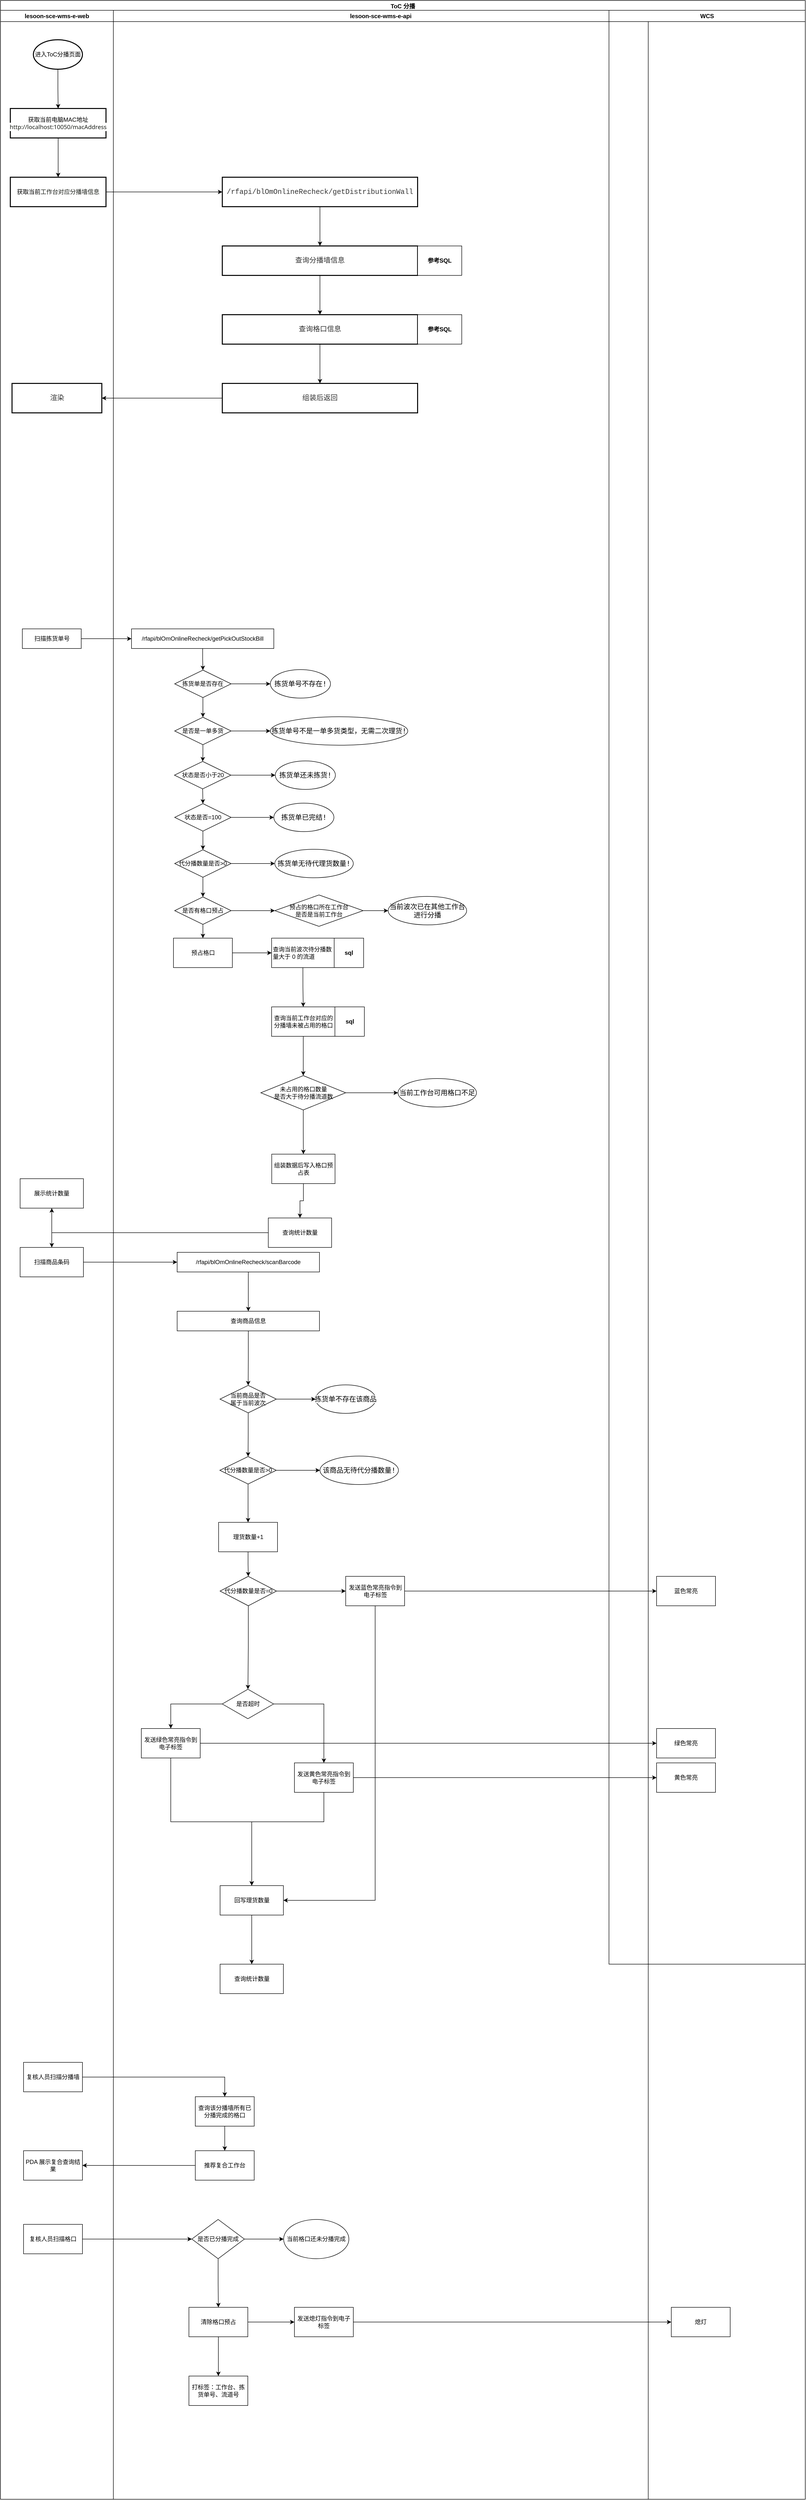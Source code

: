 <mxfile version="24.0.1" type="github" pages="4">
  <diagram id="prtHgNgQTEPvFCAcTncT" name="Page-1">
    <mxGraphModel dx="11632" dy="3701" grid="1" gridSize="10" guides="1" tooltips="1" connect="1" arrows="1" fold="1" page="1" pageScale="1" pageWidth="827" pageHeight="1169" math="0" shadow="0">
      <root>
        <mxCell id="0" />
        <mxCell id="1" parent="0" />
        <mxCell id="tjXnVJBQ9HKJjdVD9FGJ-2" value="ToC 分播" style="swimlane;whiteSpace=wrap;html=1;" parent="1" vertex="1">
          <mxGeometry x="-350" y="1340" width="1640" height="5090" as="geometry" />
        </mxCell>
        <mxCell id="FaZC592zvoWZjne6oMdN-1" value="lesoon-sce-wms-e-web" style="swimlane;whiteSpace=wrap;html=1;" parent="tjXnVJBQ9HKJjdVD9FGJ-2" vertex="1">
          <mxGeometry y="20" width="230" height="5070" as="geometry" />
        </mxCell>
        <mxCell id="FaZC592zvoWZjne6oMdN-2" value="扫描拣货单号" style="rounded=0;whiteSpace=wrap;html=1;" parent="FaZC592zvoWZjne6oMdN-1" vertex="1">
          <mxGeometry x="44.5" y="1260" width="120" height="40" as="geometry" />
        </mxCell>
        <mxCell id="Yv0LOf2NeITes6On473w-61" value="" style="edgeStyle=orthogonalEdgeStyle;rounded=0;orthogonalLoop=1;jettySize=auto;html=1;" parent="FaZC592zvoWZjne6oMdN-1" source="Yv0LOf2NeITes6On473w-58" target="Yv0LOf2NeITes6On473w-60" edge="1">
          <mxGeometry relative="1" as="geometry" />
        </mxCell>
        <mxCell id="Yv0LOf2NeITes6On473w-58" value="展示统计数量" style="whiteSpace=wrap;html=1;" parent="FaZC592zvoWZjne6oMdN-1" vertex="1">
          <mxGeometry x="40" y="2380" width="129" height="60" as="geometry" />
        </mxCell>
        <mxCell id="Yv0LOf2NeITes6On473w-60" value="扫描商品条码" style="whiteSpace=wrap;html=1;" parent="FaZC592zvoWZjne6oMdN-1" vertex="1">
          <mxGeometry x="40" y="2520" width="129" height="60" as="geometry" />
        </mxCell>
        <mxCell id="saPdWObUAmixJngYpiTu-10" value="&lt;div style=&quot;text-align: start;&quot;&gt;&lt;span style=&quot;background-color: initial;&quot;&gt;获取当前&lt;/span&gt;&lt;font face=&quot;Segoe UI, tahoma, sans-serif&quot; color=&quot;#191d17&quot;&gt;&lt;span style=&quot;background-color: rgb(255, 255, 255);&quot;&gt;工作台对应分播墙信息&lt;/span&gt;&lt;/font&gt;&lt;/div&gt;" style="whiteSpace=wrap;html=1;strokeWidth=2;" vertex="1" parent="FaZC592zvoWZjne6oMdN-1">
          <mxGeometry x="20" y="340" width="195" height="60" as="geometry" />
        </mxCell>
        <mxCell id="qH0Zp2juqjix7ojZrz54-9" value="&lt;div style=&quot;orphans: 4;&quot;&gt;&lt;font face=&quot;Lucida Console, Consolas, Courier, monospace&quot; color=&quot;#333333&quot;&gt;&lt;span style=&quot;font-size: 14.4px; white-space-collapse: preserve;&quot;&gt;渲染&lt;/span&gt;&lt;/font&gt;&lt;/div&gt;" style="whiteSpace=wrap;html=1;strokeWidth=2;" vertex="1" parent="FaZC592zvoWZjne6oMdN-1">
          <mxGeometry x="23.5" y="760" width="183" height="60" as="geometry" />
        </mxCell>
        <mxCell id="FaZC592zvoWZjne6oMdN-4" value="lesoon-sce-wms-e-api" style="swimlane;whiteSpace=wrap;html=1;" parent="tjXnVJBQ9HKJjdVD9FGJ-2" vertex="1">
          <mxGeometry x="230" y="20" width="1090" height="5070" as="geometry" />
        </mxCell>
        <mxCell id="FaZC592zvoWZjne6oMdN-27" value="" style="edgeStyle=orthogonalEdgeStyle;rounded=0;orthogonalLoop=1;jettySize=auto;html=1;" parent="FaZC592zvoWZjne6oMdN-4" source="FaZC592zvoWZjne6oMdN-3" target="FaZC592zvoWZjne6oMdN-26" edge="1">
          <mxGeometry relative="1" as="geometry" />
        </mxCell>
        <mxCell id="FaZC592zvoWZjne6oMdN-29" value="" style="edgeStyle=orthogonalEdgeStyle;rounded=0;orthogonalLoop=1;jettySize=auto;html=1;" parent="FaZC592zvoWZjne6oMdN-4" source="FaZC592zvoWZjne6oMdN-3" target="FaZC592zvoWZjne6oMdN-28" edge="1">
          <mxGeometry relative="1" as="geometry" />
        </mxCell>
        <mxCell id="FaZC592zvoWZjne6oMdN-3" value="拣货单是否存在" style="rhombus;whiteSpace=wrap;html=1;" parent="FaZC592zvoWZjne6oMdN-4" vertex="1">
          <mxGeometry x="125" y="1344" width="115" height="56" as="geometry" />
        </mxCell>
        <mxCell id="FaZC592zvoWZjne6oMdN-20" style="edgeStyle=orthogonalEdgeStyle;rounded=0;orthogonalLoop=1;jettySize=auto;html=1;exitX=0.5;exitY=1;exitDx=0;exitDy=0;entryX=0.5;entryY=0;entryDx=0;entryDy=0;" parent="FaZC592zvoWZjne6oMdN-4" source="FaZC592zvoWZjne6oMdN-14" target="FaZC592zvoWZjne6oMdN-3" edge="1">
          <mxGeometry relative="1" as="geometry" />
        </mxCell>
        <mxCell id="FaZC592zvoWZjne6oMdN-14" value="&lt;div style=&quot;&quot;&gt;&lt;pre style=&quot;&quot;&gt;&lt;span style=&quot;background-color: rgb(255, 255, 255);&quot;&gt;&lt;font face=&quot;Helvetica&quot; style=&quot;font-size: 12px;&quot;&gt;/rfapi/blOmOnlineRecheck/getPickOutStockBill&lt;/font&gt;&lt;/span&gt;&lt;/pre&gt;&lt;/div&gt;" style="text;html=1;align=center;verticalAlign=middle;whiteSpace=wrap;rounded=0;strokeColor=default;" parent="FaZC592zvoWZjne6oMdN-4" vertex="1">
          <mxGeometry x="37" y="1260" width="290" height="40" as="geometry" />
        </mxCell>
        <mxCell id="FaZC592zvoWZjne6oMdN-26" value="&lt;div style=&quot;&quot;&gt;&lt;pre style=&quot;font-family: 宋体, monospace; font-size: 10.5pt;&quot;&gt;&lt;span style=&quot;background-color: rgb(255, 255, 255);&quot;&gt;拣货单号不存在&lt;span style=&quot;font-family: &amp;quot;JetBrains Mono&amp;quot;, monospace;&quot;&gt;!&lt;/span&gt;&lt;/span&gt;&lt;/pre&gt;&lt;/div&gt;" style="ellipse;whiteSpace=wrap;html=1;" parent="FaZC592zvoWZjne6oMdN-4" vertex="1">
          <mxGeometry x="320" y="1343" width="122.5" height="58" as="geometry" />
        </mxCell>
        <mxCell id="FaZC592zvoWZjne6oMdN-31" style="edgeStyle=orthogonalEdgeStyle;rounded=0;orthogonalLoop=1;jettySize=auto;html=1;exitX=1;exitY=0.5;exitDx=0;exitDy=0;entryX=0;entryY=0.5;entryDx=0;entryDy=0;" parent="FaZC592zvoWZjne6oMdN-4" source="FaZC592zvoWZjne6oMdN-28" target="FaZC592zvoWZjne6oMdN-30" edge="1">
          <mxGeometry relative="1" as="geometry" />
        </mxCell>
        <mxCell id="FaZC592zvoWZjne6oMdN-33" value="" style="edgeStyle=orthogonalEdgeStyle;rounded=0;orthogonalLoop=1;jettySize=auto;html=1;entryX=0.5;entryY=0;entryDx=0;entryDy=0;" parent="FaZC592zvoWZjne6oMdN-4" source="FaZC592zvoWZjne6oMdN-28" target="FaZC592zvoWZjne6oMdN-34" edge="1">
          <mxGeometry relative="1" as="geometry">
            <mxPoint x="191.3" y="1514.029" as="targetPoint" />
          </mxGeometry>
        </mxCell>
        <mxCell id="FaZC592zvoWZjne6oMdN-28" value="是否是一单多货" style="rhombus;whiteSpace=wrap;html=1;" parent="FaZC592zvoWZjne6oMdN-4" vertex="1">
          <mxGeometry x="125" y="1440" width="115" height="56" as="geometry" />
        </mxCell>
        <mxCell id="FaZC592zvoWZjne6oMdN-30" value="&lt;div style=&quot;&quot;&gt;&lt;pre style=&quot;&quot;&gt;&lt;font face=&quot;JetBrains Mono, monospace&quot;&gt;&lt;span style=&quot;font-size: 14px;&quot;&gt;拣货单号不是一单多货类型，无需二次理货!&lt;/span&gt;&lt;/font&gt;&lt;/pre&gt;&lt;/div&gt;" style="ellipse;whiteSpace=wrap;html=1;" parent="FaZC592zvoWZjne6oMdN-4" vertex="1">
          <mxGeometry x="320" y="1439" width="280" height="58" as="geometry" />
        </mxCell>
        <mxCell id="FaZC592zvoWZjne6oMdN-36" style="edgeStyle=orthogonalEdgeStyle;rounded=0;orthogonalLoop=1;jettySize=auto;html=1;exitX=1;exitY=0.5;exitDx=0;exitDy=0;entryX=0;entryY=0.5;entryDx=0;entryDy=0;" parent="FaZC592zvoWZjne6oMdN-4" source="FaZC592zvoWZjne6oMdN-34" target="FaZC592zvoWZjne6oMdN-35" edge="1">
          <mxGeometry relative="1" as="geometry" />
        </mxCell>
        <mxCell id="FaZC592zvoWZjne6oMdN-39" style="edgeStyle=orthogonalEdgeStyle;rounded=0;orthogonalLoop=1;jettySize=auto;html=1;exitX=0.5;exitY=1;exitDx=0;exitDy=0;entryX=0.5;entryY=0;entryDx=0;entryDy=0;" parent="FaZC592zvoWZjne6oMdN-4" source="FaZC592zvoWZjne6oMdN-34" target="FaZC592zvoWZjne6oMdN-37" edge="1">
          <mxGeometry relative="1" as="geometry" />
        </mxCell>
        <mxCell id="FaZC592zvoWZjne6oMdN-34" value="状态是否小于20" style="rhombus;whiteSpace=wrap;html=1;" parent="FaZC592zvoWZjne6oMdN-4" vertex="1">
          <mxGeometry x="124.5" y="1530" width="115" height="56" as="geometry" />
        </mxCell>
        <mxCell id="FaZC592zvoWZjne6oMdN-35" value="&lt;div style=&quot;&quot;&gt;&lt;pre style=&quot;&quot;&gt;&lt;font face=&quot;宋体, monospace&quot;&gt;&lt;span style=&quot;font-size: 14px;&quot;&gt;拣货单还未拣货!&lt;/span&gt;&lt;span style=&quot;font-size: 10.5pt;&quot;&gt;&lt;br&gt;&lt;/span&gt;&lt;/font&gt;&lt;/pre&gt;&lt;/div&gt;" style="ellipse;whiteSpace=wrap;html=1;" parent="FaZC592zvoWZjne6oMdN-4" vertex="1">
          <mxGeometry x="330" y="1529" width="122.5" height="58" as="geometry" />
        </mxCell>
        <mxCell id="FaZC592zvoWZjne6oMdN-40" style="edgeStyle=orthogonalEdgeStyle;rounded=0;orthogonalLoop=1;jettySize=auto;html=1;exitX=1;exitY=0.5;exitDx=0;exitDy=0;entryX=0;entryY=0.5;entryDx=0;entryDy=0;" parent="FaZC592zvoWZjne6oMdN-4" source="FaZC592zvoWZjne6oMdN-37" target="FaZC592zvoWZjne6oMdN-38" edge="1">
          <mxGeometry relative="1" as="geometry" />
        </mxCell>
        <mxCell id="FaZC592zvoWZjne6oMdN-43" style="edgeStyle=orthogonalEdgeStyle;rounded=0;orthogonalLoop=1;jettySize=auto;html=1;exitX=0.5;exitY=1;exitDx=0;exitDy=0;entryX=0.5;entryY=0;entryDx=0;entryDy=0;" parent="FaZC592zvoWZjne6oMdN-4" source="FaZC592zvoWZjne6oMdN-37" target="FaZC592zvoWZjne6oMdN-41" edge="1">
          <mxGeometry relative="1" as="geometry" />
        </mxCell>
        <mxCell id="FaZC592zvoWZjne6oMdN-37" value="状态是否=100" style="rhombus;whiteSpace=wrap;html=1;" parent="FaZC592zvoWZjne6oMdN-4" vertex="1">
          <mxGeometry x="125" y="1616" width="115" height="56" as="geometry" />
        </mxCell>
        <mxCell id="FaZC592zvoWZjne6oMdN-38" value="&lt;div style=&quot;&quot;&gt;&lt;pre style=&quot;&quot;&gt;&lt;font face=&quot;宋体, monospace&quot;&gt;&lt;span style=&quot;font-size: 14px;&quot;&gt;拣货单已完结!&lt;/span&gt;&lt;span style=&quot;font-size: 10.5pt;&quot;&gt;&lt;br&gt;&lt;/span&gt;&lt;/font&gt;&lt;/pre&gt;&lt;/div&gt;" style="ellipse;whiteSpace=wrap;html=1;" parent="FaZC592zvoWZjne6oMdN-4" vertex="1">
          <mxGeometry x="327" y="1615" width="122.5" height="58" as="geometry" />
        </mxCell>
        <mxCell id="FaZC592zvoWZjne6oMdN-44" style="edgeStyle=orthogonalEdgeStyle;rounded=0;orthogonalLoop=1;jettySize=auto;html=1;exitX=1;exitY=0.5;exitDx=0;exitDy=0;entryX=0;entryY=0.5;entryDx=0;entryDy=0;" parent="FaZC592zvoWZjne6oMdN-4" source="FaZC592zvoWZjne6oMdN-41" target="FaZC592zvoWZjne6oMdN-42" edge="1">
          <mxGeometry relative="1" as="geometry" />
        </mxCell>
        <mxCell id="FaZC592zvoWZjne6oMdN-46" value="" style="edgeStyle=orthogonalEdgeStyle;rounded=0;orthogonalLoop=1;jettySize=auto;html=1;" parent="FaZC592zvoWZjne6oMdN-4" source="FaZC592zvoWZjne6oMdN-41" target="FaZC592zvoWZjne6oMdN-45" edge="1">
          <mxGeometry relative="1" as="geometry" />
        </mxCell>
        <mxCell id="FaZC592zvoWZjne6oMdN-41" value="代分播数量是否&amp;gt;0" style="rhombus;whiteSpace=wrap;html=1;" parent="FaZC592zvoWZjne6oMdN-4" vertex="1">
          <mxGeometry x="125" y="1710" width="115" height="56" as="geometry" />
        </mxCell>
        <mxCell id="FaZC592zvoWZjne6oMdN-42" value="&lt;div style=&quot;&quot;&gt;&lt;pre style=&quot;&quot;&gt;&lt;font face=&quot;宋体, monospace&quot;&gt;&lt;span style=&quot;font-size: 14px;&quot;&gt;拣货单无待代理货数量!&lt;/span&gt;&lt;span style=&quot;font-size: 10.5pt;&quot;&gt;&lt;br&gt;&lt;/span&gt;&lt;/font&gt;&lt;/pre&gt;&lt;/div&gt;" style="ellipse;whiteSpace=wrap;html=1;" parent="FaZC592zvoWZjne6oMdN-4" vertex="1">
          <mxGeometry x="329" y="1709" width="160" height="58" as="geometry" />
        </mxCell>
        <mxCell id="FaZC592zvoWZjne6oMdN-50" value="" style="edgeStyle=orthogonalEdgeStyle;rounded=0;orthogonalLoop=1;jettySize=auto;html=1;" parent="FaZC592zvoWZjne6oMdN-4" source="FaZC592zvoWZjne6oMdN-45" target="FaZC592zvoWZjne6oMdN-49" edge="1">
          <mxGeometry relative="1" as="geometry" />
        </mxCell>
        <mxCell id="FaZC592zvoWZjne6oMdN-54" value="" style="edgeStyle=orthogonalEdgeStyle;rounded=0;orthogonalLoop=1;jettySize=auto;html=1;" parent="FaZC592zvoWZjne6oMdN-4" source="FaZC592zvoWZjne6oMdN-45" target="FaZC592zvoWZjne6oMdN-53" edge="1">
          <mxGeometry relative="1" as="geometry" />
        </mxCell>
        <mxCell id="FaZC592zvoWZjne6oMdN-45" value="是否有格口预占" style="rhombus;whiteSpace=wrap;html=1;" parent="FaZC592zvoWZjne6oMdN-4" vertex="1">
          <mxGeometry x="125" y="1806" width="115" height="56" as="geometry" />
        </mxCell>
        <mxCell id="FaZC592zvoWZjne6oMdN-52" style="edgeStyle=orthogonalEdgeStyle;rounded=0;orthogonalLoop=1;jettySize=auto;html=1;exitX=1;exitY=0.5;exitDx=0;exitDy=0;entryX=0;entryY=0.5;entryDx=0;entryDy=0;" parent="FaZC592zvoWZjne6oMdN-4" source="FaZC592zvoWZjne6oMdN-49" target="FaZC592zvoWZjne6oMdN-51" edge="1">
          <mxGeometry relative="1" as="geometry" />
        </mxCell>
        <mxCell id="FaZC592zvoWZjne6oMdN-49" value="预占的格口所在工作台&lt;div&gt;是否是当前工作台&lt;/div&gt;" style="rhombus;whiteSpace=wrap;html=1;" parent="FaZC592zvoWZjne6oMdN-4" vertex="1">
          <mxGeometry x="329" y="1802" width="180" height="64" as="geometry" />
        </mxCell>
        <mxCell id="FaZC592zvoWZjne6oMdN-51" value="&lt;div style=&quot;&quot;&gt;&lt;pre style=&quot;&quot;&gt;&lt;font face=&quot;宋体, monospace&quot;&gt;&lt;span style=&quot;font-size: 14px;&quot;&gt;当前波次已在其他工作台&lt;br/&gt;&lt;/span&gt;&lt;span style=&quot;font-size: 10.5pt;&quot;&gt;进行分播&lt;/span&gt;&lt;/font&gt;&lt;/pre&gt;&lt;/div&gt;" style="ellipse;whiteSpace=wrap;html=1;" parent="FaZC592zvoWZjne6oMdN-4" vertex="1">
          <mxGeometry x="560" y="1805" width="160" height="58" as="geometry" />
        </mxCell>
        <mxCell id="Yv0LOf2NeITes6On473w-2" value="" style="edgeStyle=orthogonalEdgeStyle;rounded=0;orthogonalLoop=1;jettySize=auto;html=1;" parent="FaZC592zvoWZjne6oMdN-4" source="FaZC592zvoWZjne6oMdN-53" target="Yv0LOf2NeITes6On473w-1" edge="1">
          <mxGeometry relative="1" as="geometry" />
        </mxCell>
        <mxCell id="FaZC592zvoWZjne6oMdN-53" value="预占格口" style="whiteSpace=wrap;html=1;" parent="FaZC592zvoWZjne6oMdN-4" vertex="1">
          <mxGeometry x="122.5" y="1890" width="120" height="60" as="geometry" />
        </mxCell>
        <mxCell id="Yv0LOf2NeITes6On473w-48" style="edgeStyle=orthogonalEdgeStyle;rounded=0;orthogonalLoop=1;jettySize=auto;html=1;exitX=0.5;exitY=1;exitDx=0;exitDy=0;entryX=0.5;entryY=0;entryDx=0;entryDy=0;" parent="FaZC592zvoWZjne6oMdN-4" source="Yv0LOf2NeITes6On473w-1" target="Yv0LOf2NeITes6On473w-3" edge="1">
          <mxGeometry relative="1" as="geometry" />
        </mxCell>
        <mxCell id="Yv0LOf2NeITes6On473w-1" value="查询当前波次&lt;span style=&quot;background-color: initial;&quot;&gt;待分播数&lt;/span&gt;&lt;span style=&quot;background-color: initial;&quot;&gt;量大于 0 的流道&lt;/span&gt;" style="whiteSpace=wrap;html=1;align=left;" parent="FaZC592zvoWZjne6oMdN-4" vertex="1">
          <mxGeometry x="322.5" y="1890" width="127.5" height="60" as="geometry" />
        </mxCell>
        <mxCell id="Yv0LOf2NeITes6On473w-52" value="" style="edgeStyle=orthogonalEdgeStyle;rounded=0;orthogonalLoop=1;jettySize=auto;html=1;" parent="FaZC592zvoWZjne6oMdN-4" source="Yv0LOf2NeITes6On473w-3" target="Yv0LOf2NeITes6On473w-51" edge="1">
          <mxGeometry relative="1" as="geometry" />
        </mxCell>
        <mxCell id="Yv0LOf2NeITes6On473w-3" value="查询当前工作台对应的分播墙未被占用的格口" style="whiteSpace=wrap;html=1;" parent="FaZC592zvoWZjne6oMdN-4" vertex="1">
          <mxGeometry x="322.5" y="2030" width="129" height="60" as="geometry" />
        </mxCell>
        <mxCell id="Yv0LOf2NeITes6On473w-43" value="sql" style="swimlane;whiteSpace=wrap;html=1;startSize=60;" parent="FaZC592zvoWZjne6oMdN-4" vertex="1" collapsed="1">
          <mxGeometry x="450" y="1890" width="60" height="60" as="geometry">
            <mxRectangle x="450" y="880" width="359.5" height="160" as="alternateBounds" />
          </mxGeometry>
        </mxCell>
        <mxCell id="Yv0LOf2NeITes6On473w-45" value="&lt;div&gt;SELECT DISTINCT&amp;nbsp; `store_no`, `bill_no`, `serial_no`&lt;/div&gt;&lt;div&gt;FROM&lt;/div&gt;&lt;div&gt;&amp;nbsp; `bl_om_online_outstock_dtl`&lt;/div&gt;&lt;div&gt;WHERE&lt;/div&gt;&lt;div&gt;&amp;nbsp; `store_no` = &#39;Z752Y&#39;&lt;/div&gt;&lt;div&gt;&amp;nbsp; and `bill_no` = &#39;Z752YHO2403030000532&#39;&lt;/div&gt;&lt;div&gt;&amp;nbsp; and `outstock_qty` - `recheck_qty` - `diff_qty` - `sort_qty` &amp;gt; 0;&lt;/div&gt;" style="text;html=1;align=left;verticalAlign=middle;resizable=0;points=[];autosize=1;strokeColor=none;fillColor=none;" parent="Yv0LOf2NeITes6On473w-43" vertex="1">
          <mxGeometry x="14" y="40" width="350" height="110" as="geometry" />
        </mxCell>
        <mxCell id="Yv0LOf2NeITes6On473w-46" value="sql" style="swimlane;whiteSpace=wrap;html=1;startSize=60;" parent="FaZC592zvoWZjne6oMdN-4" vertex="1" collapsed="1">
          <mxGeometry x="451.5" y="2030" width="60" height="60" as="geometry">
            <mxRectangle x="451.5" y="1020" width="408.5" height="240" as="alternateBounds" />
          </mxGeometry>
        </mxCell>
        <mxCell id="Yv0LOf2NeITes6On473w-47" value="&lt;div&gt;SELECT&lt;/div&gt;&lt;div&gt;&amp;nbsp; a.`store_no`, a.`wall_no`, a.`cell_no`&lt;/div&gt;&lt;div&gt;FROM&lt;/div&gt;&lt;div&gt;&amp;nbsp; `bm_wcs_distribute_cell` a&lt;/div&gt;&lt;div&gt;&amp;nbsp; INNER JOIN `bm_wcs_distribute` b on a.`store_no` = b.`store_no`&lt;/div&gt;&lt;div&gt;&amp;nbsp; AND a.`wall_no` = b.`wall_no`&lt;/div&gt;&lt;div&gt;WHERE&lt;/div&gt;&lt;div&gt;&amp;nbsp; a.`store_no` = &#39;Z752Y&#39;&lt;/div&gt;&lt;div&gt;&amp;nbsp; and b.`workbench_no` = &#39;workbench-test-01&#39;&lt;/div&gt;&lt;div&gt;&amp;nbsp; and a.`status` = &#39;1&#39;;&lt;/div&gt;" style="text;html=1;align=left;verticalAlign=middle;resizable=0;points=[];autosize=1;strokeColor=none;fillColor=none;" parent="Yv0LOf2NeITes6On473w-46" vertex="1">
          <mxGeometry x="14.25" y="70" width="380" height="160" as="geometry" />
        </mxCell>
        <mxCell id="Yv0LOf2NeITes6On473w-49" value="组装数据后写入格口预占表" style="whiteSpace=wrap;html=1;" parent="FaZC592zvoWZjne6oMdN-4" vertex="1">
          <mxGeometry x="322.75" y="2330" width="129" height="60" as="geometry" />
        </mxCell>
        <mxCell id="Yv0LOf2NeITes6On473w-54" style="edgeStyle=orthogonalEdgeStyle;rounded=0;orthogonalLoop=1;jettySize=auto;html=1;exitX=1;exitY=0.5;exitDx=0;exitDy=0;entryX=0;entryY=0.5;entryDx=0;entryDy=0;" parent="FaZC592zvoWZjne6oMdN-4" source="Yv0LOf2NeITes6On473w-51" target="Yv0LOf2NeITes6On473w-53" edge="1">
          <mxGeometry relative="1" as="geometry" />
        </mxCell>
        <mxCell id="Yv0LOf2NeITes6On473w-55" style="edgeStyle=orthogonalEdgeStyle;rounded=0;orthogonalLoop=1;jettySize=auto;html=1;exitX=0.5;exitY=1;exitDx=0;exitDy=0;entryX=0.5;entryY=0;entryDx=0;entryDy=0;" parent="FaZC592zvoWZjne6oMdN-4" source="Yv0LOf2NeITes6On473w-51" target="Yv0LOf2NeITes6On473w-49" edge="1">
          <mxGeometry relative="1" as="geometry" />
        </mxCell>
        <mxCell id="Yv0LOf2NeITes6On473w-51" value="未占用的格口数量&lt;div&gt;是否大于待分播流道数&lt;/div&gt;" style="rhombus;whiteSpace=wrap;html=1;" parent="FaZC592zvoWZjne6oMdN-4" vertex="1">
          <mxGeometry x="300.5" y="2170" width="173" height="70" as="geometry" />
        </mxCell>
        <mxCell id="Yv0LOf2NeITes6On473w-53" value="&lt;div style=&quot;&quot;&gt;&lt;pre style=&quot;&quot;&gt;&lt;font face=&quot;宋体, monospace&quot;&gt;&lt;span style=&quot;font-size: 14px;&quot;&gt;当前工作台可用格口不足&lt;/span&gt;&lt;/font&gt;&lt;/pre&gt;&lt;/div&gt;" style="ellipse;whiteSpace=wrap;html=1;" parent="FaZC592zvoWZjne6oMdN-4" vertex="1">
          <mxGeometry x="580" y="2176" width="160" height="58" as="geometry" />
        </mxCell>
        <mxCell id="Yv0LOf2NeITes6On473w-65" value="" style="edgeStyle=orthogonalEdgeStyle;rounded=0;orthogonalLoop=1;jettySize=auto;html=1;" parent="FaZC592zvoWZjne6oMdN-4" source="Yv0LOf2NeITes6On473w-62" target="Yv0LOf2NeITes6On473w-64" edge="1">
          <mxGeometry relative="1" as="geometry" />
        </mxCell>
        <mxCell id="Yv0LOf2NeITes6On473w-62" value="&lt;div style=&quot;&quot;&gt;&lt;pre style=&quot;&quot;&gt;&lt;span style=&quot;background-color: rgb(255, 255, 255);&quot;&gt;&lt;font face=&quot;Helvetica&quot; style=&quot;font-size: 12px;&quot;&gt;/rfapi/blOmOnlineRecheck/&lt;/font&gt;&lt;/span&gt;&lt;font face=&quot;Helvetica&quot;&gt;scanBarcode&lt;/font&gt;&lt;/pre&gt;&lt;/div&gt;" style="text;html=1;align=center;verticalAlign=middle;whiteSpace=wrap;rounded=0;strokeColor=default;" parent="FaZC592zvoWZjne6oMdN-4" vertex="1">
          <mxGeometry x="130" y="2530" width="290" height="40" as="geometry" />
        </mxCell>
        <mxCell id="Yv0LOf2NeITes6On473w-64" value="&lt;div style=&quot;&quot;&gt;&lt;pre style=&quot;&quot;&gt;&lt;font face=&quot;Helvetica&quot;&gt;&lt;span style=&quot;background-color: rgb(255, 255, 255);&quot;&gt;查询商品信息&lt;/span&gt;&lt;/font&gt;&lt;/pre&gt;&lt;/div&gt;" style="text;html=1;align=center;verticalAlign=middle;whiteSpace=wrap;rounded=0;strokeColor=default;" parent="FaZC592zvoWZjne6oMdN-4" vertex="1">
          <mxGeometry x="130" y="2650" width="290" height="40" as="geometry" />
        </mxCell>
        <mxCell id="Yv0LOf2NeITes6On473w-68" value="当前商品是否&lt;div&gt;属于当前波次&lt;/div&gt;" style="rhombus;whiteSpace=wrap;html=1;" parent="FaZC592zvoWZjne6oMdN-4" vertex="1">
          <mxGeometry x="217.25" y="2801" width="115" height="56" as="geometry" />
        </mxCell>
        <mxCell id="Yv0LOf2NeITes6On473w-97" style="edgeStyle=orthogonalEdgeStyle;rounded=0;orthogonalLoop=1;jettySize=auto;html=1;exitX=0.5;exitY=1;exitDx=0;exitDy=0;entryX=0.5;entryY=0;entryDx=0;entryDy=0;" parent="FaZC592zvoWZjne6oMdN-4" source="Yv0LOf2NeITes6On473w-64" target="Yv0LOf2NeITes6On473w-68" edge="1">
          <mxGeometry relative="1" as="geometry" />
        </mxCell>
        <mxCell id="Yv0LOf2NeITes6On473w-69" value="&lt;div style=&quot;&quot;&gt;&lt;pre style=&quot;font-family: 宋体, monospace; font-size: 10.5pt;&quot;&gt;&lt;span style=&quot;background-color: rgb(255, 255, 255);&quot;&gt;拣货单不存在该商品&lt;/span&gt;&lt;/pre&gt;&lt;/div&gt;" style="ellipse;whiteSpace=wrap;html=1;" parent="FaZC592zvoWZjne6oMdN-4" vertex="1">
          <mxGeometry x="412.25" y="2800" width="122.5" height="58" as="geometry" />
        </mxCell>
        <mxCell id="Yv0LOf2NeITes6On473w-66" value="" style="edgeStyle=orthogonalEdgeStyle;rounded=0;orthogonalLoop=1;jettySize=auto;html=1;" parent="FaZC592zvoWZjne6oMdN-4" source="Yv0LOf2NeITes6On473w-68" target="Yv0LOf2NeITes6On473w-69" edge="1">
          <mxGeometry relative="1" as="geometry" />
        </mxCell>
        <mxCell id="Yv0LOf2NeITes6On473w-67" value="" style="edgeStyle=orthogonalEdgeStyle;rounded=0;orthogonalLoop=1;jettySize=auto;html=1;entryX=0.5;entryY=0;entryDx=0;entryDy=0;" parent="FaZC592zvoWZjne6oMdN-4" source="Yv0LOf2NeITes6On473w-68" target="Yv0LOf2NeITes6On473w-84" edge="1">
          <mxGeometry relative="1" as="geometry">
            <mxPoint x="274.75" y="2937" as="targetPoint" />
          </mxGeometry>
        </mxCell>
        <mxCell id="Yv0LOf2NeITes6On473w-120" value="" style="edgeStyle=orthogonalEdgeStyle;rounded=0;orthogonalLoop=1;jettySize=auto;html=1;" parent="FaZC592zvoWZjne6oMdN-4" source="Yv0LOf2NeITes6On473w-84" target="Yv0LOf2NeITes6On473w-119" edge="1">
          <mxGeometry relative="1" as="geometry" />
        </mxCell>
        <mxCell id="Yv0LOf2NeITes6On473w-84" value="代分播数量是否&amp;gt;0" style="rhombus;whiteSpace=wrap;html=1;" parent="FaZC592zvoWZjne6oMdN-4" vertex="1">
          <mxGeometry x="217" y="2946" width="115" height="56" as="geometry" />
        </mxCell>
        <mxCell id="Yv0LOf2NeITes6On473w-85" value="&lt;div style=&quot;&quot;&gt;&lt;pre style=&quot;&quot;&gt;&lt;font face=&quot;宋体, monospace&quot;&gt;&lt;span style=&quot;font-size: 14px;&quot;&gt;该商品无待代分播数量!&lt;/span&gt;&lt;span style=&quot;font-size: 10.5pt;&quot;&gt;&lt;br&gt;&lt;/span&gt;&lt;/font&gt;&lt;/pre&gt;&lt;/div&gt;" style="ellipse;whiteSpace=wrap;html=1;" parent="FaZC592zvoWZjne6oMdN-4" vertex="1">
          <mxGeometry x="421" y="2945" width="160" height="58" as="geometry" />
        </mxCell>
        <mxCell id="Yv0LOf2NeITes6On473w-82" style="edgeStyle=orthogonalEdgeStyle;rounded=0;orthogonalLoop=1;jettySize=auto;html=1;exitX=1;exitY=0.5;exitDx=0;exitDy=0;entryX=0;entryY=0.5;entryDx=0;entryDy=0;" parent="FaZC592zvoWZjne6oMdN-4" source="Yv0LOf2NeITes6On473w-84" target="Yv0LOf2NeITes6On473w-85" edge="1">
          <mxGeometry relative="1" as="geometry" />
        </mxCell>
        <mxCell id="Yv0LOf2NeITes6On473w-129" style="edgeStyle=orthogonalEdgeStyle;rounded=0;orthogonalLoop=1;jettySize=auto;html=1;exitX=0.5;exitY=1;exitDx=0;exitDy=0;" parent="FaZC592zvoWZjne6oMdN-4" source="Yv0LOf2NeITes6On473w-107" target="Yv0LOf2NeITes6On473w-127" edge="1">
          <mxGeometry relative="1" as="geometry" />
        </mxCell>
        <mxCell id="Yv0LOf2NeITes6On473w-107" value="回写理货数量" style="whiteSpace=wrap;html=1;" parent="FaZC592zvoWZjne6oMdN-4" vertex="1">
          <mxGeometry x="217.5" y="3820" width="129" height="60" as="geometry" />
        </mxCell>
        <mxCell id="Yv0LOf2NeITes6On473w-113" value="" style="edgeStyle=orthogonalEdgeStyle;rounded=0;orthogonalLoop=1;jettySize=auto;html=1;" parent="FaZC592zvoWZjne6oMdN-4" source="Yv0LOf2NeITes6On473w-110" target="Yv0LOf2NeITes6On473w-112" edge="1">
          <mxGeometry relative="1" as="geometry" />
        </mxCell>
        <mxCell id="Yv0LOf2NeITes6On473w-115" style="edgeStyle=orthogonalEdgeStyle;rounded=0;orthogonalLoop=1;jettySize=auto;html=1;exitX=1;exitY=0.5;exitDx=0;exitDy=0;entryX=0.5;entryY=0;entryDx=0;entryDy=0;" parent="FaZC592zvoWZjne6oMdN-4" source="Yv0LOf2NeITes6On473w-110" target="Yv0LOf2NeITes6On473w-114" edge="1">
          <mxGeometry relative="1" as="geometry" />
        </mxCell>
        <mxCell id="Yv0LOf2NeITes6On473w-110" value="是否超时" style="rhombus;whiteSpace=wrap;html=1;" parent="FaZC592zvoWZjne6oMdN-4" vertex="1">
          <mxGeometry x="222" y="3420" width="104.5" height="60" as="geometry" />
        </mxCell>
        <mxCell id="Yv0LOf2NeITes6On473w-128" style="edgeStyle=orthogonalEdgeStyle;rounded=0;orthogonalLoop=1;jettySize=auto;html=1;exitX=0.5;exitY=1;exitDx=0;exitDy=0;entryX=0.5;entryY=0;entryDx=0;entryDy=0;" parent="FaZC592zvoWZjne6oMdN-4" source="Yv0LOf2NeITes6On473w-112" target="Yv0LOf2NeITes6On473w-107" edge="1">
          <mxGeometry relative="1" as="geometry" />
        </mxCell>
        <mxCell id="Yv0LOf2NeITes6On473w-112" value="发送绿色常亮指令到电子标签" style="whiteSpace=wrap;html=1;" parent="FaZC592zvoWZjne6oMdN-4" vertex="1">
          <mxGeometry x="57" y="3500" width="120" height="60" as="geometry" />
        </mxCell>
        <mxCell id="Yv0LOf2NeITes6On473w-130" style="edgeStyle=orthogonalEdgeStyle;rounded=0;orthogonalLoop=1;jettySize=auto;html=1;exitX=0.5;exitY=1;exitDx=0;exitDy=0;entryX=0.5;entryY=0;entryDx=0;entryDy=0;" parent="FaZC592zvoWZjne6oMdN-4" source="Yv0LOf2NeITes6On473w-114" target="Yv0LOf2NeITes6On473w-107" edge="1">
          <mxGeometry relative="1" as="geometry">
            <Array as="points">
              <mxPoint x="429" y="3690" />
              <mxPoint x="282" y="3690" />
            </Array>
          </mxGeometry>
        </mxCell>
        <mxCell id="Yv0LOf2NeITes6On473w-114" value="发送黄色常亮指令到电子标签" style="whiteSpace=wrap;html=1;" parent="FaZC592zvoWZjne6oMdN-4" vertex="1">
          <mxGeometry x="369" y="3570" width="120" height="60" as="geometry" />
        </mxCell>
        <mxCell id="Yv0LOf2NeITes6On473w-122" style="edgeStyle=orthogonalEdgeStyle;rounded=0;orthogonalLoop=1;jettySize=auto;html=1;exitX=0.5;exitY=1;exitDx=0;exitDy=0;entryX=0.5;entryY=0;entryDx=0;entryDy=0;" parent="FaZC592zvoWZjne6oMdN-4" source="Yv0LOf2NeITes6On473w-119" target="Yv0LOf2NeITes6On473w-121" edge="1">
          <mxGeometry relative="1" as="geometry" />
        </mxCell>
        <mxCell id="Yv0LOf2NeITes6On473w-119" value="理货数量+1" style="whiteSpace=wrap;html=1;" parent="FaZC592zvoWZjne6oMdN-4" vertex="1">
          <mxGeometry x="214.5" y="3080" width="120" height="60" as="geometry" />
        </mxCell>
        <mxCell id="Yv0LOf2NeITes6On473w-123" style="edgeStyle=orthogonalEdgeStyle;rounded=0;orthogonalLoop=1;jettySize=auto;html=1;exitX=0.5;exitY=1;exitDx=0;exitDy=0;" parent="FaZC592zvoWZjne6oMdN-4" source="Yv0LOf2NeITes6On473w-121" target="Yv0LOf2NeITes6On473w-110" edge="1">
          <mxGeometry relative="1" as="geometry" />
        </mxCell>
        <mxCell id="Yv0LOf2NeITes6On473w-125" value="" style="edgeStyle=orthogonalEdgeStyle;rounded=0;orthogonalLoop=1;jettySize=auto;html=1;entryX=0;entryY=0.5;entryDx=0;entryDy=0;" parent="FaZC592zvoWZjne6oMdN-4" source="Yv0LOf2NeITes6On473w-121" target="Yv0LOf2NeITes6On473w-126" edge="1">
          <mxGeometry relative="1" as="geometry">
            <mxPoint x="410" y="3220" as="targetPoint" />
          </mxGeometry>
        </mxCell>
        <mxCell id="Yv0LOf2NeITes6On473w-121" value="代分播数量是否=0" style="rhombus;whiteSpace=wrap;html=1;" parent="FaZC592zvoWZjne6oMdN-4" vertex="1">
          <mxGeometry x="217.5" y="3190" width="115" height="60" as="geometry" />
        </mxCell>
        <mxCell id="Yv0LOf2NeITes6On473w-133" style="edgeStyle=orthogonalEdgeStyle;rounded=0;orthogonalLoop=1;jettySize=auto;html=1;exitX=0.5;exitY=1;exitDx=0;exitDy=0;entryX=1;entryY=0.5;entryDx=0;entryDy=0;" parent="FaZC592zvoWZjne6oMdN-4" source="Yv0LOf2NeITes6On473w-126" target="Yv0LOf2NeITes6On473w-107" edge="1">
          <mxGeometry relative="1" as="geometry" />
        </mxCell>
        <mxCell id="Yv0LOf2NeITes6On473w-126" value="发送蓝色常亮指令到电子标签" style="whiteSpace=wrap;html=1;" parent="FaZC592zvoWZjne6oMdN-4" vertex="1">
          <mxGeometry x="473.5" y="3190" width="120" height="60" as="geometry" />
        </mxCell>
        <mxCell id="Yv0LOf2NeITes6On473w-127" value="查询统计数量" style="whiteSpace=wrap;html=1;" parent="FaZC592zvoWZjne6oMdN-4" vertex="1">
          <mxGeometry x="217.5" y="3980" width="129" height="60" as="geometry" />
        </mxCell>
        <mxCell id="Yv0LOf2NeITes6On473w-159" style="edgeStyle=orthogonalEdgeStyle;rounded=0;orthogonalLoop=1;jettySize=auto;html=1;exitX=1;exitY=0.5;exitDx=0;exitDy=0;entryX=0;entryY=0.5;entryDx=0;entryDy=0;" parent="FaZC592zvoWZjne6oMdN-4" source="Yv0LOf2NeITes6On473w-140" target="Yv0LOf2NeITes6On473w-158" edge="1">
          <mxGeometry relative="1" as="geometry" />
        </mxCell>
        <mxCell id="saPdWObUAmixJngYpiTu-2" value="" style="edgeStyle=orthogonalEdgeStyle;rounded=0;orthogonalLoop=1;jettySize=auto;html=1;" edge="1" parent="FaZC592zvoWZjne6oMdN-4" source="Yv0LOf2NeITes6On473w-140" target="saPdWObUAmixJngYpiTu-1">
          <mxGeometry relative="1" as="geometry" />
        </mxCell>
        <mxCell id="Yv0LOf2NeITes6On473w-140" value="清除格口预占" style="whiteSpace=wrap;html=1;" parent="FaZC592zvoWZjne6oMdN-4" vertex="1">
          <mxGeometry x="154" y="4679" width="120" height="60" as="geometry" />
        </mxCell>
        <mxCell id="Yv0LOf2NeITes6On473w-147" value="" style="edgeStyle=orthogonalEdgeStyle;rounded=0;orthogonalLoop=1;jettySize=auto;html=1;" parent="FaZC592zvoWZjne6oMdN-4" source="Yv0LOf2NeITes6On473w-144" target="Yv0LOf2NeITes6On473w-146" edge="1">
          <mxGeometry relative="1" as="geometry" />
        </mxCell>
        <mxCell id="Yv0LOf2NeITes6On473w-144" value="查询该分播墙所有已分播完成的格口" style="whiteSpace=wrap;html=1;" parent="FaZC592zvoWZjne6oMdN-4" vertex="1">
          <mxGeometry x="167" y="4250" width="120" height="60" as="geometry" />
        </mxCell>
        <mxCell id="Yv0LOf2NeITes6On473w-146" value="推荐复合工作台" style="whiteSpace=wrap;html=1;" parent="FaZC592zvoWZjne6oMdN-4" vertex="1">
          <mxGeometry x="167" y="4360" width="120" height="60" as="geometry" />
        </mxCell>
        <mxCell id="Yv0LOf2NeITes6On473w-156" value="" style="edgeStyle=orthogonalEdgeStyle;rounded=0;orthogonalLoop=1;jettySize=auto;html=1;" parent="FaZC592zvoWZjne6oMdN-4" source="Yv0LOf2NeITes6On473w-153" target="Yv0LOf2NeITes6On473w-155" edge="1">
          <mxGeometry relative="1" as="geometry" />
        </mxCell>
        <mxCell id="Yv0LOf2NeITes6On473w-157" style="edgeStyle=orthogonalEdgeStyle;rounded=0;orthogonalLoop=1;jettySize=auto;html=1;exitX=0.5;exitY=1;exitDx=0;exitDy=0;entryX=0.5;entryY=0;entryDx=0;entryDy=0;" parent="FaZC592zvoWZjne6oMdN-4" source="Yv0LOf2NeITes6On473w-153" target="Yv0LOf2NeITes6On473w-140" edge="1">
          <mxGeometry relative="1" as="geometry" />
        </mxCell>
        <mxCell id="Yv0LOf2NeITes6On473w-153" value="是否已分播完成" style="rhombus;whiteSpace=wrap;html=1;" parent="FaZC592zvoWZjne6oMdN-4" vertex="1">
          <mxGeometry x="160" y="4500" width="107" height="80" as="geometry" />
        </mxCell>
        <mxCell id="Yv0LOf2NeITes6On473w-155" value="当前格口还未分播完成" style="ellipse;whiteSpace=wrap;html=1;" parent="FaZC592zvoWZjne6oMdN-4" vertex="1">
          <mxGeometry x="347" y="4500" width="133" height="80" as="geometry" />
        </mxCell>
        <mxCell id="Yv0LOf2NeITes6On473w-158" value="发送熄灯指令到电子标签" style="whiteSpace=wrap;html=1;" parent="FaZC592zvoWZjne6oMdN-4" vertex="1">
          <mxGeometry x="369" y="4679" width="120" height="60" as="geometry" />
        </mxCell>
        <mxCell id="saPdWObUAmixJngYpiTu-1" value="打标签：工作台、拣货单号、流道号" style="whiteSpace=wrap;html=1;" vertex="1" parent="FaZC592zvoWZjne6oMdN-4">
          <mxGeometry x="154" y="4819" width="120" height="60" as="geometry" />
        </mxCell>
        <mxCell id="saPdWObUAmixJngYpiTu-15" value="" style="edgeStyle=orthogonalEdgeStyle;rounded=0;orthogonalLoop=1;jettySize=auto;html=1;" edge="1" parent="FaZC592zvoWZjne6oMdN-4" source="saPdWObUAmixJngYpiTu-12" target="saPdWObUAmixJngYpiTu-14">
          <mxGeometry relative="1" as="geometry" />
        </mxCell>
        <mxCell id="saPdWObUAmixJngYpiTu-12" value="&lt;div style=&quot;orphans: 4;&quot;&gt;&lt;font face=&quot;Lucida Console, Consolas, Courier, monospace&quot; color=&quot;#333333&quot;&gt;&lt;span style=&quot;font-size: 14.4px; white-space-collapse: preserve;&quot;&gt;/rfapi/blOmOnlineRecheck/getDistributionWall&lt;/span&gt;&lt;/font&gt;&lt;br&gt;&lt;/div&gt;" style="whiteSpace=wrap;html=1;strokeWidth=2;" vertex="1" parent="FaZC592zvoWZjne6oMdN-4">
          <mxGeometry x="222" y="340" width="398" height="60" as="geometry" />
        </mxCell>
        <mxCell id="qH0Zp2juqjix7ojZrz54-2" value="" style="edgeStyle=orthogonalEdgeStyle;rounded=0;orthogonalLoop=1;jettySize=auto;html=1;" edge="1" parent="FaZC592zvoWZjne6oMdN-4" source="saPdWObUAmixJngYpiTu-14" target="qH0Zp2juqjix7ojZrz54-1">
          <mxGeometry relative="1" as="geometry" />
        </mxCell>
        <mxCell id="saPdWObUAmixJngYpiTu-14" value="&lt;div style=&quot;orphans: 4;&quot;&gt;&lt;font face=&quot;Lucida Console, Consolas, Courier, monospace&quot; color=&quot;#333333&quot;&gt;&lt;span style=&quot;font-size: 14.4px; white-space-collapse: preserve;&quot;&gt;查询分播墙信息&lt;/span&gt;&lt;/font&gt;&lt;br&gt;&lt;/div&gt;" style="whiteSpace=wrap;html=1;strokeWidth=2;" vertex="1" parent="FaZC592zvoWZjne6oMdN-4">
          <mxGeometry x="222" y="480" width="398" height="60" as="geometry" />
        </mxCell>
        <mxCell id="qH0Zp2juqjix7ojZrz54-8" value="" style="edgeStyle=orthogonalEdgeStyle;rounded=0;orthogonalLoop=1;jettySize=auto;html=1;" edge="1" parent="FaZC592zvoWZjne6oMdN-4" source="qH0Zp2juqjix7ojZrz54-1" target="qH0Zp2juqjix7ojZrz54-7">
          <mxGeometry relative="1" as="geometry" />
        </mxCell>
        <mxCell id="qH0Zp2juqjix7ojZrz54-1" value="&lt;div style=&quot;orphans: 4;&quot;&gt;&lt;font face=&quot;Lucida Console, Consolas, Courier, monospace&quot; color=&quot;#333333&quot;&gt;&lt;span style=&quot;font-size: 14.4px; white-space-collapse: preserve;&quot;&gt;查询格口信息&lt;/span&gt;&lt;/font&gt;&lt;br&gt;&lt;/div&gt;" style="whiteSpace=wrap;html=1;strokeWidth=2;" vertex="1" parent="FaZC592zvoWZjne6oMdN-4">
          <mxGeometry x="222" y="620" width="398" height="60" as="geometry" />
        </mxCell>
        <mxCell id="qH0Zp2juqjix7ojZrz54-3" value="参考SQL" style="swimlane;whiteSpace=wrap;html=1;startSize=60;" vertex="1" collapsed="1" parent="FaZC592zvoWZjne6oMdN-4">
          <mxGeometry x="620" y="480" width="90" height="60" as="geometry">
            <mxRectangle x="620" y="480" width="440" height="270" as="alternateBounds" />
          </mxGeometry>
        </mxCell>
        <mxCell id="qH0Zp2juqjix7ojZrz54-4" value="&lt;div&gt;&lt;span style=&quot;background-color: initial;&quot;&gt;SELECT&lt;/span&gt;&lt;br&gt;&lt;/div&gt;&lt;div&gt;&amp;nbsp; a.`workbench_no`,&lt;/div&gt;&lt;div&gt;&amp;nbsp; b.workbench_name,&lt;/div&gt;&lt;div&gt;&amp;nbsp; a.`wall_no`,&lt;/div&gt;&lt;div&gt;&amp;nbsp; a.`wall_name`,&lt;/div&gt;&lt;div&gt;&amp;nbsp; a.`wall_number`&lt;/div&gt;&lt;div&gt;FROM&lt;/div&gt;&lt;div&gt;&amp;nbsp; bm_wcs_distribute a&lt;/div&gt;&lt;div&gt;&amp;nbsp; INNER JOIN bm_workbench_manage b on a.`store_no` = b.`store_no`&lt;/div&gt;&lt;div&gt;&amp;nbsp; AND a.`workbench_no` = b.`workbench_no`&lt;/div&gt;&lt;div&gt;WHERE&lt;/div&gt;&lt;div&gt;&amp;nbsp; a.`store_no` = &#39;Z752Y&#39;&lt;/div&gt;&lt;div&gt;&amp;nbsp; and b.`workbench_facility_no` = &#39;88-A4-C2-3D-C2-31&#39;&lt;/div&gt;" style="text;html=1;align=left;verticalAlign=middle;resizable=0;points=[];autosize=1;strokeColor=none;fillColor=none;" vertex="1" parent="qH0Zp2juqjix7ojZrz54-3">
          <mxGeometry x="10" y="40" width="410" height="200" as="geometry" />
        </mxCell>
        <mxCell id="qH0Zp2juqjix7ojZrz54-5" value="参考SQL" style="swimlane;whiteSpace=wrap;html=1;startSize=60;" vertex="1" collapsed="1" parent="FaZC592zvoWZjne6oMdN-4">
          <mxGeometry x="620" y="620" width="90" height="60" as="geometry">
            <mxRectangle x="620" y="620" width="440" height="360" as="alternateBounds" />
          </mxGeometry>
        </mxCell>
        <mxCell id="qH0Zp2juqjix7ojZrz54-6" value="&lt;div&gt;SELECT&lt;/div&gt;&lt;div&gt;&amp;nbsp; a.`store_no`,&lt;/div&gt;&lt;div&gt;&amp;nbsp; a.`wall_no`,&lt;/div&gt;&lt;div&gt;&amp;nbsp; a.`cell_no`,&lt;/div&gt;&lt;div&gt;&amp;nbsp; c.status,&lt;/div&gt;&lt;div&gt;&amp;nbsp; c.sort_qty,&lt;/div&gt;&lt;div&gt;&amp;nbsp; c.item_qty AS electLabelStatus&lt;/div&gt;&lt;div&gt;FROM&lt;/div&gt;&lt;div&gt;&amp;nbsp; bm_wcs_distribute_cell a&lt;/div&gt;&lt;div&gt;&amp;nbsp; LEFT JOIN bl_om_online_order_cell_pre b ON a.`store_no` = b.store_no&lt;/div&gt;&lt;div&gt;&amp;nbsp; AND a.`wall_no` = b.wall_no&lt;/div&gt;&lt;div&gt;&amp;nbsp; AND a.`cell_no` = b.`cell_no`&lt;/div&gt;&lt;div&gt;&amp;nbsp; LEFT JOIN bm_wcs_elect_label_log c ON a.`store_no` = c.store_no&lt;/div&gt;&lt;div&gt;&amp;nbsp; AND a.`wall_no` = c.wall_no&lt;/div&gt;&lt;div&gt;&amp;nbsp; and a.`cell_no` = c.cell_no&lt;/div&gt;&lt;div&gt;WHERE&lt;/div&gt;&lt;div&gt;&amp;nbsp; a.`store_no` = &#39;Z752Y&#39;&amp;nbsp;&lt;span style=&quot;background-color: initial;&quot;&gt;and a.`wall_no` = &#39;XXX&#39;&lt;/span&gt;&lt;/div&gt;&lt;div&gt;GROUP BY&lt;span style=&quot;background-color: initial;&quot;&gt;&amp;nbsp;a.`store_no`,&amp;nbsp;&lt;/span&gt;&lt;span style=&quot;background-color: initial;&quot;&gt;a.`wall_no`,&amp;nbsp;&lt;/span&gt;&lt;span style=&quot;background-color: initial;&quot;&gt;a.`cell_no`&lt;/span&gt;&lt;/div&gt;" style="text;html=1;align=left;verticalAlign=middle;resizable=0;points=[];autosize=1;strokeColor=none;fillColor=none;" vertex="1" parent="qH0Zp2juqjix7ojZrz54-5">
          <mxGeometry x="10" y="72" width="420" height="270" as="geometry" />
        </mxCell>
        <mxCell id="qH0Zp2juqjix7ojZrz54-7" value="&lt;div style=&quot;orphans: 4;&quot;&gt;&lt;font face=&quot;Lucida Console, Consolas, Courier, monospace&quot; color=&quot;#333333&quot;&gt;&lt;span style=&quot;font-size: 14.4px; white-space-collapse: preserve;&quot;&gt;组装后返回&lt;/span&gt;&lt;/font&gt;&lt;/div&gt;" style="whiteSpace=wrap;html=1;strokeWidth=2;" vertex="1" parent="FaZC592zvoWZjne6oMdN-4">
          <mxGeometry x="222" y="760" width="398" height="60" as="geometry" />
        </mxCell>
        <mxCell id="FaZC592zvoWZjne6oMdN-19" style="edgeStyle=orthogonalEdgeStyle;rounded=0;orthogonalLoop=1;jettySize=auto;html=1;exitX=1;exitY=0.5;exitDx=0;exitDy=0;entryX=0;entryY=0.5;entryDx=0;entryDy=0;" parent="tjXnVJBQ9HKJjdVD9FGJ-2" source="FaZC592zvoWZjne6oMdN-2" target="FaZC592zvoWZjne6oMdN-14" edge="1">
          <mxGeometry relative="1" as="geometry">
            <mxPoint x="175" y="1300" as="sourcePoint" />
          </mxGeometry>
        </mxCell>
        <mxCell id="Yv0LOf2NeITes6On473w-63" style="edgeStyle=orthogonalEdgeStyle;rounded=0;orthogonalLoop=1;jettySize=auto;html=1;exitX=1;exitY=0.5;exitDx=0;exitDy=0;entryX=0;entryY=0.5;entryDx=0;entryDy=0;" parent="tjXnVJBQ9HKJjdVD9FGJ-2" source="Yv0LOf2NeITes6On473w-60" target="Yv0LOf2NeITes6On473w-62" edge="1">
          <mxGeometry relative="1" as="geometry" />
        </mxCell>
        <mxCell id="Yv0LOf2NeITes6On473w-116" value="WCS" style="swimlane;whiteSpace=wrap;html=1;" parent="tjXnVJBQ9HKJjdVD9FGJ-2" vertex="1">
          <mxGeometry x="1240" y="20" width="400" height="3980" as="geometry" />
        </mxCell>
        <mxCell id="Yv0LOf2NeITes6On473w-131" value="蓝色常亮" style="whiteSpace=wrap;html=1;" parent="Yv0LOf2NeITes6On473w-116" vertex="1">
          <mxGeometry x="97" y="3190" width="120" height="60" as="geometry" />
        </mxCell>
        <mxCell id="Yv0LOf2NeITes6On473w-134" value="绿色常亮" style="whiteSpace=wrap;html=1;" parent="Yv0LOf2NeITes6On473w-116" vertex="1">
          <mxGeometry x="97" y="3500" width="120" height="60" as="geometry" />
        </mxCell>
        <mxCell id="Yv0LOf2NeITes6On473w-136" value="黄色常亮" style="whiteSpace=wrap;html=1;" parent="Yv0LOf2NeITes6On473w-116" vertex="1">
          <mxGeometry x="97" y="3570" width="120" height="60" as="geometry" />
        </mxCell>
        <mxCell id="Yv0LOf2NeITes6On473w-160" value="熄灯" style="whiteSpace=wrap;html=1;" parent="Yv0LOf2NeITes6On473w-116" vertex="1">
          <mxGeometry x="127" y="4679" width="120" height="60" as="geometry" />
        </mxCell>
        <mxCell id="Yv0LOf2NeITes6On473w-132" style="edgeStyle=orthogonalEdgeStyle;rounded=0;orthogonalLoop=1;jettySize=auto;html=1;exitX=1;exitY=0.5;exitDx=0;exitDy=0;entryX=0;entryY=0.5;entryDx=0;entryDy=0;" parent="tjXnVJBQ9HKJjdVD9FGJ-2" source="Yv0LOf2NeITes6On473w-126" target="Yv0LOf2NeITes6On473w-131" edge="1">
          <mxGeometry relative="1" as="geometry" />
        </mxCell>
        <mxCell id="Yv0LOf2NeITes6On473w-135" style="edgeStyle=orthogonalEdgeStyle;rounded=0;orthogonalLoop=1;jettySize=auto;html=1;exitX=1;exitY=0.5;exitDx=0;exitDy=0;entryX=0;entryY=0.5;entryDx=0;entryDy=0;" parent="tjXnVJBQ9HKJjdVD9FGJ-2" source="Yv0LOf2NeITes6On473w-112" target="Yv0LOf2NeITes6On473w-134" edge="1">
          <mxGeometry relative="1" as="geometry" />
        </mxCell>
        <mxCell id="Yv0LOf2NeITes6On473w-137" style="edgeStyle=orthogonalEdgeStyle;rounded=0;orthogonalLoop=1;jettySize=auto;html=1;exitX=1;exitY=0.5;exitDx=0;exitDy=0;entryX=0;entryY=0.5;entryDx=0;entryDy=0;" parent="tjXnVJBQ9HKJjdVD9FGJ-2" source="Yv0LOf2NeITes6On473w-114" target="Yv0LOf2NeITes6On473w-136" edge="1">
          <mxGeometry relative="1" as="geometry" />
        </mxCell>
        <mxCell id="Yv0LOf2NeITes6On473w-141" value="" style="edgeStyle=orthogonalEdgeStyle;rounded=0;orthogonalLoop=1;jettySize=auto;html=1;entryX=0.5;entryY=0;entryDx=0;entryDy=0;" parent="tjXnVJBQ9HKJjdVD9FGJ-2" source="Yv0LOf2NeITes6On473w-138" target="Yv0LOf2NeITes6On473w-144" edge="1">
          <mxGeometry relative="1" as="geometry">
            <mxPoint x="517" y="4210" as="targetPoint" />
          </mxGeometry>
        </mxCell>
        <mxCell id="Yv0LOf2NeITes6On473w-138" value="复核人员扫描分播墙" style="whiteSpace=wrap;html=1;" parent="tjXnVJBQ9HKJjdVD9FGJ-2" vertex="1">
          <mxGeometry x="47" y="4200" width="120" height="60" as="geometry" />
        </mxCell>
        <mxCell id="Yv0LOf2NeITes6On473w-148" value="PDA 展示复合查询结果" style="whiteSpace=wrap;html=1;" parent="tjXnVJBQ9HKJjdVD9FGJ-2" vertex="1">
          <mxGeometry x="47" y="4380" width="120" height="60" as="geometry" />
        </mxCell>
        <mxCell id="Yv0LOf2NeITes6On473w-149" value="" style="edgeStyle=orthogonalEdgeStyle;rounded=0;orthogonalLoop=1;jettySize=auto;html=1;" parent="tjXnVJBQ9HKJjdVD9FGJ-2" source="Yv0LOf2NeITes6On473w-146" target="Yv0LOf2NeITes6On473w-148" edge="1">
          <mxGeometry relative="1" as="geometry" />
        </mxCell>
        <mxCell id="Yv0LOf2NeITes6On473w-154" value="" style="edgeStyle=orthogonalEdgeStyle;rounded=0;orthogonalLoop=1;jettySize=auto;html=1;" parent="tjXnVJBQ9HKJjdVD9FGJ-2" source="Yv0LOf2NeITes6On473w-150" target="Yv0LOf2NeITes6On473w-153" edge="1">
          <mxGeometry relative="1" as="geometry" />
        </mxCell>
        <mxCell id="Yv0LOf2NeITes6On473w-150" value="复核人员扫描格口" style="whiteSpace=wrap;html=1;" parent="tjXnVJBQ9HKJjdVD9FGJ-2" vertex="1">
          <mxGeometry x="47" y="4530" width="120" height="60" as="geometry" />
        </mxCell>
        <mxCell id="Yv0LOf2NeITes6On473w-161" value="" style="edgeStyle=orthogonalEdgeStyle;rounded=0;orthogonalLoop=1;jettySize=auto;html=1;" parent="tjXnVJBQ9HKJjdVD9FGJ-2" source="Yv0LOf2NeITes6On473w-158" target="Yv0LOf2NeITes6On473w-160" edge="1">
          <mxGeometry relative="1" as="geometry" />
        </mxCell>
        <mxCell id="saPdWObUAmixJngYpiTu-13" value="" style="edgeStyle=orthogonalEdgeStyle;rounded=0;orthogonalLoop=1;jettySize=auto;html=1;" edge="1" parent="tjXnVJBQ9HKJjdVD9FGJ-2" source="saPdWObUAmixJngYpiTu-10" target="saPdWObUAmixJngYpiTu-12">
          <mxGeometry relative="1" as="geometry" />
        </mxCell>
        <mxCell id="qH0Zp2juqjix7ojZrz54-10" value="" style="edgeStyle=orthogonalEdgeStyle;rounded=0;orthogonalLoop=1;jettySize=auto;html=1;" edge="1" parent="tjXnVJBQ9HKJjdVD9FGJ-2" source="qH0Zp2juqjix7ojZrz54-7" target="qH0Zp2juqjix7ojZrz54-9">
          <mxGeometry relative="1" as="geometry" />
        </mxCell>
        <mxCell id="Yv0LOf2NeITes6On473w-59" value="" style="edgeStyle=orthogonalEdgeStyle;rounded=0;orthogonalLoop=1;jettySize=auto;html=1;" parent="1" source="Yv0LOf2NeITes6On473w-56" target="Yv0LOf2NeITes6On473w-58" edge="1">
          <mxGeometry relative="1" as="geometry" />
        </mxCell>
        <mxCell id="Yv0LOf2NeITes6On473w-56" value="查询统计数量" style="whiteSpace=wrap;html=1;" parent="1" vertex="1">
          <mxGeometry x="195.75" y="3820" width="129" height="60" as="geometry" />
        </mxCell>
        <mxCell id="Yv0LOf2NeITes6On473w-57" value="" style="edgeStyle=orthogonalEdgeStyle;rounded=0;orthogonalLoop=1;jettySize=auto;html=1;" parent="1" source="Yv0LOf2NeITes6On473w-49" target="Yv0LOf2NeITes6On473w-56" edge="1">
          <mxGeometry relative="1" as="geometry" />
        </mxCell>
        <mxCell id="saPdWObUAmixJngYpiTu-6" value="" style="edgeStyle=orthogonalEdgeStyle;rounded=0;orthogonalLoop=1;jettySize=auto;html=1;" edge="1" parent="1" source="saPdWObUAmixJngYpiTu-7" target="saPdWObUAmixJngYpiTu-8">
          <mxGeometry relative="1" as="geometry" />
        </mxCell>
        <mxCell id="saPdWObUAmixJngYpiTu-7" value="进入ToC分播页面" style="strokeWidth=2;html=1;shape=mxgraph.flowchart.start_1;whiteSpace=wrap;" vertex="1" parent="1">
          <mxGeometry x="-283" y="1420" width="100" height="60" as="geometry" />
        </mxCell>
        <mxCell id="saPdWObUAmixJngYpiTu-11" value="" style="edgeStyle=orthogonalEdgeStyle;rounded=0;orthogonalLoop=1;jettySize=auto;html=1;" edge="1" parent="1" source="saPdWObUAmixJngYpiTu-8" target="saPdWObUAmixJngYpiTu-10">
          <mxGeometry relative="1" as="geometry" />
        </mxCell>
        <mxCell id="saPdWObUAmixJngYpiTu-8" value="获取当前电脑MAC地址&lt;br&gt;&lt;span style=&quot;color: rgb(25, 29, 23); font-family: &amp;quot;Segoe UI&amp;quot;, tahoma, sans-serif; text-align: start; background-color: rgb(255, 255, 255);&quot;&gt;http://localhost:10050/macAddress&lt;/span&gt;" style="whiteSpace=wrap;html=1;strokeWidth=2;" vertex="1" parent="1">
          <mxGeometry x="-330" y="1560" width="195" height="60" as="geometry" />
        </mxCell>
      </root>
    </mxGraphModel>
  </diagram>
  <diagram id="N_-rPf7x6YKnAbkz-FgT" name="第 2 页">
    <mxGraphModel dx="2988" dy="974" grid="1" gridSize="10" guides="1" tooltips="1" connect="1" arrows="1" fold="1" page="1" pageScale="1" pageWidth="827" pageHeight="1169" math="0" shadow="0">
      <root>
        <mxCell id="0" />
        <mxCell id="1" parent="0" />
        <mxCell id="lf4q9DslaleRkPASU9yI-39" value="&lt;div style=&quot;font-weight: 400; text-wrap: wrap; orphans: 4;&quot;&gt;&lt;font face=&quot;Open Sans, Clear Sans, Helvetica Neue, Helvetica, Arial, Segoe UI Emoji, sans-serif&quot; color=&quot;#333333&quot;&gt;&lt;span style=&quot;font-size: 13px; white-space-collapse: preserve;&quot;&gt;bm_wcs_distribute&lt;/span&gt;&lt;/font&gt;&lt;/div&gt;&lt;div style=&quot;font-weight: 400; text-wrap: wrap; orphans: 4;&quot;&gt;&lt;font face=&quot;Open Sans, Clear Sans, Helvetica Neue, Helvetica, Arial, Segoe UI Emoji, sans-serif&quot; color=&quot;#333333&quot;&gt;&lt;span style=&quot;font-size: 13px; white-space-collapse: preserve;&quot;&gt;分播墙&lt;/span&gt;&lt;/font&gt;&lt;/div&gt;" style="shape=table;startSize=30;container=1;collapsible=1;childLayout=tableLayout;fixedRows=1;rowLines=0;fontStyle=1;align=center;resizeLast=1;html=1;" parent="1" vertex="1">
          <mxGeometry x="990" y="670" width="420" height="150" as="geometry" />
        </mxCell>
        <mxCell id="lf4q9DslaleRkPASU9yI-40" value="" style="shape=tableRow;horizontal=0;startSize=0;swimlaneHead=0;swimlaneBody=0;fillColor=none;collapsible=0;dropTarget=0;points=[[0,0.5],[1,0.5]];portConstraint=eastwest;top=0;left=0;right=0;bottom=1;" parent="lf4q9DslaleRkPASU9yI-39" vertex="1">
          <mxGeometry y="30" width="420" height="30" as="geometry" />
        </mxCell>
        <mxCell id="lf4q9DslaleRkPASU9yI-41" value="PK" style="shape=partialRectangle;connectable=0;fillColor=none;top=0;left=0;bottom=0;right=0;fontStyle=1;overflow=hidden;whiteSpace=wrap;html=1;" parent="lf4q9DslaleRkPASU9yI-40" vertex="1">
          <mxGeometry width="30" height="30" as="geometry">
            <mxRectangle width="30" height="30" as="alternateBounds" />
          </mxGeometry>
        </mxCell>
        <mxCell id="lf4q9DslaleRkPASU9yI-42" value="&lt;span style=&quot;color: rgb(0, 0, 0); font-family: Helvetica; font-size: 12px; font-style: normal; font-variant-ligatures: normal; font-variant-caps: normal; font-weight: 400; letter-spacing: normal; orphans: 2; text-indent: 0px; text-transform: none; widows: 2; word-spacing: 0px; -webkit-text-stroke-width: 0px; white-space: normal; background-color: rgb(251, 251, 251); text-decoration-thickness: initial; text-decoration-style: initial; text-decoration-color: initial; float: none; display: inline !important;&quot;&gt;`wall_no` varchar(32) NOT NULL COMMENT &#39;分播墙编码&#39;&lt;/span&gt;" style="shape=partialRectangle;connectable=0;fillColor=none;top=0;left=0;bottom=0;right=0;align=left;spacingLeft=6;fontStyle=5;overflow=hidden;whiteSpace=wrap;html=1;" parent="lf4q9DslaleRkPASU9yI-40" vertex="1">
          <mxGeometry x="30" width="390" height="30" as="geometry">
            <mxRectangle width="390" height="30" as="alternateBounds" />
          </mxGeometry>
        </mxCell>
        <mxCell id="lf4q9DslaleRkPASU9yI-60" value="" style="shape=tableRow;horizontal=0;startSize=0;swimlaneHead=0;swimlaneBody=0;fillColor=none;collapsible=0;dropTarget=0;points=[[0,0.5],[1,0.5]];portConstraint=eastwest;top=0;left=0;right=0;bottom=0;" parent="lf4q9DslaleRkPASU9yI-39" vertex="1">
          <mxGeometry y="60" width="420" height="30" as="geometry" />
        </mxCell>
        <mxCell id="lf4q9DslaleRkPASU9yI-61" value="FK" style="shape=partialRectangle;connectable=0;fillColor=none;top=0;left=0;bottom=0;right=0;fontStyle=0;overflow=hidden;whiteSpace=wrap;html=1;" parent="lf4q9DslaleRkPASU9yI-60" vertex="1">
          <mxGeometry width="30" height="30" as="geometry">
            <mxRectangle width="30" height="30" as="alternateBounds" />
          </mxGeometry>
        </mxCell>
        <mxCell id="lf4q9DslaleRkPASU9yI-62" value="`line_no` varchar(20) NOT NULL COMMENT &#39;线路编码&#39;" style="shape=partialRectangle;connectable=0;fillColor=none;top=0;left=0;bottom=0;right=0;align=left;spacingLeft=6;fontStyle=0;overflow=hidden;whiteSpace=wrap;html=1;" parent="lf4q9DslaleRkPASU9yI-60" vertex="1">
          <mxGeometry x="30" width="390" height="30" as="geometry">
            <mxRectangle width="390" height="30" as="alternateBounds" />
          </mxGeometry>
        </mxCell>
        <mxCell id="lf4q9DslaleRkPASU9yI-57" value="" style="shape=tableRow;horizontal=0;startSize=0;swimlaneHead=0;swimlaneBody=0;fillColor=none;collapsible=0;dropTarget=0;points=[[0,0.5],[1,0.5]];portConstraint=eastwest;top=0;left=0;right=0;bottom=0;" parent="lf4q9DslaleRkPASU9yI-39" vertex="1">
          <mxGeometry y="90" width="420" height="30" as="geometry" />
        </mxCell>
        <mxCell id="lf4q9DslaleRkPASU9yI-58" value="FK" style="shape=partialRectangle;connectable=0;fillColor=none;top=0;left=0;bottom=0;right=0;fontStyle=0;overflow=hidden;whiteSpace=wrap;html=1;" parent="lf4q9DslaleRkPASU9yI-57" vertex="1">
          <mxGeometry width="30" height="30" as="geometry">
            <mxRectangle width="30" height="30" as="alternateBounds" />
          </mxGeometry>
        </mxCell>
        <mxCell id="lf4q9DslaleRkPASU9yI-59" value="`chute_no` varchar(20) NOT NULL COMMENT &#39;滑槽口编码&#39;" style="shape=partialRectangle;connectable=0;fillColor=none;top=0;left=0;bottom=0;right=0;align=left;spacingLeft=6;fontStyle=0;overflow=hidden;whiteSpace=wrap;html=1;" parent="lf4q9DslaleRkPASU9yI-57" vertex="1">
          <mxGeometry x="30" width="390" height="30" as="geometry">
            <mxRectangle width="390" height="30" as="alternateBounds" />
          </mxGeometry>
        </mxCell>
        <mxCell id="lf4q9DslaleRkPASU9yI-54" value="" style="shape=tableRow;horizontal=0;startSize=0;swimlaneHead=0;swimlaneBody=0;fillColor=none;collapsible=0;dropTarget=0;points=[[0,0.5],[1,0.5]];portConstraint=eastwest;top=0;left=0;right=0;bottom=0;" parent="lf4q9DslaleRkPASU9yI-39" vertex="1">
          <mxGeometry y="120" width="420" height="30" as="geometry" />
        </mxCell>
        <mxCell id="lf4q9DslaleRkPASU9yI-55" value="FK" style="shape=partialRectangle;connectable=0;fillColor=none;top=0;left=0;bottom=0;right=0;fontStyle=0;overflow=hidden;whiteSpace=wrap;html=1;" parent="lf4q9DslaleRkPASU9yI-54" vertex="1">
          <mxGeometry width="30" height="30" as="geometry">
            <mxRectangle width="30" height="30" as="alternateBounds" />
          </mxGeometry>
        </mxCell>
        <mxCell id="lf4q9DslaleRkPASU9yI-56" value="`workbench_no` varchar(50) DEFAULT NULL COMMENT &#39;工作台编码&#39;" style="shape=partialRectangle;connectable=0;fillColor=none;top=0;left=0;bottom=0;right=0;align=left;spacingLeft=6;fontStyle=0;overflow=hidden;whiteSpace=wrap;html=1;" parent="lf4q9DslaleRkPASU9yI-54" vertex="1">
          <mxGeometry x="30" width="390" height="30" as="geometry">
            <mxRectangle width="390" height="30" as="alternateBounds" />
          </mxGeometry>
        </mxCell>
        <mxCell id="lf4q9DslaleRkPASU9yI-63" value="&lt;div style=&quot;font-weight: 400; text-wrap: wrap; orphans: 4;&quot;&gt;&lt;span style=&quot;orphans: 2;&quot;&gt;bm_workbench_manage&lt;/span&gt;&lt;div style=&quot;orphans: 2;&quot;&gt;工作台&lt;/div&gt;&lt;/div&gt;" style="shape=table;startSize=30;container=1;collapsible=1;childLayout=tableLayout;fixedRows=1;rowLines=0;fontStyle=1;align=center;resizeLast=1;html=1;" parent="1" vertex="1">
          <mxGeometry x="460" y="539" width="420" height="92" as="geometry" />
        </mxCell>
        <mxCell id="lf4q9DslaleRkPASU9yI-64" value="" style="shape=tableRow;horizontal=0;startSize=0;swimlaneHead=0;swimlaneBody=0;fillColor=none;collapsible=0;dropTarget=0;points=[[0,0.5],[1,0.5]];portConstraint=eastwest;top=0;left=0;right=0;bottom=1;" parent="lf4q9DslaleRkPASU9yI-63" vertex="1">
          <mxGeometry y="30" width="420" height="30" as="geometry" />
        </mxCell>
        <mxCell id="lf4q9DslaleRkPASU9yI-65" value="PK" style="shape=partialRectangle;connectable=0;fillColor=none;top=0;left=0;bottom=0;right=0;fontStyle=1;overflow=hidden;whiteSpace=wrap;html=1;" parent="lf4q9DslaleRkPASU9yI-64" vertex="1">
          <mxGeometry width="30" height="30" as="geometry">
            <mxRectangle width="30" height="30" as="alternateBounds" />
          </mxGeometry>
        </mxCell>
        <mxCell id="lf4q9DslaleRkPASU9yI-66" value="&lt;span style=&quot;font-weight: 400;&quot;&gt;`workbench_no` varchar(50) NOT NULL COMMENT &#39;工作台编码&#39;&lt;/span&gt;" style="shape=partialRectangle;connectable=0;fillColor=none;top=0;left=0;bottom=0;right=0;align=left;spacingLeft=6;fontStyle=5;overflow=hidden;whiteSpace=wrap;html=1;" parent="lf4q9DslaleRkPASU9yI-64" vertex="1">
          <mxGeometry x="30" width="390" height="30" as="geometry">
            <mxRectangle width="390" height="30" as="alternateBounds" />
          </mxGeometry>
        </mxCell>
        <mxCell id="lf4q9DslaleRkPASU9yI-76" value="" style="shape=tableRow;horizontal=0;startSize=0;swimlaneHead=0;swimlaneBody=0;fillColor=none;collapsible=0;dropTarget=0;points=[[0,0.5],[1,0.5]];portConstraint=eastwest;top=0;left=0;right=0;bottom=0;" parent="lf4q9DslaleRkPASU9yI-63" vertex="1">
          <mxGeometry y="60" width="420" height="32" as="geometry" />
        </mxCell>
        <mxCell id="lf4q9DslaleRkPASU9yI-77" value="" style="shape=partialRectangle;connectable=0;fillColor=none;top=0;left=0;bottom=0;right=0;editable=1;overflow=hidden;whiteSpace=wrap;html=1;" parent="lf4q9DslaleRkPASU9yI-76" vertex="1">
          <mxGeometry width="30" height="32" as="geometry">
            <mxRectangle width="30" height="32" as="alternateBounds" />
          </mxGeometry>
        </mxCell>
        <mxCell id="lf4q9DslaleRkPASU9yI-78" value="`workbench_facility_no` varchar(50) DEFAULT NULL COMMENT &#39;工作台设备ID(PC写入MAC地址)&#39;" style="shape=partialRectangle;connectable=0;fillColor=none;top=0;left=0;bottom=0;right=0;align=left;spacingLeft=6;overflow=hidden;whiteSpace=wrap;html=1;" parent="lf4q9DslaleRkPASU9yI-76" vertex="1">
          <mxGeometry x="30" width="390" height="32" as="geometry">
            <mxRectangle width="390" height="32" as="alternateBounds" />
          </mxGeometry>
        </mxCell>
        <mxCell id="lf4q9DslaleRkPASU9yI-82" value="" style="edgeStyle=entityRelationEdgeStyle;fontSize=12;html=1;endArrow=ERoneToMany;rounded=0;exitX=1;exitY=0.5;exitDx=0;exitDy=0;entryX=0;entryY=0.5;entryDx=0;entryDy=0;" parent="1" source="lf4q9DslaleRkPASU9yI-64" target="lf4q9DslaleRkPASU9yI-54" edge="1">
          <mxGeometry width="100" height="100" relative="1" as="geometry">
            <mxPoint x="820" y="1140" as="sourcePoint" />
            <mxPoint x="920" y="1040" as="targetPoint" />
          </mxGeometry>
        </mxCell>
        <mxCell id="lf4q9DslaleRkPASU9yI-83" value="&lt;div style=&quot;font-weight: 400; text-wrap: wrap; orphans: 4;&quot;&gt;&lt;div&gt;&lt;span style=&quot;background-color: initial; font-size: 13px; white-space-collapse: preserve;&quot;&gt;&lt;font face=&quot;Open Sans, Clear Sans, Helvetica Neue, Helvetica, Arial, Segoe UI Emoji, sans-serif&quot; color=&quot;#333333&quot;&gt;bm_wcs_chute&lt;/font&gt;&lt;/span&gt;&lt;/div&gt;&lt;div&gt;&lt;span style=&quot;background-color: initial; font-size: 13px; white-space-collapse: preserve;&quot;&gt;&lt;font face=&quot;Open Sans, Clear Sans, Helvetica Neue, Helvetica, Arial, Segoe UI Emoji, sans-serif&quot; color=&quot;#333333&quot;&gt;滑槽口&lt;/font&gt;&lt;/span&gt;&lt;/div&gt;&lt;/div&gt;" style="shape=table;startSize=30;container=1;collapsible=1;childLayout=tableLayout;fixedRows=1;rowLines=0;fontStyle=1;align=center;resizeLast=1;html=1;" parent="1" vertex="1">
          <mxGeometry x="-50" y="410" width="420" height="120" as="geometry" />
        </mxCell>
        <mxCell id="lf4q9DslaleRkPASU9yI-84" value="" style="shape=tableRow;horizontal=0;startSize=0;swimlaneHead=0;swimlaneBody=0;fillColor=none;collapsible=0;dropTarget=0;points=[[0,0.5],[1,0.5]];portConstraint=eastwest;top=0;left=0;right=0;bottom=1;" parent="lf4q9DslaleRkPASU9yI-83" vertex="1">
          <mxGeometry y="30" width="420" height="30" as="geometry" />
        </mxCell>
        <mxCell id="lf4q9DslaleRkPASU9yI-85" value="PK" style="shape=partialRectangle;connectable=0;fillColor=none;top=0;left=0;bottom=0;right=0;fontStyle=1;overflow=hidden;whiteSpace=wrap;html=1;" parent="lf4q9DslaleRkPASU9yI-84" vertex="1">
          <mxGeometry width="30" height="30" as="geometry">
            <mxRectangle width="30" height="30" as="alternateBounds" />
          </mxGeometry>
        </mxCell>
        <mxCell id="lf4q9DslaleRkPASU9yI-86" value="&lt;span style=&quot;font-weight: 400;&quot;&gt;`chute_no` varchar(20) NOT NULL COMMENT &#39;滑槽口编码&#39;&lt;/span&gt;" style="shape=partialRectangle;connectable=0;fillColor=none;top=0;left=0;bottom=0;right=0;align=left;spacingLeft=6;fontStyle=5;overflow=hidden;whiteSpace=wrap;html=1;" parent="lf4q9DslaleRkPASU9yI-84" vertex="1">
          <mxGeometry x="30" width="390" height="30" as="geometry">
            <mxRectangle width="390" height="30" as="alternateBounds" />
          </mxGeometry>
        </mxCell>
        <mxCell id="lf4q9DslaleRkPASU9yI-87" value="" style="shape=tableRow;horizontal=0;startSize=0;swimlaneHead=0;swimlaneBody=0;fillColor=none;collapsible=0;dropTarget=0;points=[[0,0.5],[1,0.5]];portConstraint=eastwest;top=0;left=0;right=0;bottom=0;" parent="lf4q9DslaleRkPASU9yI-83" vertex="1">
          <mxGeometry y="60" width="420" height="30" as="geometry" />
        </mxCell>
        <mxCell id="lf4q9DslaleRkPASU9yI-88" value="FK" style="shape=partialRectangle;connectable=0;fillColor=none;top=0;left=0;bottom=0;right=0;fontStyle=0;overflow=hidden;whiteSpace=wrap;html=1;" parent="lf4q9DslaleRkPASU9yI-87" vertex="1">
          <mxGeometry width="30" height="30" as="geometry">
            <mxRectangle width="30" height="30" as="alternateBounds" />
          </mxGeometry>
        </mxCell>
        <mxCell id="lf4q9DslaleRkPASU9yI-89" value="`workbench_no` varchar(50) DEFAULT NULL COMMENT &#39;工作台编码&#39;" style="shape=partialRectangle;connectable=0;fillColor=none;top=0;left=0;bottom=0;right=0;align=left;spacingLeft=6;fontStyle=0;overflow=hidden;whiteSpace=wrap;html=1;" parent="lf4q9DslaleRkPASU9yI-87" vertex="1">
          <mxGeometry x="30" width="390" height="30" as="geometry">
            <mxRectangle width="390" height="30" as="alternateBounds" />
          </mxGeometry>
        </mxCell>
        <mxCell id="lf4q9DslaleRkPASU9yI-90" value="" style="shape=tableRow;horizontal=0;startSize=0;swimlaneHead=0;swimlaneBody=0;fillColor=none;collapsible=0;dropTarget=0;points=[[0,0.5],[1,0.5]];portConstraint=eastwest;top=0;left=0;right=0;bottom=0;" parent="lf4q9DslaleRkPASU9yI-83" vertex="1">
          <mxGeometry y="90" width="420" height="30" as="geometry" />
        </mxCell>
        <mxCell id="lf4q9DslaleRkPASU9yI-91" value="FK" style="shape=partialRectangle;connectable=0;fillColor=none;top=0;left=0;bottom=0;right=0;fontStyle=0;overflow=hidden;whiteSpace=wrap;html=1;" parent="lf4q9DslaleRkPASU9yI-90" vertex="1">
          <mxGeometry width="30" height="30" as="geometry">
            <mxRectangle width="30" height="30" as="alternateBounds" />
          </mxGeometry>
        </mxCell>
        <mxCell id="lf4q9DslaleRkPASU9yI-92" value="`line_no` varchar(20) NOT NULL COMMENT &#39;线路编码&#39;" style="shape=partialRectangle;connectable=0;fillColor=none;top=0;left=0;bottom=0;right=0;align=left;spacingLeft=6;fontStyle=0;overflow=hidden;whiteSpace=wrap;html=1;" parent="lf4q9DslaleRkPASU9yI-90" vertex="1">
          <mxGeometry x="30" width="390" height="30" as="geometry">
            <mxRectangle width="390" height="30" as="alternateBounds" />
          </mxGeometry>
        </mxCell>
        <mxCell id="lf4q9DslaleRkPASU9yI-96" value="&lt;span style=&quot;font-size: 13px; font-style: normal; font-variant-ligatures: normal; font-variant-caps: normal; font-weight: 400; letter-spacing: normal; text-indent: 0px; text-transform: none; widows: 2; word-spacing: 0px; -webkit-text-stroke-width: 0px; white-space: pre-wrap; background-color: initial; text-decoration-thickness: initial; text-decoration-style: initial; text-decoration-color: initial; orphans: 4; color: rgb(51, 51, 51); font-family: &amp;quot;Open Sans&amp;quot;, &amp;quot;Clear Sans&amp;quot;, &amp;quot;Helvetica Neue&amp;quot;, Helvetica, Arial, &amp;quot;Segoe UI Emoji&amp;quot;, sans-serif; text-align: start;&quot;&gt;bm_wcs_line&lt;/span&gt;&lt;br style=&quot;color: rgb(0, 0, 0); font-family: Helvetica; font-size: 13px; font-style: normal; font-variant-ligatures: normal; font-variant-caps: normal; font-weight: 400; letter-spacing: normal; orphans: 2; text-align: center; text-indent: 0px; text-transform: none; widows: 2; word-spacing: 0px; -webkit-text-stroke-width: 0px; white-space: normal; background-color: rgb(251, 251, 251); text-decoration-thickness: initial; text-decoration-style: initial; text-decoration-color: initial;&quot;&gt;&lt;span style=&quot;font-size: 13px; font-style: normal; font-variant-ligatures: normal; font-variant-caps: normal; font-weight: 400; letter-spacing: normal; text-indent: 0px; text-transform: none; widows: 2; word-spacing: 0px; -webkit-text-stroke-width: 0px; white-space: pre-wrap; background-color: initial; text-decoration-thickness: initial; text-decoration-style: initial; text-decoration-color: initial; orphans: 4; color: rgb(51, 51, 51); font-family: &amp;quot;Open Sans&amp;quot;, &amp;quot;Clear Sans&amp;quot;, &amp;quot;Helvetica Neue&amp;quot;, Helvetica, Arial, &amp;quot;Segoe UI Emoji&amp;quot;, sans-serif; text-align: start;&quot;&gt;线路资料表&lt;/span&gt;" style="shape=table;startSize=30;container=1;collapsible=1;childLayout=tableLayout;fixedRows=1;rowLines=0;fontStyle=1;align=center;resizeLast=1;html=1;" parent="1" vertex="1">
          <mxGeometry x="-640" y="370" width="480" height="122" as="geometry" />
        </mxCell>
        <mxCell id="lf4q9DslaleRkPASU9yI-97" value="" style="shape=tableRow;horizontal=0;startSize=0;swimlaneHead=0;swimlaneBody=0;fillColor=none;collapsible=0;dropTarget=0;points=[[0,0.5],[1,0.5]];portConstraint=eastwest;top=0;left=0;right=0;bottom=1;" parent="lf4q9DslaleRkPASU9yI-96" vertex="1">
          <mxGeometry y="30" width="480" height="30" as="geometry" />
        </mxCell>
        <mxCell id="lf4q9DslaleRkPASU9yI-98" value="PK" style="shape=partialRectangle;connectable=0;fillColor=none;top=0;left=0;bottom=0;right=0;fontStyle=1;overflow=hidden;whiteSpace=wrap;html=1;" parent="lf4q9DslaleRkPASU9yI-97" vertex="1">
          <mxGeometry width="30" height="30" as="geometry">
            <mxRectangle width="30" height="30" as="alternateBounds" />
          </mxGeometry>
        </mxCell>
        <mxCell id="lf4q9DslaleRkPASU9yI-99" value="&lt;span style=&quot;font-weight: 400;&quot;&gt;`line_no` varchar(20) NOT NULL COMMENT &#39;线路编码&#39;&lt;/span&gt;" style="shape=partialRectangle;connectable=0;fillColor=none;top=0;left=0;bottom=0;right=0;align=left;spacingLeft=6;fontStyle=5;overflow=hidden;whiteSpace=wrap;html=1;" parent="lf4q9DslaleRkPASU9yI-97" vertex="1">
          <mxGeometry x="30" width="450" height="30" as="geometry">
            <mxRectangle width="450" height="30" as="alternateBounds" />
          </mxGeometry>
        </mxCell>
        <mxCell id="lf4q9DslaleRkPASU9yI-100" value="" style="shape=tableRow;horizontal=0;startSize=0;swimlaneHead=0;swimlaneBody=0;fillColor=none;collapsible=0;dropTarget=0;points=[[0,0.5],[1,0.5]];portConstraint=eastwest;top=0;left=0;right=0;bottom=0;" parent="lf4q9DslaleRkPASU9yI-96" vertex="1">
          <mxGeometry y="60" width="480" height="30" as="geometry" />
        </mxCell>
        <mxCell id="lf4q9DslaleRkPASU9yI-101" value="" style="shape=partialRectangle;connectable=0;fillColor=none;top=0;left=0;bottom=0;right=0;fontStyle=0;overflow=hidden;whiteSpace=wrap;html=1;" parent="lf4q9DslaleRkPASU9yI-100" vertex="1">
          <mxGeometry width="30" height="30" as="geometry">
            <mxRectangle width="30" height="30" as="alternateBounds" />
          </mxGeometry>
        </mxCell>
        <mxCell id="lf4q9DslaleRkPASU9yI-102" value="`attribute` tinyint(4) DEFAULT NULL COMMENT &#39;属性 0:一单多货、1:一单一货&#39;" style="shape=partialRectangle;connectable=0;fillColor=none;top=0;left=0;bottom=0;right=0;align=left;spacingLeft=6;fontStyle=0;overflow=hidden;whiteSpace=wrap;html=1;" parent="lf4q9DslaleRkPASU9yI-100" vertex="1">
          <mxGeometry x="30" width="450" height="30" as="geometry">
            <mxRectangle width="450" height="30" as="alternateBounds" />
          </mxGeometry>
        </mxCell>
        <mxCell id="lf4q9DslaleRkPASU9yI-103" value="" style="shape=tableRow;horizontal=0;startSize=0;swimlaneHead=0;swimlaneBody=0;fillColor=none;collapsible=0;dropTarget=0;points=[[0,0.5],[1,0.5]];portConstraint=eastwest;top=0;left=0;right=0;bottom=0;" parent="lf4q9DslaleRkPASU9yI-96" vertex="1">
          <mxGeometry y="90" width="480" height="32" as="geometry" />
        </mxCell>
        <mxCell id="lf4q9DslaleRkPASU9yI-104" value="" style="shape=partialRectangle;connectable=0;fillColor=none;top=0;left=0;bottom=0;right=0;fontStyle=0;overflow=hidden;whiteSpace=wrap;html=1;" parent="lf4q9DslaleRkPASU9yI-103" vertex="1">
          <mxGeometry width="30" height="32" as="geometry">
            <mxRectangle width="30" height="32" as="alternateBounds" />
          </mxGeometry>
        </mxCell>
        <mxCell id="lf4q9DslaleRkPASU9yI-105" value="`line_type` varchar(10) DEFAULT NULL COMMENT &#39;线路类型 R-收货线，H-上架线，P-复核线，Y-快递线&#39;" style="shape=partialRectangle;connectable=0;fillColor=none;top=0;left=0;bottom=0;right=0;align=left;spacingLeft=6;fontStyle=0;overflow=hidden;whiteSpace=wrap;html=1;" parent="lf4q9DslaleRkPASU9yI-103" vertex="1">
          <mxGeometry x="30" width="450" height="32" as="geometry">
            <mxRectangle width="450" height="32" as="alternateBounds" />
          </mxGeometry>
        </mxCell>
        <mxCell id="lf4q9DslaleRkPASU9yI-109" value="" style="edgeStyle=entityRelationEdgeStyle;fontSize=12;html=1;endArrow=ERoneToMany;rounded=0;exitX=1;exitY=0.5;exitDx=0;exitDy=0;entryX=0;entryY=0.5;entryDx=0;entryDy=0;" parent="1" source="lf4q9DslaleRkPASU9yI-97" target="lf4q9DslaleRkPASU9yI-90" edge="1">
          <mxGeometry width="100" height="100" relative="1" as="geometry">
            <mxPoint x="230" y="470" as="sourcePoint" />
            <mxPoint x="330" y="370" as="targetPoint" />
          </mxGeometry>
        </mxCell>
        <mxCell id="lf4q9DslaleRkPASU9yI-110" value="" style="edgeStyle=entityRelationEdgeStyle;fontSize=12;html=1;endArrow=ERmandOne;startArrow=ERmandOne;rounded=0;entryX=1;entryY=0.5;entryDx=0;entryDy=0;exitX=0;exitY=0.5;exitDx=0;exitDy=0;" parent="1" source="lf4q9DslaleRkPASU9yI-64" target="lf4q9DslaleRkPASU9yI-87" edge="1">
          <mxGeometry width="100" height="100" relative="1" as="geometry">
            <mxPoint x="-410" y="740" as="sourcePoint" />
            <mxPoint x="-310" y="640" as="targetPoint" />
          </mxGeometry>
        </mxCell>
        <mxCell id="lf4q9DslaleRkPASU9yI-111" value="&lt;div style=&quot;orphans: 4;&quot;&gt;&lt;font face=&quot;Open Sans, Clear Sans, Helvetica Neue, Helvetica, Arial, Segoe UI Emoji, sans-serif&quot; color=&quot;#333333&quot;&gt;&lt;span style=&quot;font-size: 13px; font-weight: 400; white-space: pre-wrap;&quot;&gt;bm_wcs_distribute_cell：分播墙格口资料表&lt;/span&gt;&lt;/font&gt;&lt;br&gt;&lt;/div&gt;" style="shape=table;startSize=30;container=1;collapsible=1;childLayout=tableLayout;fixedRows=1;rowLines=0;fontStyle=1;align=center;resizeLast=1;html=1;" parent="1" vertex="1">
          <mxGeometry x="1540" y="830" width="420" height="186" as="geometry" />
        </mxCell>
        <mxCell id="lf4q9DslaleRkPASU9yI-112" value="" style="shape=tableRow;horizontal=0;startSize=0;swimlaneHead=0;swimlaneBody=0;fillColor=none;collapsible=0;dropTarget=0;points=[[0,0.5],[1,0.5]];portConstraint=eastwest;top=0;left=0;right=0;bottom=1;" parent="lf4q9DslaleRkPASU9yI-111" vertex="1">
          <mxGeometry y="30" width="420" height="30" as="geometry" />
        </mxCell>
        <mxCell id="lf4q9DslaleRkPASU9yI-113" value="PK" style="shape=partialRectangle;connectable=0;fillColor=none;top=0;left=0;bottom=0;right=0;fontStyle=1;overflow=hidden;whiteSpace=wrap;html=1;" parent="lf4q9DslaleRkPASU9yI-112" vertex="1">
          <mxGeometry width="30" height="30" as="geometry">
            <mxRectangle width="30" height="30" as="alternateBounds" />
          </mxGeometry>
        </mxCell>
        <mxCell id="lf4q9DslaleRkPASU9yI-114" value="&lt;span style=&quot;color: rgb(0, 0, 0); font-family: Helvetica; font-size: 12px; font-style: normal; font-variant-ligatures: normal; font-variant-caps: normal; font-weight: 400; letter-spacing: normal; orphans: 2; text-indent: 0px; text-transform: none; widows: 2; word-spacing: 0px; -webkit-text-stroke-width: 0px; white-space: normal; background-color: rgb(251, 251, 251); text-decoration-thickness: initial; text-decoration-style: initial; text-decoration-color: initial; float: none; display: inline !important;&quot;&gt;`cell_no` varchar(20) NOT NULL COMMENT &#39;格口编码&#39;&lt;/span&gt;" style="shape=partialRectangle;connectable=0;fillColor=none;top=0;left=0;bottom=0;right=0;align=left;spacingLeft=6;fontStyle=5;overflow=hidden;whiteSpace=wrap;html=1;" parent="lf4q9DslaleRkPASU9yI-112" vertex="1">
          <mxGeometry x="30" width="390" height="30" as="geometry">
            <mxRectangle width="390" height="30" as="alternateBounds" />
          </mxGeometry>
        </mxCell>
        <mxCell id="lf4q9DslaleRkPASU9yI-115" value="" style="shape=tableRow;horizontal=0;startSize=0;swimlaneHead=0;swimlaneBody=0;fillColor=none;collapsible=0;dropTarget=0;points=[[0,0.5],[1,0.5]];portConstraint=eastwest;top=0;left=0;right=0;bottom=0;" parent="lf4q9DslaleRkPASU9yI-111" vertex="1">
          <mxGeometry y="60" width="420" height="30" as="geometry" />
        </mxCell>
        <mxCell id="lf4q9DslaleRkPASU9yI-116" value="FK" style="shape=partialRectangle;connectable=0;fillColor=none;top=0;left=0;bottom=0;right=0;fontStyle=0;overflow=hidden;whiteSpace=wrap;html=1;" parent="lf4q9DslaleRkPASU9yI-115" vertex="1">
          <mxGeometry width="30" height="30" as="geometry">
            <mxRectangle width="30" height="30" as="alternateBounds" />
          </mxGeometry>
        </mxCell>
        <mxCell id="lf4q9DslaleRkPASU9yI-117" value="`wall_no` varchar(32) NOT NULL COMMENT &#39;分播墙编码&#39;" style="shape=partialRectangle;connectable=0;fillColor=none;top=0;left=0;bottom=0;right=0;align=left;spacingLeft=6;fontStyle=0;overflow=hidden;whiteSpace=wrap;html=1;" parent="lf4q9DslaleRkPASU9yI-115" vertex="1">
          <mxGeometry x="30" width="390" height="30" as="geometry">
            <mxRectangle width="390" height="30" as="alternateBounds" />
          </mxGeometry>
        </mxCell>
        <mxCell id="lf4q9DslaleRkPASU9yI-125" value="" style="shape=tableRow;horizontal=0;startSize=0;swimlaneHead=0;swimlaneBody=0;fillColor=none;collapsible=0;dropTarget=0;points=[[0,0.5],[1,0.5]];portConstraint=eastwest;top=0;left=0;right=0;bottom=0;" parent="lf4q9DslaleRkPASU9yI-111" vertex="1">
          <mxGeometry y="90" width="420" height="32" as="geometry" />
        </mxCell>
        <mxCell id="lf4q9DslaleRkPASU9yI-126" value="" style="shape=partialRectangle;connectable=0;fillColor=none;top=0;left=0;bottom=0;right=0;fontStyle=0;overflow=hidden;whiteSpace=wrap;html=1;" parent="lf4q9DslaleRkPASU9yI-125" vertex="1">
          <mxGeometry width="30" height="32" as="geometry">
            <mxRectangle width="30" height="32" as="alternateBounds" />
          </mxGeometry>
        </mxCell>
        <mxCell id="lf4q9DslaleRkPASU9yI-127" value="`status` tinyint(4) NOT NULL DEFAULT &#39;1&#39; COMMENT &#39;状态(0=禁用 1=启用)&#39;" style="shape=partialRectangle;connectable=0;fillColor=none;top=0;left=0;bottom=0;right=0;align=left;spacingLeft=6;fontStyle=0;overflow=hidden;whiteSpace=wrap;html=1;" parent="lf4q9DslaleRkPASU9yI-125" vertex="1">
          <mxGeometry x="30" width="390" height="32" as="geometry">
            <mxRectangle width="390" height="32" as="alternateBounds" />
          </mxGeometry>
        </mxCell>
        <mxCell id="lf4q9DslaleRkPASU9yI-128" value="" style="shape=tableRow;horizontal=0;startSize=0;swimlaneHead=0;swimlaneBody=0;fillColor=none;collapsible=0;dropTarget=0;points=[[0,0.5],[1,0.5]];portConstraint=eastwest;top=0;left=0;right=0;bottom=0;" parent="lf4q9DslaleRkPASU9yI-111" vertex="1">
          <mxGeometry y="122" width="420" height="32" as="geometry" />
        </mxCell>
        <mxCell id="lf4q9DslaleRkPASU9yI-129" value="" style="shape=partialRectangle;connectable=0;fillColor=none;top=0;left=0;bottom=0;right=0;fontStyle=0;overflow=hidden;whiteSpace=wrap;html=1;" parent="lf4q9DslaleRkPASU9yI-128" vertex="1">
          <mxGeometry width="30" height="32" as="geometry">
            <mxRectangle width="30" height="32" as="alternateBounds" />
          </mxGeometry>
        </mxCell>
        <mxCell id="lf4q9DslaleRkPASU9yI-130" value="`elect_label_id` varchar(32) NOT NULL COMMENT &#39;电子标签ID&#39;" style="shape=partialRectangle;connectable=0;fillColor=none;top=0;left=0;bottom=0;right=0;align=left;spacingLeft=6;fontStyle=0;overflow=hidden;whiteSpace=wrap;html=1;" parent="lf4q9DslaleRkPASU9yI-128" vertex="1">
          <mxGeometry x="30" width="390" height="32" as="geometry">
            <mxRectangle width="390" height="32" as="alternateBounds" />
          </mxGeometry>
        </mxCell>
        <mxCell id="lf4q9DslaleRkPASU9yI-131" value="" style="shape=tableRow;horizontal=0;startSize=0;swimlaneHead=0;swimlaneBody=0;fillColor=none;collapsible=0;dropTarget=0;points=[[0,0.5],[1,0.5]];portConstraint=eastwest;top=0;left=0;right=0;bottom=0;" parent="lf4q9DslaleRkPASU9yI-111" vertex="1">
          <mxGeometry y="154" width="420" height="32" as="geometry" />
        </mxCell>
        <mxCell id="lf4q9DslaleRkPASU9yI-132" value="" style="shape=partialRectangle;connectable=0;fillColor=none;top=0;left=0;bottom=0;right=0;fontStyle=0;overflow=hidden;whiteSpace=wrap;html=1;" parent="lf4q9DslaleRkPASU9yI-131" vertex="1">
          <mxGeometry width="30" height="32" as="geometry">
            <mxRectangle width="30" height="32" as="alternateBounds" />
          </mxGeometry>
        </mxCell>
        <mxCell id="lf4q9DslaleRkPASU9yI-133" value="`shelf_order` tinyint(4) NOT NULL DEFAULT &#39;0&#39; COMMENT &#39;上墙顺序&#39;" style="shape=partialRectangle;connectable=0;fillColor=none;top=0;left=0;bottom=0;right=0;align=left;spacingLeft=6;fontStyle=0;overflow=hidden;whiteSpace=wrap;html=1;" parent="lf4q9DslaleRkPASU9yI-131" vertex="1">
          <mxGeometry x="30" width="390" height="32" as="geometry">
            <mxRectangle width="390" height="32" as="alternateBounds" />
          </mxGeometry>
        </mxCell>
        <mxCell id="lf4q9DslaleRkPASU9yI-124" value="" style="edgeStyle=entityRelationEdgeStyle;fontSize=12;html=1;endArrow=ERoneToMany;rounded=0;exitX=1;exitY=0.5;exitDx=0;exitDy=0;entryX=0;entryY=0.5;entryDx=0;entryDy=0;" parent="1" source="lf4q9DslaleRkPASU9yI-40" target="lf4q9DslaleRkPASU9yI-115" edge="1">
          <mxGeometry width="100" height="100" relative="1" as="geometry">
            <mxPoint x="1260" y="1110" as="sourcePoint" />
            <mxPoint x="1360" y="1010" as="targetPoint" />
          </mxGeometry>
        </mxCell>
        <mxCell id="G5qde0uzziwhAT_9kPKy-1" value="&lt;div style=&quot;orphans: 4;&quot;&gt;&lt;span style=&quot;font-weight: normal;&quot;&gt;&lt;span style=&quot;white-space: pre-wrap; color: rgb(51, 51, 51); font-family: &amp;quot;Open Sans&amp;quot;, &amp;quot;Clear Sans&amp;quot;, &amp;quot;Helvetica Neue&amp;quot;, Helvetica, Arial, &amp;quot;Segoe UI Emoji&amp;quot;, sans-serif; text-align: start; background-color: initial;&quot;&gt;bl_om_online_outstock&lt;/span&gt;&lt;br&gt;&lt;span style=&quot;white-space: pre-wrap; color: rgb(51, 51, 51); font-family: &amp;quot;Open Sans&amp;quot;, &amp;quot;Clear Sans&amp;quot;, &amp;quot;Helvetica Neue&amp;quot;, Helvetica, Arial, &amp;quot;Segoe UI Emoji&amp;quot;, sans-serif; text-align: start; background-color: initial;&quot;&gt;线上拣货单主表&lt;/span&gt;&lt;/span&gt;&lt;br&gt;&lt;/div&gt;" style="shape=table;startSize=30;container=1;collapsible=1;childLayout=tableLayout;fixedRows=1;rowLines=0;fontStyle=1;align=center;resizeLast=1;html=1;" parent="1" vertex="1">
          <mxGeometry x="2030" y="1000" width="420" height="90" as="geometry" />
        </mxCell>
        <mxCell id="G5qde0uzziwhAT_9kPKy-2" value="" style="shape=tableRow;horizontal=0;startSize=0;swimlaneHead=0;swimlaneBody=0;fillColor=none;collapsible=0;dropTarget=0;points=[[0,0.5],[1,0.5]];portConstraint=eastwest;top=0;left=0;right=0;bottom=1;" parent="G5qde0uzziwhAT_9kPKy-1" vertex="1">
          <mxGeometry y="30" width="420" height="30" as="geometry" />
        </mxCell>
        <mxCell id="G5qde0uzziwhAT_9kPKy-3" value="PK" style="shape=partialRectangle;connectable=0;fillColor=none;top=0;left=0;bottom=0;right=0;fontStyle=1;overflow=hidden;whiteSpace=wrap;html=1;" parent="G5qde0uzziwhAT_9kPKy-2" vertex="1">
          <mxGeometry width="30" height="30" as="geometry">
            <mxRectangle width="30" height="30" as="alternateBounds" />
          </mxGeometry>
        </mxCell>
        <mxCell id="G5qde0uzziwhAT_9kPKy-4" value="&lt;span style=&quot;font-weight: 400;&quot;&gt;`bill_no` varchar(32) NOT NULL COMMENT &#39;单据号&#39;&lt;/span&gt;" style="shape=partialRectangle;connectable=0;fillColor=none;top=0;left=0;bottom=0;right=0;align=left;spacingLeft=6;fontStyle=5;overflow=hidden;whiteSpace=wrap;html=1;" parent="G5qde0uzziwhAT_9kPKy-2" vertex="1">
          <mxGeometry x="30" width="390" height="30" as="geometry">
            <mxRectangle width="390" height="30" as="alternateBounds" />
          </mxGeometry>
        </mxCell>
        <mxCell id="G5qde0uzziwhAT_9kPKy-5" value="" style="shape=tableRow;horizontal=0;startSize=0;swimlaneHead=0;swimlaneBody=0;fillColor=none;collapsible=0;dropTarget=0;points=[[0,0.5],[1,0.5]];portConstraint=eastwest;top=0;left=0;right=0;bottom=0;" parent="G5qde0uzziwhAT_9kPKy-1" vertex="1">
          <mxGeometry y="60" width="420" height="30" as="geometry" />
        </mxCell>
        <mxCell id="G5qde0uzziwhAT_9kPKy-6" value="FK" style="shape=partialRectangle;connectable=0;fillColor=none;top=0;left=0;bottom=0;right=0;fontStyle=0;overflow=hidden;whiteSpace=wrap;html=1;" parent="G5qde0uzziwhAT_9kPKy-5" vertex="1">
          <mxGeometry width="30" height="30" as="geometry">
            <mxRectangle width="30" height="30" as="alternateBounds" />
          </mxGeometry>
        </mxCell>
        <mxCell id="G5qde0uzziwhAT_9kPKy-7" value="" style="shape=partialRectangle;connectable=0;fillColor=none;top=0;left=0;bottom=0;right=0;align=left;spacingLeft=6;fontStyle=0;overflow=hidden;whiteSpace=wrap;html=1;" parent="G5qde0uzziwhAT_9kPKy-5" vertex="1">
          <mxGeometry x="30" width="390" height="30" as="geometry">
            <mxRectangle width="390" height="30" as="alternateBounds" />
          </mxGeometry>
        </mxCell>
        <mxCell id="G5qde0uzziwhAT_9kPKy-20" value="&lt;div style=&quot;&quot;&gt;&lt;font face=&quot;Open Sans, Clear Sans, Helvetica Neue, Helvetica, Arial, Segoe UI Emoji, sans-serif&quot; color=&quot;#333333&quot;&gt;&lt;span style=&quot;font-weight: 400; white-space: pre-wrap;&quot;&gt;bl_om_online_outstock_dtl&lt;/span&gt;&lt;/font&gt;&lt;/div&gt;&lt;div style=&quot;&quot;&gt;&lt;font face=&quot;Open Sans, Clear Sans, Helvetica Neue, Helvetica, Arial, Segoe UI Emoji, sans-serif&quot; color=&quot;#333333&quot;&gt;&lt;span style=&quot;font-weight: 400; white-space: pre-wrap;&quot;&gt;线上拣货单明细表&lt;/span&gt;&lt;/font&gt;&lt;br&gt;&lt;/div&gt;" style="shape=table;startSize=30;container=1;collapsible=1;childLayout=tableLayout;fixedRows=1;rowLines=0;fontStyle=1;align=center;resizeLast=1;html=1;" parent="1" vertex="1">
          <mxGeometry x="2510" y="1169" width="420" height="150" as="geometry" />
        </mxCell>
        <mxCell id="G5qde0uzziwhAT_9kPKy-21" value="" style="shape=tableRow;horizontal=0;startSize=0;swimlaneHead=0;swimlaneBody=0;fillColor=none;collapsible=0;dropTarget=0;points=[[0,0.5],[1,0.5]];portConstraint=eastwest;top=0;left=0;right=0;bottom=1;" parent="G5qde0uzziwhAT_9kPKy-20" vertex="1">
          <mxGeometry y="30" width="420" height="30" as="geometry" />
        </mxCell>
        <mxCell id="G5qde0uzziwhAT_9kPKy-22" value="PK" style="shape=partialRectangle;connectable=0;fillColor=none;top=0;left=0;bottom=0;right=0;fontStyle=1;overflow=hidden;whiteSpace=wrap;html=1;" parent="G5qde0uzziwhAT_9kPKy-21" vertex="1">
          <mxGeometry width="30" height="30" as="geometry">
            <mxRectangle width="30" height="30" as="alternateBounds" />
          </mxGeometry>
        </mxCell>
        <mxCell id="G5qde0uzziwhAT_9kPKy-23" value="&lt;span style=&quot;font-weight: 400;&quot;&gt;`id` bigint(20) NOT NULL AUTO_INCREMENT COMMENT &#39;分布式ID&#39;&lt;/span&gt;" style="shape=partialRectangle;connectable=0;fillColor=none;top=0;left=0;bottom=0;right=0;align=left;spacingLeft=6;fontStyle=5;overflow=hidden;whiteSpace=wrap;html=1;" parent="G5qde0uzziwhAT_9kPKy-21" vertex="1">
          <mxGeometry x="30" width="390" height="30" as="geometry">
            <mxRectangle width="390" height="30" as="alternateBounds" />
          </mxGeometry>
        </mxCell>
        <mxCell id="G5qde0uzziwhAT_9kPKy-59" value="" style="shape=tableRow;horizontal=0;startSize=0;swimlaneHead=0;swimlaneBody=0;fillColor=none;collapsible=0;dropTarget=0;points=[[0,0.5],[1,0.5]];portConstraint=eastwest;top=0;left=0;right=0;bottom=0;" parent="G5qde0uzziwhAT_9kPKy-20" vertex="1">
          <mxGeometry y="60" width="420" height="30" as="geometry" />
        </mxCell>
        <mxCell id="G5qde0uzziwhAT_9kPKy-60" value="FK" style="shape=partialRectangle;connectable=0;fillColor=none;top=0;left=0;bottom=0;right=0;fontStyle=0;overflow=hidden;whiteSpace=wrap;html=1;" parent="G5qde0uzziwhAT_9kPKy-59" vertex="1">
          <mxGeometry width="30" height="30" as="geometry">
            <mxRectangle width="30" height="30" as="alternateBounds" />
          </mxGeometry>
        </mxCell>
        <mxCell id="G5qde0uzziwhAT_9kPKy-61" value="`bill_no` varchar(32) NOT NULL COMMENT &#39;单据号&#39;" style="shape=partialRectangle;connectable=0;fillColor=none;top=0;left=0;bottom=0;right=0;align=left;spacingLeft=6;fontStyle=0;overflow=hidden;whiteSpace=wrap;html=1;" parent="G5qde0uzziwhAT_9kPKy-59" vertex="1">
          <mxGeometry x="30" width="390" height="30" as="geometry">
            <mxRectangle width="390" height="30" as="alternateBounds" />
          </mxGeometry>
        </mxCell>
        <mxCell id="G5qde0uzziwhAT_9kPKy-24" value="" style="shape=tableRow;horizontal=0;startSize=0;swimlaneHead=0;swimlaneBody=0;fillColor=none;collapsible=0;dropTarget=0;points=[[0,0.5],[1,0.5]];portConstraint=eastwest;top=0;left=0;right=0;bottom=0;" parent="G5qde0uzziwhAT_9kPKy-20" vertex="1">
          <mxGeometry y="90" width="420" height="30" as="geometry" />
        </mxCell>
        <mxCell id="G5qde0uzziwhAT_9kPKy-25" value="" style="shape=partialRectangle;connectable=0;fillColor=none;top=0;left=0;bottom=0;right=0;fontStyle=0;overflow=hidden;whiteSpace=wrap;html=1;" parent="G5qde0uzziwhAT_9kPKy-24" vertex="1">
          <mxGeometry width="30" height="30" as="geometry">
            <mxRectangle width="30" height="30" as="alternateBounds" />
          </mxGeometry>
        </mxCell>
        <mxCell id="G5qde0uzziwhAT_9kPKy-26" value="`serial_no` int(11) NOT NULL COMMENT &#39;流道编码&#39;" style="shape=partialRectangle;connectable=0;fillColor=none;top=0;left=0;bottom=0;right=0;align=left;spacingLeft=6;fontStyle=0;overflow=hidden;whiteSpace=wrap;html=1;" parent="G5qde0uzziwhAT_9kPKy-24" vertex="1">
          <mxGeometry x="30" width="390" height="30" as="geometry">
            <mxRectangle width="390" height="30" as="alternateBounds" />
          </mxGeometry>
        </mxCell>
        <mxCell id="G5qde0uzziwhAT_9kPKy-27" value="" style="shape=tableRow;horizontal=0;startSize=0;swimlaneHead=0;swimlaneBody=0;fillColor=none;collapsible=0;dropTarget=0;points=[[0,0.5],[1,0.5]];portConstraint=eastwest;top=0;left=0;right=0;bottom=0;" parent="G5qde0uzziwhAT_9kPKy-20" vertex="1">
          <mxGeometry y="120" width="420" height="30" as="geometry" />
        </mxCell>
        <mxCell id="G5qde0uzziwhAT_9kPKy-28" value="FK" style="shape=partialRectangle;connectable=0;fillColor=none;top=0;left=0;bottom=0;right=0;fontStyle=0;overflow=hidden;whiteSpace=wrap;html=1;" parent="G5qde0uzziwhAT_9kPKy-27" vertex="1">
          <mxGeometry width="30" height="30" as="geometry">
            <mxRectangle width="30" height="30" as="alternateBounds" />
          </mxGeometry>
        </mxCell>
        <mxCell id="G5qde0uzziwhAT_9kPKy-29" value="`om_notify_no` varchar(32) NOT NULL COMMENT &#39;线上发货通知单号&#39;" style="shape=partialRectangle;connectable=0;fillColor=none;top=0;left=0;bottom=0;right=0;align=left;spacingLeft=6;fontStyle=0;overflow=hidden;whiteSpace=wrap;html=1;" parent="G5qde0uzziwhAT_9kPKy-27" vertex="1">
          <mxGeometry x="30" width="390" height="30" as="geometry">
            <mxRectangle width="390" height="30" as="alternateBounds" />
          </mxGeometry>
        </mxCell>
        <mxCell id="G5qde0uzziwhAT_9kPKy-30" value="" style="edgeStyle=entityRelationEdgeStyle;fontSize=12;html=1;endArrow=ERoneToMany;rounded=0;exitX=1;exitY=0.5;exitDx=0;exitDy=0;entryX=0;entryY=0.5;entryDx=0;entryDy=0;" parent="1" source="G5qde0uzziwhAT_9kPKy-1" target="G5qde0uzziwhAT_9kPKy-59" edge="1">
          <mxGeometry width="100" height="100" relative="1" as="geometry">
            <mxPoint x="2130" y="1430" as="sourcePoint" />
            <mxPoint x="2230" y="1330" as="targetPoint" />
          </mxGeometry>
        </mxCell>
        <mxCell id="G5qde0uzziwhAT_9kPKy-31" value="&lt;div style=&quot;&quot;&gt;&lt;font face=&quot;Open Sans, Clear Sans, Helvetica Neue, Helvetica, Arial, Segoe UI Emoji, sans-serif&quot; color=&quot;#333333&quot;&gt;&lt;span style=&quot;font-weight: 400; white-space: pre-wrap;&quot;&gt;bl_om_online_order_cell_pre&lt;/span&gt;&lt;/font&gt;&lt;/div&gt;&lt;div style=&quot;&quot;&gt;&lt;font face=&quot;Open Sans, Clear Sans, Helvetica Neue, Helvetica, Arial, Segoe UI Emoji, sans-serif&quot; color=&quot;#333333&quot;&gt;&lt;span style=&quot;font-weight: 400; white-space: pre-wrap;&quot;&gt;订单格口预占表&lt;/span&gt;&lt;/font&gt;&lt;br&gt;&lt;/div&gt;" style="shape=table;startSize=30;container=1;collapsible=1;childLayout=tableLayout;fixedRows=1;rowLines=0;fontStyle=1;align=center;resizeLast=1;html=1;" parent="1" vertex="1">
          <mxGeometry x="3030" y="1169" width="420" height="183" as="geometry" />
        </mxCell>
        <mxCell id="G5qde0uzziwhAT_9kPKy-32" value="" style="shape=tableRow;horizontal=0;startSize=0;swimlaneHead=0;swimlaneBody=0;fillColor=none;collapsible=0;dropTarget=0;points=[[0,0.5],[1,0.5]];portConstraint=eastwest;top=0;left=0;right=0;bottom=1;" parent="G5qde0uzziwhAT_9kPKy-31" vertex="1">
          <mxGeometry y="30" width="420" height="32" as="geometry" />
        </mxCell>
        <mxCell id="G5qde0uzziwhAT_9kPKy-33" value="PK" style="shape=partialRectangle;connectable=0;fillColor=none;top=0;left=0;bottom=0;right=0;fontStyle=1;overflow=hidden;whiteSpace=wrap;html=1;" parent="G5qde0uzziwhAT_9kPKy-32" vertex="1">
          <mxGeometry width="30" height="32" as="geometry">
            <mxRectangle width="30" height="32" as="alternateBounds" />
          </mxGeometry>
        </mxCell>
        <mxCell id="G5qde0uzziwhAT_9kPKy-34" value="&lt;span style=&quot;font-weight: 400;&quot;&gt;`order_no` varchar(50) NOT NULL COMMENT &#39;订单号（网销拣货单号+\&quot;_\&quot;+流道号）&#39;&lt;/span&gt;" style="shape=partialRectangle;connectable=0;fillColor=none;top=0;left=0;bottom=0;right=0;align=left;spacingLeft=6;fontStyle=5;overflow=hidden;whiteSpace=wrap;html=1;" parent="G5qde0uzziwhAT_9kPKy-32" vertex="1">
          <mxGeometry x="30" width="390" height="32" as="geometry">
            <mxRectangle width="390" height="32" as="alternateBounds" />
          </mxGeometry>
        </mxCell>
        <mxCell id="G5qde0uzziwhAT_9kPKy-35" value="" style="shape=tableRow;horizontal=0;startSize=0;swimlaneHead=0;swimlaneBody=0;fillColor=none;collapsible=0;dropTarget=0;points=[[0,0.5],[1,0.5]];portConstraint=eastwest;top=0;left=0;right=0;bottom=0;" parent="G5qde0uzziwhAT_9kPKy-31" vertex="1">
          <mxGeometry y="62" width="420" height="30" as="geometry" />
        </mxCell>
        <mxCell id="G5qde0uzziwhAT_9kPKy-36" value="" style="shape=partialRectangle;connectable=0;fillColor=none;top=0;left=0;bottom=0;right=0;fontStyle=0;overflow=hidden;whiteSpace=wrap;html=1;" parent="G5qde0uzziwhAT_9kPKy-35" vertex="1">
          <mxGeometry width="30" height="30" as="geometry">
            <mxRectangle width="30" height="30" as="alternateBounds" />
          </mxGeometry>
        </mxCell>
        <mxCell id="G5qde0uzziwhAT_9kPKy-37" value="`wall_no` varchar(20) NOT NULL COMMENT &#39;分播墙编码&#39;" style="shape=partialRectangle;connectable=0;fillColor=none;top=0;left=0;bottom=0;right=0;align=left;spacingLeft=6;fontStyle=0;overflow=hidden;whiteSpace=wrap;html=1;" parent="G5qde0uzziwhAT_9kPKy-35" vertex="1">
          <mxGeometry x="30" width="390" height="30" as="geometry">
            <mxRectangle width="390" height="30" as="alternateBounds" />
          </mxGeometry>
        </mxCell>
        <mxCell id="G5qde0uzziwhAT_9kPKy-38" value="" style="shape=tableRow;horizontal=0;startSize=0;swimlaneHead=0;swimlaneBody=0;fillColor=none;collapsible=0;dropTarget=0;points=[[0,0.5],[1,0.5]];portConstraint=eastwest;top=0;left=0;right=0;bottom=0;" parent="G5qde0uzziwhAT_9kPKy-31" vertex="1">
          <mxGeometry y="92" width="420" height="30" as="geometry" />
        </mxCell>
        <mxCell id="G5qde0uzziwhAT_9kPKy-39" value="" style="shape=partialRectangle;connectable=0;fillColor=none;top=0;left=0;bottom=0;right=0;fontStyle=0;overflow=hidden;whiteSpace=wrap;html=1;" parent="G5qde0uzziwhAT_9kPKy-38" vertex="1">
          <mxGeometry width="30" height="30" as="geometry">
            <mxRectangle width="30" height="30" as="alternateBounds" />
          </mxGeometry>
        </mxCell>
        <mxCell id="G5qde0uzziwhAT_9kPKy-40" value="`cell_no` varchar(20) NOT NULL COMMENT &#39;格口编码&#39;," style="shape=partialRectangle;connectable=0;fillColor=none;top=0;left=0;bottom=0;right=0;align=left;spacingLeft=6;fontStyle=0;overflow=hidden;whiteSpace=wrap;html=1;" parent="G5qde0uzziwhAT_9kPKy-38" vertex="1">
          <mxGeometry x="30" width="390" height="30" as="geometry">
            <mxRectangle width="390" height="30" as="alternateBounds" />
          </mxGeometry>
        </mxCell>
        <mxCell id="G5qde0uzziwhAT_9kPKy-41" value="" style="shape=tableRow;horizontal=0;startSize=0;swimlaneHead=0;swimlaneBody=0;fillColor=none;collapsible=0;dropTarget=0;points=[[0,0.5],[1,0.5]];portConstraint=eastwest;top=0;left=0;right=0;bottom=0;" parent="G5qde0uzziwhAT_9kPKy-31" vertex="1">
          <mxGeometry y="122" width="420" height="30" as="geometry" />
        </mxCell>
        <mxCell id="G5qde0uzziwhAT_9kPKy-42" value="" style="shape=partialRectangle;connectable=0;fillColor=none;top=0;left=0;bottom=0;right=0;fontStyle=0;overflow=hidden;whiteSpace=wrap;html=1;" parent="G5qde0uzziwhAT_9kPKy-41" vertex="1">
          <mxGeometry width="30" height="30" as="geometry">
            <mxRectangle width="30" height="30" as="alternateBounds" />
          </mxGeometry>
        </mxCell>
        <mxCell id="G5qde0uzziwhAT_9kPKy-43" value="`outstock_no` varchar(32) NOT NULL COMMENT &#39;拣货单号&#39;" style="shape=partialRectangle;connectable=0;fillColor=none;top=0;left=0;bottom=0;right=0;align=left;spacingLeft=6;fontStyle=0;overflow=hidden;whiteSpace=wrap;html=1;" parent="G5qde0uzziwhAT_9kPKy-41" vertex="1">
          <mxGeometry x="30" width="390" height="30" as="geometry">
            <mxRectangle width="390" height="30" as="alternateBounds" />
          </mxGeometry>
        </mxCell>
        <mxCell id="G5qde0uzziwhAT_9kPKy-44" value="" style="shape=tableRow;horizontal=0;startSize=0;swimlaneHead=0;swimlaneBody=0;fillColor=none;collapsible=0;dropTarget=0;points=[[0,0.5],[1,0.5]];portConstraint=eastwest;top=0;left=0;right=0;bottom=0;" parent="G5qde0uzziwhAT_9kPKy-31" vertex="1">
          <mxGeometry y="152" width="420" height="31" as="geometry" />
        </mxCell>
        <mxCell id="G5qde0uzziwhAT_9kPKy-45" value="" style="shape=partialRectangle;connectable=0;fillColor=none;top=0;left=0;bottom=0;right=0;fontStyle=0;overflow=hidden;whiteSpace=wrap;html=1;" parent="G5qde0uzziwhAT_9kPKy-44" vertex="1">
          <mxGeometry width="30" height="31" as="geometry">
            <mxRectangle width="30" height="31" as="alternateBounds" />
          </mxGeometry>
        </mxCell>
        <mxCell id="G5qde0uzziwhAT_9kPKy-46" value="`status` varchar(2) DEFAULT &#39;10&#39; COMMENT &#39;订单状态:10.未分播 15.部分分播 20.分播完成&#39;" style="shape=partialRectangle;connectable=0;fillColor=none;top=0;left=0;bottom=0;right=0;align=left;spacingLeft=6;fontStyle=0;overflow=hidden;whiteSpace=wrap;html=1;" parent="G5qde0uzziwhAT_9kPKy-44" vertex="1">
          <mxGeometry x="30" width="390" height="31" as="geometry">
            <mxRectangle width="390" height="31" as="alternateBounds" />
          </mxGeometry>
        </mxCell>
      </root>
    </mxGraphModel>
  </diagram>
  <diagram id="1BRzLf48sd8dxjY4Vmpw" name="PC初始化ToC分播页面">
    <mxGraphModel dx="2963" dy="49" grid="1" gridSize="10" guides="1" tooltips="1" connect="1" arrows="1" fold="1" page="1" pageScale="1" pageWidth="827" pageHeight="1169" math="0" shadow="0">
      <root>
        <mxCell id="0" />
        <mxCell id="1" parent="0" />
        <mxCell id="nKzbdU6Xgu8LSJcxSuMB-1" value="ToC 分播" style="swimlane;whiteSpace=wrap;html=1;" vertex="1" parent="1">
          <mxGeometry x="-700" y="1340" width="1420" height="1400" as="geometry" />
        </mxCell>
        <mxCell id="nKzbdU6Xgu8LSJcxSuMB-2" value="lesoon-sce-wms-e-web" style="swimlane;whiteSpace=wrap;html=1;" vertex="1" parent="nKzbdU6Xgu8LSJcxSuMB-1">
          <mxGeometry y="20" width="1420" height="1380" as="geometry" />
        </mxCell>
        <mxCell id="j7bUxmfm91TtkQjzz3FM-6" value="" style="rounded=0;whiteSpace=wrap;html=1;dashed=1;strokeWidth=3;fillColor=#E6E6E6;" vertex="1" parent="nKzbdU6Xgu8LSJcxSuMB-2">
          <mxGeometry x="71" y="290" width="1280" height="1050" as="geometry" />
        </mxCell>
        <mxCell id="j7bUxmfm91TtkQjzz3FM-1" value="请求WebSocket长连接" style="whiteSpace=wrap;html=1;strokeWidth=2;" vertex="1" parent="nKzbdU6Xgu8LSJcxSuMB-2">
          <mxGeometry x="250.5" y="340" width="195" height="60" as="geometry" />
        </mxCell>
        <mxCell id="nKzbdU6Xgu8LSJcxSuMB-128" value="进入ToC分播页面" style="strokeWidth=2;html=1;shape=mxgraph.flowchart.start_1;whiteSpace=wrap;" vertex="1" parent="nKzbdU6Xgu8LSJcxSuMB-2">
          <mxGeometry x="297.5" y="60" width="100" height="60" as="geometry" />
        </mxCell>
        <mxCell id="nKzbdU6Xgu8LSJcxSuMB-130" value="获取当前电脑MAC地址&lt;br&gt;&lt;span style=&quot;color: rgb(25, 29, 23); font-family: &amp;quot;Segoe UI&amp;quot;, tahoma, sans-serif; text-align: start; background-color: rgb(255, 255, 255);&quot;&gt;http://localhost:10050/macAddress&lt;/span&gt;" style="whiteSpace=wrap;html=1;strokeWidth=2;" vertex="1" parent="nKzbdU6Xgu8LSJcxSuMB-2">
          <mxGeometry x="250.5" y="200" width="195" height="60" as="geometry" />
        </mxCell>
        <mxCell id="j7bUxmfm91TtkQjzz3FM-2" value="" style="edgeStyle=orthogonalEdgeStyle;rounded=0;orthogonalLoop=1;jettySize=auto;html=1;" edge="1" parent="nKzbdU6Xgu8LSJcxSuMB-2" source="nKzbdU6Xgu8LSJcxSuMB-130" target="j7bUxmfm91TtkQjzz3FM-1">
          <mxGeometry relative="1" as="geometry" />
        </mxCell>
        <mxCell id="nKzbdU6Xgu8LSJcxSuMB-127" value="" style="edgeStyle=orthogonalEdgeStyle;rounded=0;orthogonalLoop=1;jettySize=auto;html=1;" edge="1" parent="nKzbdU6Xgu8LSJcxSuMB-2" source="nKzbdU6Xgu8LSJcxSuMB-128" target="nKzbdU6Xgu8LSJcxSuMB-130">
          <mxGeometry relative="1" as="geometry" />
        </mxCell>
        <mxCell id="nKzbdU6Xgu8LSJcxSuMB-7" value="&lt;div style=&quot;text-align: start;&quot;&gt;&lt;span style=&quot;background-color: initial;&quot;&gt;获取当前&lt;/span&gt;&lt;font face=&quot;Segoe UI, tahoma, sans-serif&quot; color=&quot;#191d17&quot;&gt;&lt;span style=&quot;background-color: rgb(255, 255, 255);&quot;&gt;工作台对应分播墙信息&lt;/span&gt;&lt;/font&gt;&lt;/div&gt;" style="whiteSpace=wrap;html=1;strokeWidth=2;" vertex="1" parent="nKzbdU6Xgu8LSJcxSuMB-2">
          <mxGeometry x="250" y="550" width="195" height="60" as="geometry" />
        </mxCell>
        <mxCell id="nKzbdU6Xgu8LSJcxSuMB-8" value="&lt;div style=&quot;orphans: 4;&quot;&gt;&lt;font face=&quot;Lucida Console, Consolas, Courier, monospace&quot; color=&quot;#333333&quot;&gt;&lt;span style=&quot;font-size: 14.4px; white-space-collapse: preserve;&quot;&gt;渲染&lt;/span&gt;&lt;/font&gt;&lt;/div&gt;" style="whiteSpace=wrap;html=1;strokeWidth=2;" vertex="1" parent="nKzbdU6Xgu8LSJcxSuMB-2">
          <mxGeometry x="190" y="971" width="400" height="60" as="geometry" />
        </mxCell>
        <mxCell id="j7bUxmfm91TtkQjzz3FM-9" value="&lt;div style=&quot;orphans: 4;&quot;&gt;&lt;font face=&quot;Lucida Console, Consolas, Courier, monospace&quot; color=&quot;#333333&quot;&gt;&lt;span style=&quot;font-size: 14.4px; white-space-collapse: preserve;&quot;&gt;重新渲染&lt;/span&gt;&lt;/font&gt;&lt;/div&gt;" style="whiteSpace=wrap;html=1;strokeWidth=2;" vertex="1" parent="nKzbdU6Xgu8LSJcxSuMB-2">
          <mxGeometry x="190" y="1110" width="398" height="60" as="geometry" />
        </mxCell>
        <mxCell id="j7bUxmfm91TtkQjzz3FM-11" value="&lt;div style=&quot;orphans: 4;&quot;&gt;&lt;font face=&quot;Lucida Console, Consolas, Courier, monospace&quot; color=&quot;#333333&quot;&gt;&lt;span style=&quot;font-size: 14.4px; white-space-collapse: preserve;&quot;&gt;点击格口&lt;/span&gt;&lt;/font&gt;&lt;/div&gt;" style="whiteSpace=wrap;html=1;strokeWidth=2;" vertex="1" parent="nKzbdU6Xgu8LSJcxSuMB-2">
          <mxGeometry x="190" y="1250" width="398" height="60" as="geometry" />
        </mxCell>
        <mxCell id="nKzbdU6Xgu8LSJcxSuMB-9" value="lesoon-sce-wms-e-api" style="swimlane;whiteSpace=wrap;html=1;" vertex="1" parent="nKzbdU6Xgu8LSJcxSuMB-1">
          <mxGeometry x="710" y="20" width="710" height="1380" as="geometry" />
        </mxCell>
        <mxCell id="nKzbdU6Xgu8LSJcxSuMB-94" value="" style="edgeStyle=orthogonalEdgeStyle;rounded=0;orthogonalLoop=1;jettySize=auto;html=1;" edge="1" parent="nKzbdU6Xgu8LSJcxSuMB-9" source="nKzbdU6Xgu8LSJcxSuMB-95" target="nKzbdU6Xgu8LSJcxSuMB-97">
          <mxGeometry relative="1" as="geometry" />
        </mxCell>
        <mxCell id="nKzbdU6Xgu8LSJcxSuMB-95" value="&lt;div style=&quot;orphans: 4;&quot;&gt;&lt;font face=&quot;Lucida Console, Consolas, Courier, monospace&quot; color=&quot;#333333&quot;&gt;&lt;span style=&quot;font-size: 14.4px; white-space-collapse: preserve;&quot;&gt;/rfapi/blOmOnlineRecheck/getDistributionWall&lt;/span&gt;&lt;/font&gt;&lt;br&gt;&lt;/div&gt;" style="whiteSpace=wrap;html=1;strokeWidth=2;" vertex="1" parent="nKzbdU6Xgu8LSJcxSuMB-9">
          <mxGeometry x="122" y="550" width="398" height="60" as="geometry" />
        </mxCell>
        <mxCell id="nKzbdU6Xgu8LSJcxSuMB-96" value="" style="edgeStyle=orthogonalEdgeStyle;rounded=0;orthogonalLoop=1;jettySize=auto;html=1;" edge="1" parent="nKzbdU6Xgu8LSJcxSuMB-9" source="nKzbdU6Xgu8LSJcxSuMB-97" target="nKzbdU6Xgu8LSJcxSuMB-99">
          <mxGeometry relative="1" as="geometry" />
        </mxCell>
        <mxCell id="nKzbdU6Xgu8LSJcxSuMB-97" value="&lt;div style=&quot;orphans: 4;&quot;&gt;&lt;font face=&quot;Lucida Console, Consolas, Courier, monospace&quot; color=&quot;#333333&quot;&gt;&lt;span style=&quot;font-size: 14.4px; white-space-collapse: preserve;&quot;&gt;查询分播墙信息&lt;/span&gt;&lt;/font&gt;&lt;br&gt;&lt;/div&gt;" style="whiteSpace=wrap;html=1;strokeWidth=2;" vertex="1" parent="nKzbdU6Xgu8LSJcxSuMB-9">
          <mxGeometry x="122" y="690" width="398" height="60" as="geometry" />
        </mxCell>
        <mxCell id="nKzbdU6Xgu8LSJcxSuMB-98" value="" style="edgeStyle=orthogonalEdgeStyle;rounded=0;orthogonalLoop=1;jettySize=auto;html=1;" edge="1" parent="nKzbdU6Xgu8LSJcxSuMB-9" source="nKzbdU6Xgu8LSJcxSuMB-99" target="nKzbdU6Xgu8LSJcxSuMB-104">
          <mxGeometry relative="1" as="geometry" />
        </mxCell>
        <mxCell id="nKzbdU6Xgu8LSJcxSuMB-99" value="&lt;div style=&quot;orphans: 4;&quot;&gt;&lt;font face=&quot;Lucida Console, Consolas, Courier, monospace&quot; color=&quot;#333333&quot;&gt;&lt;span style=&quot;font-size: 14.4px; white-space-collapse: preserve;&quot;&gt;查询格口信息&lt;/span&gt;&lt;/font&gt;&lt;br&gt;&lt;/div&gt;" style="whiteSpace=wrap;html=1;strokeWidth=2;" vertex="1" parent="nKzbdU6Xgu8LSJcxSuMB-9">
          <mxGeometry x="122" y="830" width="398" height="60" as="geometry" />
        </mxCell>
        <mxCell id="nKzbdU6Xgu8LSJcxSuMB-100" value="参考SQL" style="swimlane;whiteSpace=wrap;html=1;startSize=60;" vertex="1" collapsed="1" parent="nKzbdU6Xgu8LSJcxSuMB-9">
          <mxGeometry x="520" y="690" width="90" height="60" as="geometry">
            <mxRectangle x="620" y="480" width="440" height="270" as="alternateBounds" />
          </mxGeometry>
        </mxCell>
        <mxCell id="nKzbdU6Xgu8LSJcxSuMB-101" value="&lt;div&gt;&lt;span style=&quot;background-color: initial;&quot;&gt;SELECT&lt;/span&gt;&lt;br&gt;&lt;/div&gt;&lt;div&gt;&amp;nbsp; a.`workbench_no`,&lt;/div&gt;&lt;div&gt;&amp;nbsp; b.workbench_name,&lt;/div&gt;&lt;div&gt;&amp;nbsp; a.`wall_no`,&lt;/div&gt;&lt;div&gt;&amp;nbsp; a.`wall_name`,&lt;/div&gt;&lt;div&gt;&amp;nbsp; a.`wall_number`&lt;/div&gt;&lt;div&gt;FROM&lt;/div&gt;&lt;div&gt;&amp;nbsp; bm_wcs_distribute a&lt;/div&gt;&lt;div&gt;&amp;nbsp; INNER JOIN bm_workbench_manage b on a.`store_no` = b.`store_no`&lt;/div&gt;&lt;div&gt;&amp;nbsp; AND a.`workbench_no` = b.`workbench_no`&lt;/div&gt;&lt;div&gt;WHERE&lt;/div&gt;&lt;div&gt;&amp;nbsp; a.`store_no` = &#39;Z752Y&#39;&lt;/div&gt;&lt;div&gt;&amp;nbsp; and b.`workbench_facility_no` = &#39;88-A4-C2-3D-C2-31&#39;&lt;/div&gt;" style="text;html=1;align=left;verticalAlign=middle;resizable=0;points=[];autosize=1;strokeColor=none;fillColor=none;" vertex="1" parent="nKzbdU6Xgu8LSJcxSuMB-100">
          <mxGeometry x="10" y="40" width="410" height="200" as="geometry" />
        </mxCell>
        <mxCell id="nKzbdU6Xgu8LSJcxSuMB-102" value="参考SQL" style="swimlane;whiteSpace=wrap;html=1;startSize=60;" vertex="1" collapsed="1" parent="nKzbdU6Xgu8LSJcxSuMB-9">
          <mxGeometry x="520" y="830" width="90" height="60" as="geometry">
            <mxRectangle x="620" y="620" width="440" height="360" as="alternateBounds" />
          </mxGeometry>
        </mxCell>
        <mxCell id="nKzbdU6Xgu8LSJcxSuMB-103" value="&lt;div&gt;SELECT&lt;/div&gt;&lt;div&gt;&amp;nbsp; a.`store_no`,&lt;/div&gt;&lt;div&gt;&amp;nbsp; a.`wall_no`,&lt;/div&gt;&lt;div&gt;&amp;nbsp; a.`cell_no`,&lt;/div&gt;&lt;div&gt;&amp;nbsp; c.status,&lt;/div&gt;&lt;div&gt;&amp;nbsp; c.sort_qty,&lt;/div&gt;&lt;div&gt;&amp;nbsp; c.item_qty AS electLabelStatus&lt;/div&gt;&lt;div&gt;FROM&lt;/div&gt;&lt;div&gt;&amp;nbsp; bm_wcs_distribute_cell a&lt;/div&gt;&lt;div&gt;&amp;nbsp; LEFT JOIN bl_om_online_order_cell_pre b ON a.`store_no` = b.store_no&lt;/div&gt;&lt;div&gt;&amp;nbsp; AND a.`wall_no` = b.wall_no&lt;/div&gt;&lt;div&gt;&amp;nbsp; AND a.`cell_no` = b.`cell_no`&lt;/div&gt;&lt;div&gt;&amp;nbsp; LEFT JOIN bm_wcs_elect_label_log c ON a.`store_no` = c.store_no&lt;/div&gt;&lt;div&gt;&amp;nbsp; AND a.`wall_no` = c.wall_no&lt;/div&gt;&lt;div&gt;&amp;nbsp; and a.`cell_no` = c.cell_no&lt;/div&gt;&lt;div&gt;WHERE&lt;/div&gt;&lt;div&gt;&amp;nbsp; a.`store_no` = &#39;Z752Y&#39;&amp;nbsp;&lt;span style=&quot;background-color: initial;&quot;&gt;and a.`wall_no` = &#39;XXX&#39;&lt;/span&gt;&lt;/div&gt;&lt;div&gt;GROUP BY&lt;span style=&quot;background-color: initial;&quot;&gt;&amp;nbsp;a.`store_no`,&amp;nbsp;&lt;/span&gt;&lt;span style=&quot;background-color: initial;&quot;&gt;a.`wall_no`,&amp;nbsp;&lt;/span&gt;&lt;span style=&quot;background-color: initial;&quot;&gt;a.`cell_no`&lt;/span&gt;&lt;/div&gt;" style="text;html=1;align=left;verticalAlign=middle;resizable=0;points=[];autosize=1;strokeColor=none;fillColor=none;" vertex="1" parent="nKzbdU6Xgu8LSJcxSuMB-102">
          <mxGeometry x="10" y="72" width="420" height="270" as="geometry" />
        </mxCell>
        <mxCell id="nKzbdU6Xgu8LSJcxSuMB-104" value="&lt;div style=&quot;orphans: 4;&quot;&gt;&lt;font face=&quot;Lucida Console, Consolas, Courier, monospace&quot; color=&quot;#333333&quot;&gt;&lt;span style=&quot;font-size: 14.4px; white-space-collapse: preserve;&quot;&gt;组装后返回&lt;/span&gt;&lt;/font&gt;&lt;/div&gt;" style="whiteSpace=wrap;html=1;strokeWidth=2;" vertex="1" parent="nKzbdU6Xgu8LSJcxSuMB-9">
          <mxGeometry x="122" y="970" width="398" height="60" as="geometry" />
        </mxCell>
        <mxCell id="j7bUxmfm91TtkQjzz3FM-3" value="建立WebSocket长连接" style="whiteSpace=wrap;html=1;strokeWidth=2;" vertex="1" parent="nKzbdU6Xgu8LSJcxSuMB-9">
          <mxGeometry x="223.5" y="340" width="195" height="60" as="geometry" />
        </mxCell>
        <mxCell id="j7bUxmfm91TtkQjzz3FM-7" value="&lt;div style=&quot;orphans: 4;&quot;&gt;&lt;font face=&quot;Lucida Console, Consolas, Courier, monospace&quot; color=&quot;#333333&quot;&gt;&lt;span style=&quot;font-size: 14.4px; white-space-collapse: preserve;&quot;&gt;格口状态变更&lt;/span&gt;&lt;/font&gt;&lt;/div&gt;" style="whiteSpace=wrap;html=1;strokeWidth=2;" vertex="1" parent="nKzbdU6Xgu8LSJcxSuMB-9">
          <mxGeometry x="122" y="1110" width="398" height="60" as="geometry" />
        </mxCell>
        <mxCell id="j7bUxmfm91TtkQjzz3FM-13" value="&lt;div style=&quot;orphans: 4;&quot;&gt;&lt;font face=&quot;Lucida Console, Consolas, Courier, monospace&quot; color=&quot;#333333&quot;&gt;&lt;span style=&quot;font-size: 14.4px; white-space-collapse: preserve;&quot;&gt;格口状态变更&lt;/span&gt;&lt;/font&gt;&lt;/div&gt;" style="whiteSpace=wrap;html=1;strokeWidth=2;" vertex="1" parent="nKzbdU6Xgu8LSJcxSuMB-9">
          <mxGeometry x="122" y="1250" width="398" height="60" as="geometry" />
        </mxCell>
        <mxCell id="j7bUxmfm91TtkQjzz3FM-4" value="" style="edgeStyle=orthogonalEdgeStyle;rounded=0;orthogonalLoop=1;jettySize=auto;html=1;entryX=0;entryY=0.25;entryDx=0;entryDy=0;exitX=1;exitY=0.25;exitDx=0;exitDy=0;" edge="1" parent="nKzbdU6Xgu8LSJcxSuMB-1" source="j7bUxmfm91TtkQjzz3FM-1" target="j7bUxmfm91TtkQjzz3FM-3">
          <mxGeometry relative="1" as="geometry">
            <mxPoint x="420" y="390" as="sourcePoint" />
            <mxPoint x="940" y="390" as="targetPoint" />
          </mxGeometry>
        </mxCell>
        <mxCell id="j7bUxmfm91TtkQjzz3FM-5" style="edgeStyle=orthogonalEdgeStyle;rounded=0;orthogonalLoop=1;jettySize=auto;html=1;exitX=0;exitY=0.75;exitDx=0;exitDy=0;entryX=1;entryY=0.75;entryDx=0;entryDy=0;" edge="1" parent="nKzbdU6Xgu8LSJcxSuMB-1" source="j7bUxmfm91TtkQjzz3FM-3" target="j7bUxmfm91TtkQjzz3FM-1">
          <mxGeometry relative="1" as="geometry" />
        </mxCell>
        <mxCell id="nKzbdU6Xgu8LSJcxSuMB-122" value="" style="edgeStyle=orthogonalEdgeStyle;rounded=0;orthogonalLoop=1;jettySize=auto;html=1;" edge="1" parent="nKzbdU6Xgu8LSJcxSuMB-1" source="nKzbdU6Xgu8LSJcxSuMB-7" target="nKzbdU6Xgu8LSJcxSuMB-95">
          <mxGeometry relative="1" as="geometry" />
        </mxCell>
        <mxCell id="nKzbdU6Xgu8LSJcxSuMB-123" value="" style="edgeStyle=orthogonalEdgeStyle;rounded=0;orthogonalLoop=1;jettySize=auto;html=1;" edge="1" parent="nKzbdU6Xgu8LSJcxSuMB-1" source="nKzbdU6Xgu8LSJcxSuMB-104" target="nKzbdU6Xgu8LSJcxSuMB-8">
          <mxGeometry relative="1" as="geometry" />
        </mxCell>
        <mxCell id="j7bUxmfm91TtkQjzz3FM-10" value="" style="edgeStyle=orthogonalEdgeStyle;rounded=0;orthogonalLoop=1;jettySize=auto;html=1;" edge="1" parent="nKzbdU6Xgu8LSJcxSuMB-1" source="j7bUxmfm91TtkQjzz3FM-7" target="j7bUxmfm91TtkQjzz3FM-9">
          <mxGeometry relative="1" as="geometry" />
        </mxCell>
        <mxCell id="j7bUxmfm91TtkQjzz3FM-14" value="" style="edgeStyle=orthogonalEdgeStyle;rounded=0;orthogonalLoop=1;jettySize=auto;html=1;" edge="1" parent="nKzbdU6Xgu8LSJcxSuMB-1" source="j7bUxmfm91TtkQjzz3FM-11" target="j7bUxmfm91TtkQjzz3FM-13">
          <mxGeometry relative="1" as="geometry" />
        </mxCell>
      </root>
    </mxGraphModel>
  </diagram>
  <diagram id="DAIN8AqDnt17EPO2nred" name="分播流程">
    <mxGraphModel dx="3675" dy="454" grid="1" gridSize="10" guides="1" tooltips="1" connect="1" arrows="1" fold="1" page="1" pageScale="1" pageWidth="827" pageHeight="1169" math="0" shadow="0">
      <root>
        <mxCell id="0" />
        <mxCell id="1" parent="0" />
        <mxCell id="FvarUBXyromyn7-7UovK-1" value="ToC 分播" style="swimlane;whiteSpace=wrap;html=1;" vertex="1" parent="1">
          <mxGeometry x="-350" y="1340" width="2610" height="5170" as="geometry" />
        </mxCell>
        <mxCell id="FvarUBXyromyn7-7UovK-9" value="lesoon-sce-wms-e-api" style="swimlane;whiteSpace=wrap;html=1;" vertex="1" parent="FvarUBXyromyn7-7UovK-1">
          <mxGeometry y="20" width="870" height="5130" as="geometry" />
        </mxCell>
        <mxCell id="L4Bx4AoWui8p2qyZ7WPu-114" value="lesoon-sce-wms-e-api" style="swimlane;whiteSpace=wrap;html=1;" vertex="1" parent="FvarUBXyromyn7-7UovK-1">
          <mxGeometry x="870" y="20" width="870" height="5130" as="geometry" />
        </mxCell>
        <mxCell id="L4Bx4AoWui8p2qyZ7WPu-115" value="lesoon-sce-wms-e-api" style="swimlane;whiteSpace=wrap;html=1;" vertex="1" parent="FvarUBXyromyn7-7UovK-1">
          <mxGeometry x="1740" y="20" width="870" height="5130" as="geometry" />
        </mxCell>
        <mxCell id="L4Bx4AoWui8p2qyZ7WPu-1" value="ToC 分播" style="swimlane;whiteSpace=wrap;html=1;" vertex="1" parent="1">
          <mxGeometry x="-600" y="7320" width="1640" height="5090" as="geometry" />
        </mxCell>
        <mxCell id="L4Bx4AoWui8p2qyZ7WPu-2" value="lesoon-sce-wms-e-web" style="swimlane;whiteSpace=wrap;html=1;" vertex="1" parent="L4Bx4AoWui8p2qyZ7WPu-1">
          <mxGeometry y="20" width="230" height="5070" as="geometry" />
        </mxCell>
        <mxCell id="L4Bx4AoWui8p2qyZ7WPu-3" value="扫描拣货单号" style="rounded=0;whiteSpace=wrap;html=1;" vertex="1" parent="L4Bx4AoWui8p2qyZ7WPu-2">
          <mxGeometry x="44.5" y="1260" width="120" height="40" as="geometry" />
        </mxCell>
        <mxCell id="L4Bx4AoWui8p2qyZ7WPu-4" value="" style="edgeStyle=orthogonalEdgeStyle;rounded=0;orthogonalLoop=1;jettySize=auto;html=1;" edge="1" parent="L4Bx4AoWui8p2qyZ7WPu-2" source="L4Bx4AoWui8p2qyZ7WPu-5" target="L4Bx4AoWui8p2qyZ7WPu-6">
          <mxGeometry relative="1" as="geometry" />
        </mxCell>
        <mxCell id="L4Bx4AoWui8p2qyZ7WPu-5" value="展示统计数量" style="whiteSpace=wrap;html=1;" vertex="1" parent="L4Bx4AoWui8p2qyZ7WPu-2">
          <mxGeometry x="40" y="2380" width="129" height="60" as="geometry" />
        </mxCell>
        <mxCell id="L4Bx4AoWui8p2qyZ7WPu-6" value="扫描商品条码" style="whiteSpace=wrap;html=1;" vertex="1" parent="L4Bx4AoWui8p2qyZ7WPu-2">
          <mxGeometry x="40" y="2520" width="129" height="60" as="geometry" />
        </mxCell>
        <mxCell id="L4Bx4AoWui8p2qyZ7WPu-7" value="lesoon-sce-wms-e-api" style="swimlane;whiteSpace=wrap;html=1;" vertex="1" parent="L4Bx4AoWui8p2qyZ7WPu-1">
          <mxGeometry x="230" y="20" width="1090" height="5070" as="geometry" />
        </mxCell>
        <mxCell id="L4Bx4AoWui8p2qyZ7WPu-8" value="" style="edgeStyle=orthogonalEdgeStyle;rounded=0;orthogonalLoop=1;jettySize=auto;html=1;" edge="1" parent="L4Bx4AoWui8p2qyZ7WPu-7" source="L4Bx4AoWui8p2qyZ7WPu-10" target="L4Bx4AoWui8p2qyZ7WPu-13">
          <mxGeometry relative="1" as="geometry" />
        </mxCell>
        <mxCell id="L4Bx4AoWui8p2qyZ7WPu-9" value="" style="edgeStyle=orthogonalEdgeStyle;rounded=0;orthogonalLoop=1;jettySize=auto;html=1;" edge="1" parent="L4Bx4AoWui8p2qyZ7WPu-7" source="L4Bx4AoWui8p2qyZ7WPu-10" target="L4Bx4AoWui8p2qyZ7WPu-16">
          <mxGeometry relative="1" as="geometry" />
        </mxCell>
        <mxCell id="L4Bx4AoWui8p2qyZ7WPu-10" value="拣货单是否存在" style="rhombus;whiteSpace=wrap;html=1;" vertex="1" parent="L4Bx4AoWui8p2qyZ7WPu-7">
          <mxGeometry x="125" y="1344" width="115" height="56" as="geometry" />
        </mxCell>
        <mxCell id="L4Bx4AoWui8p2qyZ7WPu-11" style="edgeStyle=orthogonalEdgeStyle;rounded=0;orthogonalLoop=1;jettySize=auto;html=1;exitX=0.5;exitY=1;exitDx=0;exitDy=0;entryX=0.5;entryY=0;entryDx=0;entryDy=0;" edge="1" parent="L4Bx4AoWui8p2qyZ7WPu-7" source="L4Bx4AoWui8p2qyZ7WPu-12" target="L4Bx4AoWui8p2qyZ7WPu-10">
          <mxGeometry relative="1" as="geometry" />
        </mxCell>
        <mxCell id="L4Bx4AoWui8p2qyZ7WPu-12" value="&lt;div style=&quot;&quot;&gt;&lt;pre style=&quot;&quot;&gt;&lt;span style=&quot;background-color: rgb(255, 255, 255);&quot;&gt;&lt;font face=&quot;Helvetica&quot; style=&quot;font-size: 12px;&quot;&gt;/rfapi/blOmOnlineRecheck/getPickOutStockBill&lt;/font&gt;&lt;/span&gt;&lt;/pre&gt;&lt;/div&gt;" style="text;html=1;align=center;verticalAlign=middle;whiteSpace=wrap;rounded=0;strokeColor=default;" vertex="1" parent="L4Bx4AoWui8p2qyZ7WPu-7">
          <mxGeometry x="37" y="1260" width="290" height="40" as="geometry" />
        </mxCell>
        <mxCell id="L4Bx4AoWui8p2qyZ7WPu-13" value="&lt;div style=&quot;&quot;&gt;&lt;pre style=&quot;font-family: 宋体, monospace; font-size: 10.5pt;&quot;&gt;&lt;span style=&quot;background-color: rgb(255, 255, 255);&quot;&gt;拣货单号不存在&lt;span style=&quot;font-family: &amp;quot;JetBrains Mono&amp;quot;, monospace;&quot;&gt;!&lt;/span&gt;&lt;/span&gt;&lt;/pre&gt;&lt;/div&gt;" style="ellipse;whiteSpace=wrap;html=1;" vertex="1" parent="L4Bx4AoWui8p2qyZ7WPu-7">
          <mxGeometry x="320" y="1343" width="122.5" height="58" as="geometry" />
        </mxCell>
        <mxCell id="L4Bx4AoWui8p2qyZ7WPu-14" style="edgeStyle=orthogonalEdgeStyle;rounded=0;orthogonalLoop=1;jettySize=auto;html=1;exitX=1;exitY=0.5;exitDx=0;exitDy=0;entryX=0;entryY=0.5;entryDx=0;entryDy=0;" edge="1" parent="L4Bx4AoWui8p2qyZ7WPu-7" source="L4Bx4AoWui8p2qyZ7WPu-16" target="L4Bx4AoWui8p2qyZ7WPu-17">
          <mxGeometry relative="1" as="geometry" />
        </mxCell>
        <mxCell id="L4Bx4AoWui8p2qyZ7WPu-15" value="" style="edgeStyle=orthogonalEdgeStyle;rounded=0;orthogonalLoop=1;jettySize=auto;html=1;entryX=0.5;entryY=0;entryDx=0;entryDy=0;" edge="1" parent="L4Bx4AoWui8p2qyZ7WPu-7" source="L4Bx4AoWui8p2qyZ7WPu-16" target="L4Bx4AoWui8p2qyZ7WPu-20">
          <mxGeometry relative="1" as="geometry">
            <mxPoint x="191.3" y="1514.029" as="targetPoint" />
          </mxGeometry>
        </mxCell>
        <mxCell id="L4Bx4AoWui8p2qyZ7WPu-16" value="是否是一单多货" style="rhombus;whiteSpace=wrap;html=1;" vertex="1" parent="L4Bx4AoWui8p2qyZ7WPu-7">
          <mxGeometry x="125" y="1440" width="115" height="56" as="geometry" />
        </mxCell>
        <mxCell id="L4Bx4AoWui8p2qyZ7WPu-17" value="&lt;div style=&quot;&quot;&gt;&lt;pre style=&quot;&quot;&gt;&lt;font face=&quot;JetBrains Mono, monospace&quot;&gt;&lt;span style=&quot;font-size: 14px;&quot;&gt;拣货单号不是一单多货类型，无需二次理货!&lt;/span&gt;&lt;/font&gt;&lt;/pre&gt;&lt;/div&gt;" style="ellipse;whiteSpace=wrap;html=1;" vertex="1" parent="L4Bx4AoWui8p2qyZ7WPu-7">
          <mxGeometry x="320" y="1439" width="280" height="58" as="geometry" />
        </mxCell>
        <mxCell id="L4Bx4AoWui8p2qyZ7WPu-18" style="edgeStyle=orthogonalEdgeStyle;rounded=0;orthogonalLoop=1;jettySize=auto;html=1;exitX=1;exitY=0.5;exitDx=0;exitDy=0;entryX=0;entryY=0.5;entryDx=0;entryDy=0;" edge="1" parent="L4Bx4AoWui8p2qyZ7WPu-7" source="L4Bx4AoWui8p2qyZ7WPu-20" target="L4Bx4AoWui8p2qyZ7WPu-21">
          <mxGeometry relative="1" as="geometry" />
        </mxCell>
        <mxCell id="L4Bx4AoWui8p2qyZ7WPu-19" style="edgeStyle=orthogonalEdgeStyle;rounded=0;orthogonalLoop=1;jettySize=auto;html=1;exitX=0.5;exitY=1;exitDx=0;exitDy=0;entryX=0.5;entryY=0;entryDx=0;entryDy=0;" edge="1" parent="L4Bx4AoWui8p2qyZ7WPu-7" source="L4Bx4AoWui8p2qyZ7WPu-20" target="L4Bx4AoWui8p2qyZ7WPu-24">
          <mxGeometry relative="1" as="geometry" />
        </mxCell>
        <mxCell id="L4Bx4AoWui8p2qyZ7WPu-20" value="状态是否小于20" style="rhombus;whiteSpace=wrap;html=1;" vertex="1" parent="L4Bx4AoWui8p2qyZ7WPu-7">
          <mxGeometry x="124.5" y="1530" width="115" height="56" as="geometry" />
        </mxCell>
        <mxCell id="L4Bx4AoWui8p2qyZ7WPu-21" value="&lt;div style=&quot;&quot;&gt;&lt;pre style=&quot;&quot;&gt;&lt;font face=&quot;宋体, monospace&quot;&gt;&lt;span style=&quot;font-size: 14px;&quot;&gt;拣货单还未拣货!&lt;/span&gt;&lt;span style=&quot;font-size: 10.5pt;&quot;&gt;&lt;br&gt;&lt;/span&gt;&lt;/font&gt;&lt;/pre&gt;&lt;/div&gt;" style="ellipse;whiteSpace=wrap;html=1;" vertex="1" parent="L4Bx4AoWui8p2qyZ7WPu-7">
          <mxGeometry x="330" y="1529" width="122.5" height="58" as="geometry" />
        </mxCell>
        <mxCell id="L4Bx4AoWui8p2qyZ7WPu-22" style="edgeStyle=orthogonalEdgeStyle;rounded=0;orthogonalLoop=1;jettySize=auto;html=1;exitX=1;exitY=0.5;exitDx=0;exitDy=0;entryX=0;entryY=0.5;entryDx=0;entryDy=0;" edge="1" parent="L4Bx4AoWui8p2qyZ7WPu-7" source="L4Bx4AoWui8p2qyZ7WPu-24" target="L4Bx4AoWui8p2qyZ7WPu-25">
          <mxGeometry relative="1" as="geometry" />
        </mxCell>
        <mxCell id="L4Bx4AoWui8p2qyZ7WPu-23" style="edgeStyle=orthogonalEdgeStyle;rounded=0;orthogonalLoop=1;jettySize=auto;html=1;exitX=0.5;exitY=1;exitDx=0;exitDy=0;entryX=0.5;entryY=0;entryDx=0;entryDy=0;" edge="1" parent="L4Bx4AoWui8p2qyZ7WPu-7" source="L4Bx4AoWui8p2qyZ7WPu-24" target="L4Bx4AoWui8p2qyZ7WPu-28">
          <mxGeometry relative="1" as="geometry" />
        </mxCell>
        <mxCell id="L4Bx4AoWui8p2qyZ7WPu-24" value="状态是否=100" style="rhombus;whiteSpace=wrap;html=1;" vertex="1" parent="L4Bx4AoWui8p2qyZ7WPu-7">
          <mxGeometry x="125" y="1616" width="115" height="56" as="geometry" />
        </mxCell>
        <mxCell id="L4Bx4AoWui8p2qyZ7WPu-25" value="&lt;div style=&quot;&quot;&gt;&lt;pre style=&quot;&quot;&gt;&lt;font face=&quot;宋体, monospace&quot;&gt;&lt;span style=&quot;font-size: 14px;&quot;&gt;拣货单已完结!&lt;/span&gt;&lt;span style=&quot;font-size: 10.5pt;&quot;&gt;&lt;br&gt;&lt;/span&gt;&lt;/font&gt;&lt;/pre&gt;&lt;/div&gt;" style="ellipse;whiteSpace=wrap;html=1;" vertex="1" parent="L4Bx4AoWui8p2qyZ7WPu-7">
          <mxGeometry x="327" y="1615" width="122.5" height="58" as="geometry" />
        </mxCell>
        <mxCell id="L4Bx4AoWui8p2qyZ7WPu-26" style="edgeStyle=orthogonalEdgeStyle;rounded=0;orthogonalLoop=1;jettySize=auto;html=1;exitX=1;exitY=0.5;exitDx=0;exitDy=0;entryX=0;entryY=0.5;entryDx=0;entryDy=0;" edge="1" parent="L4Bx4AoWui8p2qyZ7WPu-7" source="L4Bx4AoWui8p2qyZ7WPu-28" target="L4Bx4AoWui8p2qyZ7WPu-29">
          <mxGeometry relative="1" as="geometry" />
        </mxCell>
        <mxCell id="L4Bx4AoWui8p2qyZ7WPu-27" value="" style="edgeStyle=orthogonalEdgeStyle;rounded=0;orthogonalLoop=1;jettySize=auto;html=1;" edge="1" parent="L4Bx4AoWui8p2qyZ7WPu-7" source="L4Bx4AoWui8p2qyZ7WPu-28" target="L4Bx4AoWui8p2qyZ7WPu-32">
          <mxGeometry relative="1" as="geometry" />
        </mxCell>
        <mxCell id="L4Bx4AoWui8p2qyZ7WPu-28" value="代分播数量是否&amp;gt;0" style="rhombus;whiteSpace=wrap;html=1;" vertex="1" parent="L4Bx4AoWui8p2qyZ7WPu-7">
          <mxGeometry x="125" y="1710" width="115" height="56" as="geometry" />
        </mxCell>
        <mxCell id="L4Bx4AoWui8p2qyZ7WPu-29" value="&lt;div style=&quot;&quot;&gt;&lt;pre style=&quot;&quot;&gt;&lt;font face=&quot;宋体, monospace&quot;&gt;&lt;span style=&quot;font-size: 14px;&quot;&gt;拣货单无待代理货数量!&lt;/span&gt;&lt;span style=&quot;font-size: 10.5pt;&quot;&gt;&lt;br&gt;&lt;/span&gt;&lt;/font&gt;&lt;/pre&gt;&lt;/div&gt;" style="ellipse;whiteSpace=wrap;html=1;" vertex="1" parent="L4Bx4AoWui8p2qyZ7WPu-7">
          <mxGeometry x="329" y="1709" width="160" height="58" as="geometry" />
        </mxCell>
        <mxCell id="L4Bx4AoWui8p2qyZ7WPu-30" value="" style="edgeStyle=orthogonalEdgeStyle;rounded=0;orthogonalLoop=1;jettySize=auto;html=1;" edge="1" parent="L4Bx4AoWui8p2qyZ7WPu-7" source="L4Bx4AoWui8p2qyZ7WPu-32" target="L4Bx4AoWui8p2qyZ7WPu-34">
          <mxGeometry relative="1" as="geometry" />
        </mxCell>
        <mxCell id="L4Bx4AoWui8p2qyZ7WPu-31" value="" style="edgeStyle=orthogonalEdgeStyle;rounded=0;orthogonalLoop=1;jettySize=auto;html=1;" edge="1" parent="L4Bx4AoWui8p2qyZ7WPu-7" source="L4Bx4AoWui8p2qyZ7WPu-32" target="L4Bx4AoWui8p2qyZ7WPu-37">
          <mxGeometry relative="1" as="geometry" />
        </mxCell>
        <mxCell id="L4Bx4AoWui8p2qyZ7WPu-32" value="是否有格口预占" style="rhombus;whiteSpace=wrap;html=1;" vertex="1" parent="L4Bx4AoWui8p2qyZ7WPu-7">
          <mxGeometry x="125" y="1806" width="115" height="56" as="geometry" />
        </mxCell>
        <mxCell id="L4Bx4AoWui8p2qyZ7WPu-33" style="edgeStyle=orthogonalEdgeStyle;rounded=0;orthogonalLoop=1;jettySize=auto;html=1;exitX=1;exitY=0.5;exitDx=0;exitDy=0;entryX=0;entryY=0.5;entryDx=0;entryDy=0;" edge="1" parent="L4Bx4AoWui8p2qyZ7WPu-7" source="L4Bx4AoWui8p2qyZ7WPu-34" target="L4Bx4AoWui8p2qyZ7WPu-35">
          <mxGeometry relative="1" as="geometry" />
        </mxCell>
        <mxCell id="L4Bx4AoWui8p2qyZ7WPu-34" value="预占的格口所在工作台&lt;div&gt;是否是当前工作台&lt;/div&gt;" style="rhombus;whiteSpace=wrap;html=1;" vertex="1" parent="L4Bx4AoWui8p2qyZ7WPu-7">
          <mxGeometry x="329" y="1802" width="180" height="64" as="geometry" />
        </mxCell>
        <mxCell id="L4Bx4AoWui8p2qyZ7WPu-35" value="&lt;div style=&quot;&quot;&gt;&lt;pre style=&quot;&quot;&gt;&lt;font face=&quot;宋体, monospace&quot;&gt;&lt;span style=&quot;font-size: 14px;&quot;&gt;当前波次已在其他工作台&lt;br/&gt;&lt;/span&gt;&lt;span style=&quot;font-size: 10.5pt;&quot;&gt;进行分播&lt;/span&gt;&lt;/font&gt;&lt;/pre&gt;&lt;/div&gt;" style="ellipse;whiteSpace=wrap;html=1;" vertex="1" parent="L4Bx4AoWui8p2qyZ7WPu-7">
          <mxGeometry x="560" y="1805" width="160" height="58" as="geometry" />
        </mxCell>
        <mxCell id="L4Bx4AoWui8p2qyZ7WPu-36" value="" style="edgeStyle=orthogonalEdgeStyle;rounded=0;orthogonalLoop=1;jettySize=auto;html=1;" edge="1" parent="L4Bx4AoWui8p2qyZ7WPu-7" source="L4Bx4AoWui8p2qyZ7WPu-37" target="L4Bx4AoWui8p2qyZ7WPu-39">
          <mxGeometry relative="1" as="geometry" />
        </mxCell>
        <mxCell id="L4Bx4AoWui8p2qyZ7WPu-37" value="预占格口" style="whiteSpace=wrap;html=1;" vertex="1" parent="L4Bx4AoWui8p2qyZ7WPu-7">
          <mxGeometry x="122.5" y="1890" width="120" height="60" as="geometry" />
        </mxCell>
        <mxCell id="L4Bx4AoWui8p2qyZ7WPu-38" style="edgeStyle=orthogonalEdgeStyle;rounded=0;orthogonalLoop=1;jettySize=auto;html=1;exitX=0.5;exitY=1;exitDx=0;exitDy=0;entryX=0.5;entryY=0;entryDx=0;entryDy=0;" edge="1" parent="L4Bx4AoWui8p2qyZ7WPu-7" source="L4Bx4AoWui8p2qyZ7WPu-39" target="L4Bx4AoWui8p2qyZ7WPu-41">
          <mxGeometry relative="1" as="geometry" />
        </mxCell>
        <mxCell id="L4Bx4AoWui8p2qyZ7WPu-39" value="查询当前波次&lt;span style=&quot;background-color: initial;&quot;&gt;待分播数&lt;/span&gt;&lt;span style=&quot;background-color: initial;&quot;&gt;量大于 0 的流道&lt;/span&gt;" style="whiteSpace=wrap;html=1;align=left;" vertex="1" parent="L4Bx4AoWui8p2qyZ7WPu-7">
          <mxGeometry x="322.5" y="1890" width="127.5" height="60" as="geometry" />
        </mxCell>
        <mxCell id="L4Bx4AoWui8p2qyZ7WPu-40" value="" style="edgeStyle=orthogonalEdgeStyle;rounded=0;orthogonalLoop=1;jettySize=auto;html=1;" edge="1" parent="L4Bx4AoWui8p2qyZ7WPu-7" source="L4Bx4AoWui8p2qyZ7WPu-41" target="L4Bx4AoWui8p2qyZ7WPu-49">
          <mxGeometry relative="1" as="geometry" />
        </mxCell>
        <mxCell id="L4Bx4AoWui8p2qyZ7WPu-41" value="查询当前工作台对应的分播墙未被占用的格口" style="whiteSpace=wrap;html=1;" vertex="1" parent="L4Bx4AoWui8p2qyZ7WPu-7">
          <mxGeometry x="322.5" y="2030" width="129" height="60" as="geometry" />
        </mxCell>
        <mxCell id="L4Bx4AoWui8p2qyZ7WPu-42" value="sql" style="swimlane;whiteSpace=wrap;html=1;startSize=60;" vertex="1" collapsed="1" parent="L4Bx4AoWui8p2qyZ7WPu-7">
          <mxGeometry x="450" y="1890" width="60" height="60" as="geometry">
            <mxRectangle x="450" y="880" width="359.5" height="160" as="alternateBounds" />
          </mxGeometry>
        </mxCell>
        <mxCell id="L4Bx4AoWui8p2qyZ7WPu-43" value="&lt;div&gt;SELECT DISTINCT&amp;nbsp; `store_no`, `bill_no`, `serial_no`&lt;/div&gt;&lt;div&gt;FROM&lt;/div&gt;&lt;div&gt;&amp;nbsp; `bl_om_online_outstock_dtl`&lt;/div&gt;&lt;div&gt;WHERE&lt;/div&gt;&lt;div&gt;&amp;nbsp; `store_no` = &#39;Z752Y&#39;&lt;/div&gt;&lt;div&gt;&amp;nbsp; and `bill_no` = &#39;Z752YHO2403030000532&#39;&lt;/div&gt;&lt;div&gt;&amp;nbsp; and `outstock_qty` - `recheck_qty` - `diff_qty` - `sort_qty` &amp;gt; 0;&lt;/div&gt;" style="text;html=1;align=left;verticalAlign=middle;resizable=0;points=[];autosize=1;strokeColor=none;fillColor=none;" vertex="1" parent="L4Bx4AoWui8p2qyZ7WPu-42">
          <mxGeometry x="14" y="40" width="350" height="110" as="geometry" />
        </mxCell>
        <mxCell id="L4Bx4AoWui8p2qyZ7WPu-44" value="sql" style="swimlane;whiteSpace=wrap;html=1;startSize=60;" vertex="1" collapsed="1" parent="L4Bx4AoWui8p2qyZ7WPu-7">
          <mxGeometry x="451.5" y="2030" width="60" height="60" as="geometry">
            <mxRectangle x="451.5" y="1020" width="408.5" height="240" as="alternateBounds" />
          </mxGeometry>
        </mxCell>
        <mxCell id="L4Bx4AoWui8p2qyZ7WPu-45" value="&lt;div&gt;SELECT&lt;/div&gt;&lt;div&gt;&amp;nbsp; a.`store_no`, a.`wall_no`, a.`cell_no`&lt;/div&gt;&lt;div&gt;FROM&lt;/div&gt;&lt;div&gt;&amp;nbsp; `bm_wcs_distribute_cell` a&lt;/div&gt;&lt;div&gt;&amp;nbsp; INNER JOIN `bm_wcs_distribute` b on a.`store_no` = b.`store_no`&lt;/div&gt;&lt;div&gt;&amp;nbsp; AND a.`wall_no` = b.`wall_no`&lt;/div&gt;&lt;div&gt;WHERE&lt;/div&gt;&lt;div&gt;&amp;nbsp; a.`store_no` = &#39;Z752Y&#39;&lt;/div&gt;&lt;div&gt;&amp;nbsp; and b.`workbench_no` = &#39;workbench-test-01&#39;&lt;/div&gt;&lt;div&gt;&amp;nbsp; and a.`status` = &#39;1&#39;;&lt;/div&gt;" style="text;html=1;align=left;verticalAlign=middle;resizable=0;points=[];autosize=1;strokeColor=none;fillColor=none;" vertex="1" parent="L4Bx4AoWui8p2qyZ7WPu-44">
          <mxGeometry x="14.25" y="70" width="380" height="160" as="geometry" />
        </mxCell>
        <mxCell id="L4Bx4AoWui8p2qyZ7WPu-46" value="组装数据后写入格口预占表" style="whiteSpace=wrap;html=1;" vertex="1" parent="L4Bx4AoWui8p2qyZ7WPu-7">
          <mxGeometry x="322.75" y="2330" width="129" height="60" as="geometry" />
        </mxCell>
        <mxCell id="L4Bx4AoWui8p2qyZ7WPu-47" style="edgeStyle=orthogonalEdgeStyle;rounded=0;orthogonalLoop=1;jettySize=auto;html=1;exitX=1;exitY=0.5;exitDx=0;exitDy=0;entryX=0;entryY=0.5;entryDx=0;entryDy=0;" edge="1" parent="L4Bx4AoWui8p2qyZ7WPu-7" source="L4Bx4AoWui8p2qyZ7WPu-49" target="L4Bx4AoWui8p2qyZ7WPu-50">
          <mxGeometry relative="1" as="geometry" />
        </mxCell>
        <mxCell id="L4Bx4AoWui8p2qyZ7WPu-48" style="edgeStyle=orthogonalEdgeStyle;rounded=0;orthogonalLoop=1;jettySize=auto;html=1;exitX=0.5;exitY=1;exitDx=0;exitDy=0;entryX=0.5;entryY=0;entryDx=0;entryDy=0;" edge="1" parent="L4Bx4AoWui8p2qyZ7WPu-7" source="L4Bx4AoWui8p2qyZ7WPu-49" target="L4Bx4AoWui8p2qyZ7WPu-46">
          <mxGeometry relative="1" as="geometry" />
        </mxCell>
        <mxCell id="L4Bx4AoWui8p2qyZ7WPu-49" value="未占用的格口数量&lt;div&gt;是否大于待分播流道数&lt;/div&gt;" style="rhombus;whiteSpace=wrap;html=1;" vertex="1" parent="L4Bx4AoWui8p2qyZ7WPu-7">
          <mxGeometry x="300.5" y="2170" width="173" height="70" as="geometry" />
        </mxCell>
        <mxCell id="L4Bx4AoWui8p2qyZ7WPu-50" value="&lt;div style=&quot;&quot;&gt;&lt;pre style=&quot;&quot;&gt;&lt;font face=&quot;宋体, monospace&quot;&gt;&lt;span style=&quot;font-size: 14px;&quot;&gt;当前工作台可用格口不足&lt;/span&gt;&lt;/font&gt;&lt;/pre&gt;&lt;/div&gt;" style="ellipse;whiteSpace=wrap;html=1;" vertex="1" parent="L4Bx4AoWui8p2qyZ7WPu-7">
          <mxGeometry x="580" y="2176" width="160" height="58" as="geometry" />
        </mxCell>
        <mxCell id="L4Bx4AoWui8p2qyZ7WPu-51" value="" style="edgeStyle=orthogonalEdgeStyle;rounded=0;orthogonalLoop=1;jettySize=auto;html=1;" edge="1" parent="L4Bx4AoWui8p2qyZ7WPu-7" source="L4Bx4AoWui8p2qyZ7WPu-52" target="L4Bx4AoWui8p2qyZ7WPu-53">
          <mxGeometry relative="1" as="geometry" />
        </mxCell>
        <mxCell id="L4Bx4AoWui8p2qyZ7WPu-52" value="&lt;div style=&quot;&quot;&gt;&lt;pre style=&quot;&quot;&gt;&lt;span style=&quot;background-color: rgb(255, 255, 255);&quot;&gt;&lt;font face=&quot;Helvetica&quot; style=&quot;font-size: 12px;&quot;&gt;/rfapi/blOmOnlineRecheck/&lt;/font&gt;&lt;/span&gt;&lt;font face=&quot;Helvetica&quot;&gt;scanBarcode&lt;/font&gt;&lt;/pre&gt;&lt;/div&gt;" style="text;html=1;align=center;verticalAlign=middle;whiteSpace=wrap;rounded=0;strokeColor=default;" vertex="1" parent="L4Bx4AoWui8p2qyZ7WPu-7">
          <mxGeometry x="130" y="2530" width="290" height="40" as="geometry" />
        </mxCell>
        <mxCell id="L4Bx4AoWui8p2qyZ7WPu-53" value="&lt;div style=&quot;&quot;&gt;&lt;pre style=&quot;&quot;&gt;&lt;font face=&quot;Helvetica&quot;&gt;&lt;span style=&quot;background-color: rgb(255, 255, 255);&quot;&gt;查询商品信息&lt;/span&gt;&lt;/font&gt;&lt;/pre&gt;&lt;/div&gt;" style="text;html=1;align=center;verticalAlign=middle;whiteSpace=wrap;rounded=0;strokeColor=default;" vertex="1" parent="L4Bx4AoWui8p2qyZ7WPu-7">
          <mxGeometry x="130" y="2650" width="290" height="40" as="geometry" />
        </mxCell>
        <mxCell id="L4Bx4AoWui8p2qyZ7WPu-54" value="当前商品是否&lt;div&gt;属于当前波次&lt;/div&gt;" style="rhombus;whiteSpace=wrap;html=1;" vertex="1" parent="L4Bx4AoWui8p2qyZ7WPu-7">
          <mxGeometry x="217.25" y="2801" width="115" height="56" as="geometry" />
        </mxCell>
        <mxCell id="L4Bx4AoWui8p2qyZ7WPu-55" style="edgeStyle=orthogonalEdgeStyle;rounded=0;orthogonalLoop=1;jettySize=auto;html=1;exitX=0.5;exitY=1;exitDx=0;exitDy=0;entryX=0.5;entryY=0;entryDx=0;entryDy=0;" edge="1" parent="L4Bx4AoWui8p2qyZ7WPu-7" source="L4Bx4AoWui8p2qyZ7WPu-53" target="L4Bx4AoWui8p2qyZ7WPu-54">
          <mxGeometry relative="1" as="geometry" />
        </mxCell>
        <mxCell id="L4Bx4AoWui8p2qyZ7WPu-56" value="&lt;div style=&quot;&quot;&gt;&lt;pre style=&quot;font-family: 宋体, monospace; font-size: 10.5pt;&quot;&gt;&lt;span style=&quot;background-color: rgb(255, 255, 255);&quot;&gt;拣货单不存在该商品&lt;/span&gt;&lt;/pre&gt;&lt;/div&gt;" style="ellipse;whiteSpace=wrap;html=1;" vertex="1" parent="L4Bx4AoWui8p2qyZ7WPu-7">
          <mxGeometry x="412.25" y="2800" width="122.5" height="58" as="geometry" />
        </mxCell>
        <mxCell id="L4Bx4AoWui8p2qyZ7WPu-57" value="" style="edgeStyle=orthogonalEdgeStyle;rounded=0;orthogonalLoop=1;jettySize=auto;html=1;" edge="1" parent="L4Bx4AoWui8p2qyZ7WPu-7" source="L4Bx4AoWui8p2qyZ7WPu-54" target="L4Bx4AoWui8p2qyZ7WPu-56">
          <mxGeometry relative="1" as="geometry" />
        </mxCell>
        <mxCell id="L4Bx4AoWui8p2qyZ7WPu-58" value="" style="edgeStyle=orthogonalEdgeStyle;rounded=0;orthogonalLoop=1;jettySize=auto;html=1;entryX=0.5;entryY=0;entryDx=0;entryDy=0;" edge="1" parent="L4Bx4AoWui8p2qyZ7WPu-7" source="L4Bx4AoWui8p2qyZ7WPu-54" target="L4Bx4AoWui8p2qyZ7WPu-60">
          <mxGeometry relative="1" as="geometry">
            <mxPoint x="274.75" y="2937" as="targetPoint" />
          </mxGeometry>
        </mxCell>
        <mxCell id="L4Bx4AoWui8p2qyZ7WPu-59" value="" style="edgeStyle=orthogonalEdgeStyle;rounded=0;orthogonalLoop=1;jettySize=auto;html=1;" edge="1" parent="L4Bx4AoWui8p2qyZ7WPu-7" source="L4Bx4AoWui8p2qyZ7WPu-60" target="L4Bx4AoWui8p2qyZ7WPu-73">
          <mxGeometry relative="1" as="geometry" />
        </mxCell>
        <mxCell id="L4Bx4AoWui8p2qyZ7WPu-60" value="代分播数量是否&amp;gt;0" style="rhombus;whiteSpace=wrap;html=1;" vertex="1" parent="L4Bx4AoWui8p2qyZ7WPu-7">
          <mxGeometry x="217" y="2946" width="115" height="56" as="geometry" />
        </mxCell>
        <mxCell id="L4Bx4AoWui8p2qyZ7WPu-61" value="&lt;div style=&quot;&quot;&gt;&lt;pre style=&quot;&quot;&gt;&lt;font face=&quot;宋体, monospace&quot;&gt;&lt;span style=&quot;font-size: 14px;&quot;&gt;该商品无待代分播数量!&lt;/span&gt;&lt;span style=&quot;font-size: 10.5pt;&quot;&gt;&lt;br&gt;&lt;/span&gt;&lt;/font&gt;&lt;/pre&gt;&lt;/div&gt;" style="ellipse;whiteSpace=wrap;html=1;" vertex="1" parent="L4Bx4AoWui8p2qyZ7WPu-7">
          <mxGeometry x="421" y="2945" width="160" height="58" as="geometry" />
        </mxCell>
        <mxCell id="L4Bx4AoWui8p2qyZ7WPu-62" style="edgeStyle=orthogonalEdgeStyle;rounded=0;orthogonalLoop=1;jettySize=auto;html=1;exitX=1;exitY=0.5;exitDx=0;exitDy=0;entryX=0;entryY=0.5;entryDx=0;entryDy=0;" edge="1" parent="L4Bx4AoWui8p2qyZ7WPu-7" source="L4Bx4AoWui8p2qyZ7WPu-60" target="L4Bx4AoWui8p2qyZ7WPu-61">
          <mxGeometry relative="1" as="geometry" />
        </mxCell>
        <mxCell id="L4Bx4AoWui8p2qyZ7WPu-63" style="edgeStyle=orthogonalEdgeStyle;rounded=0;orthogonalLoop=1;jettySize=auto;html=1;exitX=0.5;exitY=1;exitDx=0;exitDy=0;" edge="1" parent="L4Bx4AoWui8p2qyZ7WPu-7" source="L4Bx4AoWui8p2qyZ7WPu-64" target="L4Bx4AoWui8p2qyZ7WPu-79">
          <mxGeometry relative="1" as="geometry" />
        </mxCell>
        <mxCell id="L4Bx4AoWui8p2qyZ7WPu-64" value="回写理货数量" style="whiteSpace=wrap;html=1;" vertex="1" parent="L4Bx4AoWui8p2qyZ7WPu-7">
          <mxGeometry x="217.5" y="3820" width="129" height="60" as="geometry" />
        </mxCell>
        <mxCell id="L4Bx4AoWui8p2qyZ7WPu-65" value="" style="edgeStyle=orthogonalEdgeStyle;rounded=0;orthogonalLoop=1;jettySize=auto;html=1;" edge="1" parent="L4Bx4AoWui8p2qyZ7WPu-7" source="L4Bx4AoWui8p2qyZ7WPu-67" target="L4Bx4AoWui8p2qyZ7WPu-69">
          <mxGeometry relative="1" as="geometry" />
        </mxCell>
        <mxCell id="L4Bx4AoWui8p2qyZ7WPu-66" style="edgeStyle=orthogonalEdgeStyle;rounded=0;orthogonalLoop=1;jettySize=auto;html=1;exitX=1;exitY=0.5;exitDx=0;exitDy=0;entryX=0.5;entryY=0;entryDx=0;entryDy=0;" edge="1" parent="L4Bx4AoWui8p2qyZ7WPu-7" source="L4Bx4AoWui8p2qyZ7WPu-67" target="L4Bx4AoWui8p2qyZ7WPu-71">
          <mxGeometry relative="1" as="geometry" />
        </mxCell>
        <mxCell id="L4Bx4AoWui8p2qyZ7WPu-67" value="是否超时" style="rhombus;whiteSpace=wrap;html=1;" vertex="1" parent="L4Bx4AoWui8p2qyZ7WPu-7">
          <mxGeometry x="222" y="3420" width="104.5" height="60" as="geometry" />
        </mxCell>
        <mxCell id="L4Bx4AoWui8p2qyZ7WPu-68" style="edgeStyle=orthogonalEdgeStyle;rounded=0;orthogonalLoop=1;jettySize=auto;html=1;exitX=0.5;exitY=1;exitDx=0;exitDy=0;entryX=0.5;entryY=0;entryDx=0;entryDy=0;" edge="1" parent="L4Bx4AoWui8p2qyZ7WPu-7" source="L4Bx4AoWui8p2qyZ7WPu-69" target="L4Bx4AoWui8p2qyZ7WPu-64">
          <mxGeometry relative="1" as="geometry" />
        </mxCell>
        <mxCell id="L4Bx4AoWui8p2qyZ7WPu-69" value="发送绿色常亮指令到电子标签" style="whiteSpace=wrap;html=1;" vertex="1" parent="L4Bx4AoWui8p2qyZ7WPu-7">
          <mxGeometry x="57" y="3500" width="120" height="60" as="geometry" />
        </mxCell>
        <mxCell id="L4Bx4AoWui8p2qyZ7WPu-70" style="edgeStyle=orthogonalEdgeStyle;rounded=0;orthogonalLoop=1;jettySize=auto;html=1;exitX=0.5;exitY=1;exitDx=0;exitDy=0;entryX=0.5;entryY=0;entryDx=0;entryDy=0;" edge="1" parent="L4Bx4AoWui8p2qyZ7WPu-7" source="L4Bx4AoWui8p2qyZ7WPu-71" target="L4Bx4AoWui8p2qyZ7WPu-64">
          <mxGeometry relative="1" as="geometry">
            <Array as="points">
              <mxPoint x="429" y="3690" />
              <mxPoint x="282" y="3690" />
            </Array>
          </mxGeometry>
        </mxCell>
        <mxCell id="L4Bx4AoWui8p2qyZ7WPu-71" value="发送黄色常亮指令到电子标签" style="whiteSpace=wrap;html=1;" vertex="1" parent="L4Bx4AoWui8p2qyZ7WPu-7">
          <mxGeometry x="369" y="3570" width="120" height="60" as="geometry" />
        </mxCell>
        <mxCell id="L4Bx4AoWui8p2qyZ7WPu-72" style="edgeStyle=orthogonalEdgeStyle;rounded=0;orthogonalLoop=1;jettySize=auto;html=1;exitX=0.5;exitY=1;exitDx=0;exitDy=0;entryX=0.5;entryY=0;entryDx=0;entryDy=0;" edge="1" parent="L4Bx4AoWui8p2qyZ7WPu-7" source="L4Bx4AoWui8p2qyZ7WPu-73" target="L4Bx4AoWui8p2qyZ7WPu-76">
          <mxGeometry relative="1" as="geometry" />
        </mxCell>
        <mxCell id="L4Bx4AoWui8p2qyZ7WPu-73" value="理货数量+1" style="whiteSpace=wrap;html=1;" vertex="1" parent="L4Bx4AoWui8p2qyZ7WPu-7">
          <mxGeometry x="214.5" y="3080" width="120" height="60" as="geometry" />
        </mxCell>
        <mxCell id="L4Bx4AoWui8p2qyZ7WPu-74" style="edgeStyle=orthogonalEdgeStyle;rounded=0;orthogonalLoop=1;jettySize=auto;html=1;exitX=0.5;exitY=1;exitDx=0;exitDy=0;" edge="1" parent="L4Bx4AoWui8p2qyZ7WPu-7" source="L4Bx4AoWui8p2qyZ7WPu-76" target="L4Bx4AoWui8p2qyZ7WPu-67">
          <mxGeometry relative="1" as="geometry" />
        </mxCell>
        <mxCell id="L4Bx4AoWui8p2qyZ7WPu-75" value="" style="edgeStyle=orthogonalEdgeStyle;rounded=0;orthogonalLoop=1;jettySize=auto;html=1;entryX=0;entryY=0.5;entryDx=0;entryDy=0;" edge="1" parent="L4Bx4AoWui8p2qyZ7WPu-7" source="L4Bx4AoWui8p2qyZ7WPu-76" target="L4Bx4AoWui8p2qyZ7WPu-78">
          <mxGeometry relative="1" as="geometry">
            <mxPoint x="410" y="3220" as="targetPoint" />
          </mxGeometry>
        </mxCell>
        <mxCell id="L4Bx4AoWui8p2qyZ7WPu-76" value="代分播数量是否=0" style="rhombus;whiteSpace=wrap;html=1;" vertex="1" parent="L4Bx4AoWui8p2qyZ7WPu-7">
          <mxGeometry x="217.5" y="3190" width="115" height="60" as="geometry" />
        </mxCell>
        <mxCell id="L4Bx4AoWui8p2qyZ7WPu-77" style="edgeStyle=orthogonalEdgeStyle;rounded=0;orthogonalLoop=1;jettySize=auto;html=1;exitX=0.5;exitY=1;exitDx=0;exitDy=0;entryX=1;entryY=0.5;entryDx=0;entryDy=0;" edge="1" parent="L4Bx4AoWui8p2qyZ7WPu-7" source="L4Bx4AoWui8p2qyZ7WPu-78" target="L4Bx4AoWui8p2qyZ7WPu-64">
          <mxGeometry relative="1" as="geometry" />
        </mxCell>
        <mxCell id="L4Bx4AoWui8p2qyZ7WPu-78" value="发送蓝色常亮指令到电子标签" style="whiteSpace=wrap;html=1;" vertex="1" parent="L4Bx4AoWui8p2qyZ7WPu-7">
          <mxGeometry x="473.5" y="3190" width="120" height="60" as="geometry" />
        </mxCell>
        <mxCell id="L4Bx4AoWui8p2qyZ7WPu-79" value="查询统计数量" style="whiteSpace=wrap;html=1;" vertex="1" parent="L4Bx4AoWui8p2qyZ7WPu-7">
          <mxGeometry x="217.5" y="3980" width="129" height="60" as="geometry" />
        </mxCell>
        <mxCell id="L4Bx4AoWui8p2qyZ7WPu-80" style="edgeStyle=orthogonalEdgeStyle;rounded=0;orthogonalLoop=1;jettySize=auto;html=1;exitX=1;exitY=0.5;exitDx=0;exitDy=0;entryX=0;entryY=0.5;entryDx=0;entryDy=0;" edge="1" parent="L4Bx4AoWui8p2qyZ7WPu-7" source="L4Bx4AoWui8p2qyZ7WPu-82" target="L4Bx4AoWui8p2qyZ7WPu-90">
          <mxGeometry relative="1" as="geometry" />
        </mxCell>
        <mxCell id="L4Bx4AoWui8p2qyZ7WPu-81" value="" style="edgeStyle=orthogonalEdgeStyle;rounded=0;orthogonalLoop=1;jettySize=auto;html=1;" edge="1" parent="L4Bx4AoWui8p2qyZ7WPu-7" source="L4Bx4AoWui8p2qyZ7WPu-82" target="L4Bx4AoWui8p2qyZ7WPu-91">
          <mxGeometry relative="1" as="geometry" />
        </mxCell>
        <mxCell id="L4Bx4AoWui8p2qyZ7WPu-82" value="清除格口预占" style="whiteSpace=wrap;html=1;" vertex="1" parent="L4Bx4AoWui8p2qyZ7WPu-7">
          <mxGeometry x="154" y="4679" width="120" height="60" as="geometry" />
        </mxCell>
        <mxCell id="L4Bx4AoWui8p2qyZ7WPu-83" value="" style="edgeStyle=orthogonalEdgeStyle;rounded=0;orthogonalLoop=1;jettySize=auto;html=1;" edge="1" parent="L4Bx4AoWui8p2qyZ7WPu-7" source="L4Bx4AoWui8p2qyZ7WPu-84" target="L4Bx4AoWui8p2qyZ7WPu-85">
          <mxGeometry relative="1" as="geometry" />
        </mxCell>
        <mxCell id="L4Bx4AoWui8p2qyZ7WPu-84" value="查询该分播墙所有已分播完成的格口" style="whiteSpace=wrap;html=1;" vertex="1" parent="L4Bx4AoWui8p2qyZ7WPu-7">
          <mxGeometry x="167" y="4250" width="120" height="60" as="geometry" />
        </mxCell>
        <mxCell id="L4Bx4AoWui8p2qyZ7WPu-85" value="推荐复合工作台" style="whiteSpace=wrap;html=1;" vertex="1" parent="L4Bx4AoWui8p2qyZ7WPu-7">
          <mxGeometry x="167" y="4360" width="120" height="60" as="geometry" />
        </mxCell>
        <mxCell id="L4Bx4AoWui8p2qyZ7WPu-86" value="" style="edgeStyle=orthogonalEdgeStyle;rounded=0;orthogonalLoop=1;jettySize=auto;html=1;" edge="1" parent="L4Bx4AoWui8p2qyZ7WPu-7" source="L4Bx4AoWui8p2qyZ7WPu-88" target="L4Bx4AoWui8p2qyZ7WPu-89">
          <mxGeometry relative="1" as="geometry" />
        </mxCell>
        <mxCell id="L4Bx4AoWui8p2qyZ7WPu-87" style="edgeStyle=orthogonalEdgeStyle;rounded=0;orthogonalLoop=1;jettySize=auto;html=1;exitX=0.5;exitY=1;exitDx=0;exitDy=0;entryX=0.5;entryY=0;entryDx=0;entryDy=0;" edge="1" parent="L4Bx4AoWui8p2qyZ7WPu-7" source="L4Bx4AoWui8p2qyZ7WPu-88" target="L4Bx4AoWui8p2qyZ7WPu-82">
          <mxGeometry relative="1" as="geometry" />
        </mxCell>
        <mxCell id="L4Bx4AoWui8p2qyZ7WPu-88" value="是否已分播完成" style="rhombus;whiteSpace=wrap;html=1;" vertex="1" parent="L4Bx4AoWui8p2qyZ7WPu-7">
          <mxGeometry x="160" y="4500" width="107" height="80" as="geometry" />
        </mxCell>
        <mxCell id="L4Bx4AoWui8p2qyZ7WPu-89" value="当前格口还未分播完成" style="ellipse;whiteSpace=wrap;html=1;" vertex="1" parent="L4Bx4AoWui8p2qyZ7WPu-7">
          <mxGeometry x="347" y="4500" width="133" height="80" as="geometry" />
        </mxCell>
        <mxCell id="L4Bx4AoWui8p2qyZ7WPu-90" value="发送熄灯指令到电子标签" style="whiteSpace=wrap;html=1;" vertex="1" parent="L4Bx4AoWui8p2qyZ7WPu-7">
          <mxGeometry x="369" y="4679" width="120" height="60" as="geometry" />
        </mxCell>
        <mxCell id="L4Bx4AoWui8p2qyZ7WPu-91" value="打标签：工作台、拣货单号、流道号" style="whiteSpace=wrap;html=1;" vertex="1" parent="L4Bx4AoWui8p2qyZ7WPu-7">
          <mxGeometry x="154" y="4819" width="120" height="60" as="geometry" />
        </mxCell>
        <mxCell id="L4Bx4AoWui8p2qyZ7WPu-92" style="edgeStyle=orthogonalEdgeStyle;rounded=0;orthogonalLoop=1;jettySize=auto;html=1;exitX=1;exitY=0.5;exitDx=0;exitDy=0;entryX=0;entryY=0.5;entryDx=0;entryDy=0;" edge="1" parent="L4Bx4AoWui8p2qyZ7WPu-1" source="L4Bx4AoWui8p2qyZ7WPu-3" target="L4Bx4AoWui8p2qyZ7WPu-12">
          <mxGeometry relative="1" as="geometry">
            <mxPoint x="175" y="1300" as="sourcePoint" />
          </mxGeometry>
        </mxCell>
        <mxCell id="L4Bx4AoWui8p2qyZ7WPu-93" style="edgeStyle=orthogonalEdgeStyle;rounded=0;orthogonalLoop=1;jettySize=auto;html=1;exitX=1;exitY=0.5;exitDx=0;exitDy=0;entryX=0;entryY=0.5;entryDx=0;entryDy=0;" edge="1" parent="L4Bx4AoWui8p2qyZ7WPu-1" source="L4Bx4AoWui8p2qyZ7WPu-6" target="L4Bx4AoWui8p2qyZ7WPu-52">
          <mxGeometry relative="1" as="geometry" />
        </mxCell>
        <mxCell id="L4Bx4AoWui8p2qyZ7WPu-94" value="WCS" style="swimlane;whiteSpace=wrap;html=1;" vertex="1" parent="L4Bx4AoWui8p2qyZ7WPu-1">
          <mxGeometry x="1240" y="20" width="400" height="3980" as="geometry" />
        </mxCell>
        <mxCell id="L4Bx4AoWui8p2qyZ7WPu-95" value="蓝色常亮" style="whiteSpace=wrap;html=1;" vertex="1" parent="L4Bx4AoWui8p2qyZ7WPu-94">
          <mxGeometry x="97" y="3190" width="120" height="60" as="geometry" />
        </mxCell>
        <mxCell id="L4Bx4AoWui8p2qyZ7WPu-96" value="绿色常亮" style="whiteSpace=wrap;html=1;" vertex="1" parent="L4Bx4AoWui8p2qyZ7WPu-94">
          <mxGeometry x="97" y="3500" width="120" height="60" as="geometry" />
        </mxCell>
        <mxCell id="L4Bx4AoWui8p2qyZ7WPu-97" value="黄色常亮" style="whiteSpace=wrap;html=1;" vertex="1" parent="L4Bx4AoWui8p2qyZ7WPu-94">
          <mxGeometry x="97" y="3570" width="120" height="60" as="geometry" />
        </mxCell>
        <mxCell id="L4Bx4AoWui8p2qyZ7WPu-98" value="熄灯" style="whiteSpace=wrap;html=1;" vertex="1" parent="L4Bx4AoWui8p2qyZ7WPu-94">
          <mxGeometry x="127" y="4679" width="120" height="60" as="geometry" />
        </mxCell>
        <mxCell id="L4Bx4AoWui8p2qyZ7WPu-99" style="edgeStyle=orthogonalEdgeStyle;rounded=0;orthogonalLoop=1;jettySize=auto;html=1;exitX=1;exitY=0.5;exitDx=0;exitDy=0;entryX=0;entryY=0.5;entryDx=0;entryDy=0;" edge="1" parent="L4Bx4AoWui8p2qyZ7WPu-1" source="L4Bx4AoWui8p2qyZ7WPu-78" target="L4Bx4AoWui8p2qyZ7WPu-95">
          <mxGeometry relative="1" as="geometry" />
        </mxCell>
        <mxCell id="L4Bx4AoWui8p2qyZ7WPu-100" style="edgeStyle=orthogonalEdgeStyle;rounded=0;orthogonalLoop=1;jettySize=auto;html=1;exitX=1;exitY=0.5;exitDx=0;exitDy=0;entryX=0;entryY=0.5;entryDx=0;entryDy=0;" edge="1" parent="L4Bx4AoWui8p2qyZ7WPu-1" source="L4Bx4AoWui8p2qyZ7WPu-69" target="L4Bx4AoWui8p2qyZ7WPu-96">
          <mxGeometry relative="1" as="geometry" />
        </mxCell>
        <mxCell id="L4Bx4AoWui8p2qyZ7WPu-101" style="edgeStyle=orthogonalEdgeStyle;rounded=0;orthogonalLoop=1;jettySize=auto;html=1;exitX=1;exitY=0.5;exitDx=0;exitDy=0;entryX=0;entryY=0.5;entryDx=0;entryDy=0;" edge="1" parent="L4Bx4AoWui8p2qyZ7WPu-1" source="L4Bx4AoWui8p2qyZ7WPu-71" target="L4Bx4AoWui8p2qyZ7WPu-97">
          <mxGeometry relative="1" as="geometry" />
        </mxCell>
        <mxCell id="L4Bx4AoWui8p2qyZ7WPu-102" value="" style="edgeStyle=orthogonalEdgeStyle;rounded=0;orthogonalLoop=1;jettySize=auto;html=1;entryX=0.5;entryY=0;entryDx=0;entryDy=0;" edge="1" parent="L4Bx4AoWui8p2qyZ7WPu-1" source="L4Bx4AoWui8p2qyZ7WPu-103" target="L4Bx4AoWui8p2qyZ7WPu-84">
          <mxGeometry relative="1" as="geometry">
            <mxPoint x="517" y="4210" as="targetPoint" />
          </mxGeometry>
        </mxCell>
        <mxCell id="L4Bx4AoWui8p2qyZ7WPu-103" value="复核人员扫描分播墙" style="whiteSpace=wrap;html=1;" vertex="1" parent="L4Bx4AoWui8p2qyZ7WPu-1">
          <mxGeometry x="47" y="4200" width="120" height="60" as="geometry" />
        </mxCell>
        <mxCell id="L4Bx4AoWui8p2qyZ7WPu-104" value="PDA 展示复合查询结果" style="whiteSpace=wrap;html=1;" vertex="1" parent="L4Bx4AoWui8p2qyZ7WPu-1">
          <mxGeometry x="47" y="4380" width="120" height="60" as="geometry" />
        </mxCell>
        <mxCell id="L4Bx4AoWui8p2qyZ7WPu-105" value="" style="edgeStyle=orthogonalEdgeStyle;rounded=0;orthogonalLoop=1;jettySize=auto;html=1;" edge="1" parent="L4Bx4AoWui8p2qyZ7WPu-1" source="L4Bx4AoWui8p2qyZ7WPu-85" target="L4Bx4AoWui8p2qyZ7WPu-104">
          <mxGeometry relative="1" as="geometry" />
        </mxCell>
        <mxCell id="L4Bx4AoWui8p2qyZ7WPu-106" value="" style="edgeStyle=orthogonalEdgeStyle;rounded=0;orthogonalLoop=1;jettySize=auto;html=1;" edge="1" parent="L4Bx4AoWui8p2qyZ7WPu-1" source="L4Bx4AoWui8p2qyZ7WPu-107" target="L4Bx4AoWui8p2qyZ7WPu-88">
          <mxGeometry relative="1" as="geometry" />
        </mxCell>
        <mxCell id="L4Bx4AoWui8p2qyZ7WPu-107" value="复核人员扫描格口" style="whiteSpace=wrap;html=1;" vertex="1" parent="L4Bx4AoWui8p2qyZ7WPu-1">
          <mxGeometry x="47" y="4530" width="120" height="60" as="geometry" />
        </mxCell>
        <mxCell id="L4Bx4AoWui8p2qyZ7WPu-108" value="" style="edgeStyle=orthogonalEdgeStyle;rounded=0;orthogonalLoop=1;jettySize=auto;html=1;" edge="1" parent="L4Bx4AoWui8p2qyZ7WPu-1" source="L4Bx4AoWui8p2qyZ7WPu-90" target="L4Bx4AoWui8p2qyZ7WPu-98">
          <mxGeometry relative="1" as="geometry" />
        </mxCell>
        <mxCell id="L4Bx4AoWui8p2qyZ7WPu-109" value="" style="edgeStyle=orthogonalEdgeStyle;rounded=0;orthogonalLoop=1;jettySize=auto;html=1;" edge="1" source="L4Bx4AoWui8p2qyZ7WPu-110" target="L4Bx4AoWui8p2qyZ7WPu-5" parent="1">
          <mxGeometry relative="1" as="geometry" />
        </mxCell>
        <mxCell id="L4Bx4AoWui8p2qyZ7WPu-110" value="查询统计数量" style="whiteSpace=wrap;html=1;" vertex="1" parent="1">
          <mxGeometry x="-54.25" y="9800" width="129" height="60" as="geometry" />
        </mxCell>
        <mxCell id="L4Bx4AoWui8p2qyZ7WPu-111" value="" style="edgeStyle=orthogonalEdgeStyle;rounded=0;orthogonalLoop=1;jettySize=auto;html=1;" edge="1" source="L4Bx4AoWui8p2qyZ7WPu-46" target="L4Bx4AoWui8p2qyZ7WPu-110" parent="1">
          <mxGeometry relative="1" as="geometry" />
        </mxCell>
      </root>
    </mxGraphModel>
  </diagram>
</mxfile>
